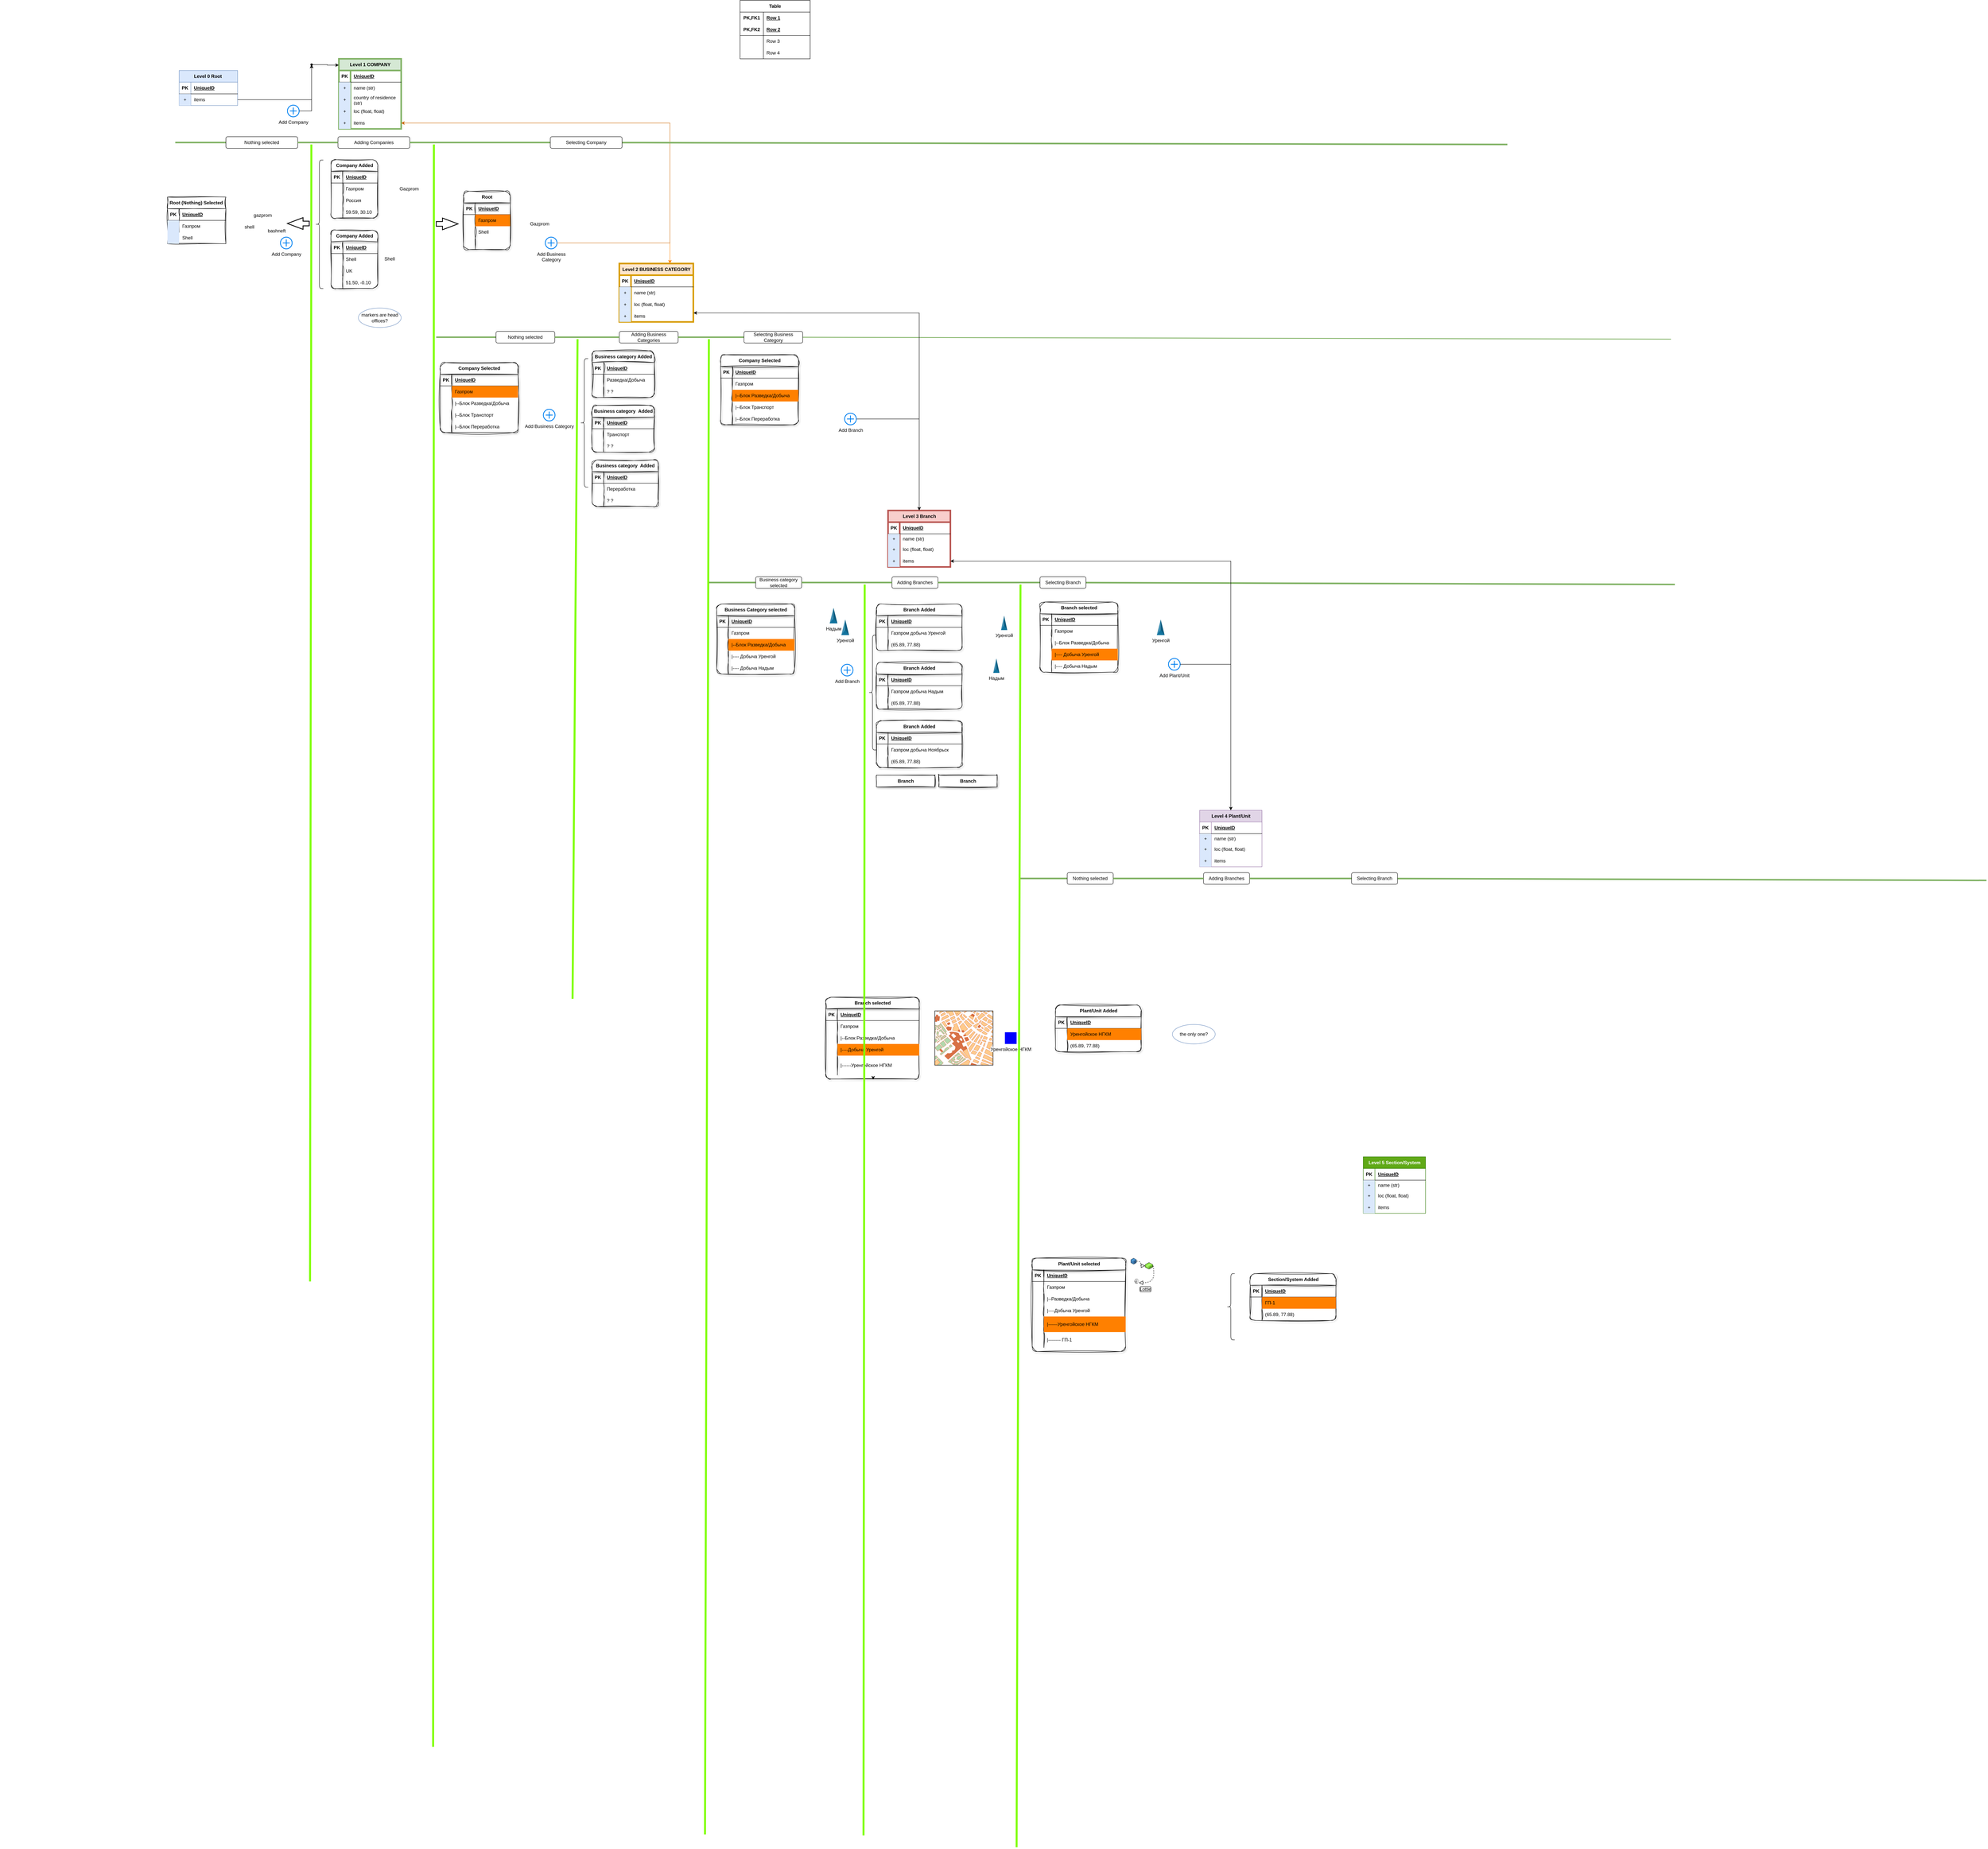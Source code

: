 <mxfile version="22.1.3" type="github">
  <diagram name="Page-1" id="aqQ_JzSVHnZv752oh7Z9">
    <mxGraphModel dx="7036" dy="3780" grid="1" gridSize="10" guides="1" tooltips="1" connect="1" arrows="1" fold="1" page="1" pageScale="1" pageWidth="2000" pageHeight="1000" math="0" shadow="0">
      <root>
        <mxCell id="0" />
        <mxCell id="1" parent="0" />
        <mxCell id="uT3RkF_sZIn2MeP9vfRN-2" value="" style="verticalLabelPosition=bottom;shadow=0;dashed=0;align=center;html=1;verticalAlign=top;strokeWidth=1;shape=mxgraph.mockup.misc.map;" vertex="1" parent="1">
          <mxGeometry x="1760" y="2335" width="150" height="140" as="geometry" />
        </mxCell>
        <mxCell id="uT3RkF_sZIn2MeP9vfRN-5" value="Level 1 COMPANY" style="shape=table;startSize=30;container=1;collapsible=1;childLayout=tableLayout;fixedRows=1;rowLines=0;fontStyle=1;align=center;resizeLast=1;html=1;fillColor=#d5e8d4;strokeColor=#82b366;strokeWidth=4;" vertex="1" parent="1">
          <mxGeometry x="230" y="-110" width="160" height="180" as="geometry" />
        </mxCell>
        <mxCell id="uT3RkF_sZIn2MeP9vfRN-6" value="" style="shape=tableRow;horizontal=0;startSize=0;swimlaneHead=0;swimlaneBody=0;fillColor=none;collapsible=0;dropTarget=0;points=[[0,0.5],[1,0.5]];portConstraint=eastwest;top=0;left=0;right=0;bottom=1;" vertex="1" parent="uT3RkF_sZIn2MeP9vfRN-5">
          <mxGeometry y="30" width="160" height="30" as="geometry" />
        </mxCell>
        <mxCell id="uT3RkF_sZIn2MeP9vfRN-7" value="PK" style="shape=partialRectangle;connectable=0;fillColor=none;top=0;left=0;bottom=0;right=0;fontStyle=1;overflow=hidden;whiteSpace=wrap;html=1;" vertex="1" parent="uT3RkF_sZIn2MeP9vfRN-6">
          <mxGeometry width="30" height="30" as="geometry">
            <mxRectangle width="30" height="30" as="alternateBounds" />
          </mxGeometry>
        </mxCell>
        <mxCell id="uT3RkF_sZIn2MeP9vfRN-8" value="UniqueID" style="shape=partialRectangle;connectable=0;fillColor=none;top=0;left=0;bottom=0;right=0;align=left;spacingLeft=6;fontStyle=5;overflow=hidden;whiteSpace=wrap;html=1;" vertex="1" parent="uT3RkF_sZIn2MeP9vfRN-6">
          <mxGeometry x="30" width="130" height="30" as="geometry">
            <mxRectangle width="130" height="30" as="alternateBounds" />
          </mxGeometry>
        </mxCell>
        <mxCell id="uT3RkF_sZIn2MeP9vfRN-9" value="" style="shape=tableRow;horizontal=0;startSize=0;swimlaneHead=0;swimlaneBody=0;fillColor=none;collapsible=0;dropTarget=0;points=[[0,0.5],[1,0.5]];portConstraint=eastwest;top=0;left=0;right=0;bottom=0;" vertex="1" parent="uT3RkF_sZIn2MeP9vfRN-5">
          <mxGeometry y="60" width="160" height="30" as="geometry" />
        </mxCell>
        <mxCell id="uT3RkF_sZIn2MeP9vfRN-10" value="+" style="shape=partialRectangle;connectable=0;fillColor=#dae8fc;top=0;left=0;bottom=0;right=0;editable=1;overflow=hidden;whiteSpace=wrap;html=1;strokeColor=#6c8ebf;" vertex="1" parent="uT3RkF_sZIn2MeP9vfRN-9">
          <mxGeometry width="30" height="30" as="geometry">
            <mxRectangle width="30" height="30" as="alternateBounds" />
          </mxGeometry>
        </mxCell>
        <mxCell id="uT3RkF_sZIn2MeP9vfRN-11" value="name (str)" style="shape=partialRectangle;connectable=0;fillColor=none;top=0;left=0;bottom=0;right=0;align=left;spacingLeft=6;overflow=hidden;whiteSpace=wrap;html=1;strokeColor=#6c8ebf;" vertex="1" parent="uT3RkF_sZIn2MeP9vfRN-9">
          <mxGeometry x="30" width="130" height="30" as="geometry">
            <mxRectangle width="130" height="30" as="alternateBounds" />
          </mxGeometry>
        </mxCell>
        <mxCell id="uT3RkF_sZIn2MeP9vfRN-15" value="" style="shape=tableRow;horizontal=0;startSize=0;swimlaneHead=0;swimlaneBody=0;fillColor=none;collapsible=0;dropTarget=0;points=[[0,0.5],[1,0.5]];portConstraint=eastwest;top=0;left=0;right=0;bottom=0;" vertex="1" parent="uT3RkF_sZIn2MeP9vfRN-5">
          <mxGeometry y="90" width="160" height="30" as="geometry" />
        </mxCell>
        <mxCell id="uT3RkF_sZIn2MeP9vfRN-16" value="+" style="shape=partialRectangle;connectable=0;fillColor=#dae8fc;top=0;left=0;bottom=0;right=0;editable=1;overflow=hidden;whiteSpace=wrap;html=1;strokeColor=#6c8ebf;" vertex="1" parent="uT3RkF_sZIn2MeP9vfRN-15">
          <mxGeometry width="30" height="30" as="geometry">
            <mxRectangle width="30" height="30" as="alternateBounds" />
          </mxGeometry>
        </mxCell>
        <mxCell id="uT3RkF_sZIn2MeP9vfRN-17" value="country of residence (str)" style="shape=partialRectangle;connectable=0;fillColor=none;top=0;left=0;bottom=0;right=0;align=left;spacingLeft=6;overflow=hidden;whiteSpace=wrap;html=1;strokeColor=#6c8ebf;" vertex="1" parent="uT3RkF_sZIn2MeP9vfRN-15">
          <mxGeometry x="30" width="130" height="30" as="geometry">
            <mxRectangle width="130" height="30" as="alternateBounds" />
          </mxGeometry>
        </mxCell>
        <mxCell id="uT3RkF_sZIn2MeP9vfRN-12" value="" style="shape=tableRow;horizontal=0;startSize=0;swimlaneHead=0;swimlaneBody=0;fillColor=none;collapsible=0;dropTarget=0;points=[[0,0.5],[1,0.5]];portConstraint=eastwest;top=0;left=0;right=0;bottom=0;" vertex="1" parent="uT3RkF_sZIn2MeP9vfRN-5">
          <mxGeometry y="120" width="160" height="30" as="geometry" />
        </mxCell>
        <mxCell id="uT3RkF_sZIn2MeP9vfRN-13" value="+" style="shape=partialRectangle;connectable=0;fillColor=#dae8fc;top=0;left=0;bottom=0;right=0;editable=1;overflow=hidden;whiteSpace=wrap;html=1;strokeColor=#6c8ebf;" vertex="1" parent="uT3RkF_sZIn2MeP9vfRN-12">
          <mxGeometry width="30" height="30" as="geometry">
            <mxRectangle width="30" height="30" as="alternateBounds" />
          </mxGeometry>
        </mxCell>
        <mxCell id="uT3RkF_sZIn2MeP9vfRN-14" value="loc (float, float)" style="shape=partialRectangle;connectable=0;fillColor=none;top=0;left=0;bottom=0;right=0;align=left;spacingLeft=6;overflow=hidden;whiteSpace=wrap;html=1;strokeColor=#6c8ebf;" vertex="1" parent="uT3RkF_sZIn2MeP9vfRN-12">
          <mxGeometry x="30" width="130" height="30" as="geometry">
            <mxRectangle width="130" height="30" as="alternateBounds" />
          </mxGeometry>
        </mxCell>
        <mxCell id="uT3RkF_sZIn2MeP9vfRN-65" value="" style="shape=tableRow;horizontal=0;startSize=0;swimlaneHead=0;swimlaneBody=0;fillColor=none;collapsible=0;dropTarget=0;points=[[0,0.5],[1,0.5]];portConstraint=eastwest;top=0;left=0;right=0;bottom=0;" vertex="1" parent="uT3RkF_sZIn2MeP9vfRN-5">
          <mxGeometry y="150" width="160" height="30" as="geometry" />
        </mxCell>
        <mxCell id="uT3RkF_sZIn2MeP9vfRN-66" value="+" style="shape=partialRectangle;connectable=0;fillColor=#dae8fc;top=0;left=0;bottom=0;right=0;editable=1;overflow=hidden;whiteSpace=wrap;html=1;strokeColor=#6c8ebf;" vertex="1" parent="uT3RkF_sZIn2MeP9vfRN-65">
          <mxGeometry width="30" height="30" as="geometry">
            <mxRectangle width="30" height="30" as="alternateBounds" />
          </mxGeometry>
        </mxCell>
        <mxCell id="uT3RkF_sZIn2MeP9vfRN-67" value="items" style="shape=partialRectangle;connectable=0;fillColor=none;top=0;left=0;bottom=0;right=0;align=left;spacingLeft=6;overflow=hidden;whiteSpace=wrap;html=1;strokeColor=#6c8ebf;" vertex="1" parent="uT3RkF_sZIn2MeP9vfRN-65">
          <mxGeometry x="30" width="130" height="30" as="geometry">
            <mxRectangle width="130" height="30" as="alternateBounds" />
          </mxGeometry>
        </mxCell>
        <mxCell id="uT3RkF_sZIn2MeP9vfRN-18" value="Table" style="shape=table;startSize=30;container=1;collapsible=1;childLayout=tableLayout;fixedRows=1;rowLines=0;fontStyle=1;align=center;resizeLast=1;html=1;whiteSpace=wrap;" vertex="1" parent="1">
          <mxGeometry x="1260" y="-260" width="180" height="150" as="geometry" />
        </mxCell>
        <mxCell id="uT3RkF_sZIn2MeP9vfRN-19" value="" style="shape=tableRow;horizontal=0;startSize=0;swimlaneHead=0;swimlaneBody=0;fillColor=none;collapsible=0;dropTarget=0;points=[[0,0.5],[1,0.5]];portConstraint=eastwest;top=0;left=0;right=0;bottom=0;html=1;" vertex="1" parent="uT3RkF_sZIn2MeP9vfRN-18">
          <mxGeometry y="30" width="180" height="30" as="geometry" />
        </mxCell>
        <mxCell id="uT3RkF_sZIn2MeP9vfRN-20" value="PK,FK1" style="shape=partialRectangle;connectable=0;fillColor=none;top=0;left=0;bottom=0;right=0;fontStyle=1;overflow=hidden;html=1;whiteSpace=wrap;" vertex="1" parent="uT3RkF_sZIn2MeP9vfRN-19">
          <mxGeometry width="60" height="30" as="geometry">
            <mxRectangle width="60" height="30" as="alternateBounds" />
          </mxGeometry>
        </mxCell>
        <mxCell id="uT3RkF_sZIn2MeP9vfRN-21" value="Row 1" style="shape=partialRectangle;connectable=0;fillColor=none;top=0;left=0;bottom=0;right=0;align=left;spacingLeft=6;fontStyle=5;overflow=hidden;html=1;whiteSpace=wrap;" vertex="1" parent="uT3RkF_sZIn2MeP9vfRN-19">
          <mxGeometry x="60" width="120" height="30" as="geometry">
            <mxRectangle width="120" height="30" as="alternateBounds" />
          </mxGeometry>
        </mxCell>
        <mxCell id="uT3RkF_sZIn2MeP9vfRN-22" value="" style="shape=tableRow;horizontal=0;startSize=0;swimlaneHead=0;swimlaneBody=0;fillColor=none;collapsible=0;dropTarget=0;points=[[0,0.5],[1,0.5]];portConstraint=eastwest;top=0;left=0;right=0;bottom=1;html=1;" vertex="1" parent="uT3RkF_sZIn2MeP9vfRN-18">
          <mxGeometry y="60" width="180" height="30" as="geometry" />
        </mxCell>
        <mxCell id="uT3RkF_sZIn2MeP9vfRN-23" value="PK,FK2" style="shape=partialRectangle;connectable=0;fillColor=none;top=0;left=0;bottom=0;right=0;fontStyle=1;overflow=hidden;html=1;whiteSpace=wrap;" vertex="1" parent="uT3RkF_sZIn2MeP9vfRN-22">
          <mxGeometry width="60" height="30" as="geometry">
            <mxRectangle width="60" height="30" as="alternateBounds" />
          </mxGeometry>
        </mxCell>
        <mxCell id="uT3RkF_sZIn2MeP9vfRN-24" value="Row 2" style="shape=partialRectangle;connectable=0;fillColor=none;top=0;left=0;bottom=0;right=0;align=left;spacingLeft=6;fontStyle=5;overflow=hidden;html=1;whiteSpace=wrap;" vertex="1" parent="uT3RkF_sZIn2MeP9vfRN-22">
          <mxGeometry x="60" width="120" height="30" as="geometry">
            <mxRectangle width="120" height="30" as="alternateBounds" />
          </mxGeometry>
        </mxCell>
        <mxCell id="uT3RkF_sZIn2MeP9vfRN-25" value="" style="shape=tableRow;horizontal=0;startSize=0;swimlaneHead=0;swimlaneBody=0;fillColor=none;collapsible=0;dropTarget=0;points=[[0,0.5],[1,0.5]];portConstraint=eastwest;top=0;left=0;right=0;bottom=0;html=1;" vertex="1" parent="uT3RkF_sZIn2MeP9vfRN-18">
          <mxGeometry y="90" width="180" height="30" as="geometry" />
        </mxCell>
        <mxCell id="uT3RkF_sZIn2MeP9vfRN-26" value="" style="shape=partialRectangle;connectable=0;fillColor=none;top=0;left=0;bottom=0;right=0;editable=1;overflow=hidden;html=1;whiteSpace=wrap;" vertex="1" parent="uT3RkF_sZIn2MeP9vfRN-25">
          <mxGeometry width="60" height="30" as="geometry">
            <mxRectangle width="60" height="30" as="alternateBounds" />
          </mxGeometry>
        </mxCell>
        <mxCell id="uT3RkF_sZIn2MeP9vfRN-27" value="Row 3" style="shape=partialRectangle;connectable=0;fillColor=none;top=0;left=0;bottom=0;right=0;align=left;spacingLeft=6;overflow=hidden;html=1;whiteSpace=wrap;" vertex="1" parent="uT3RkF_sZIn2MeP9vfRN-25">
          <mxGeometry x="60" width="120" height="30" as="geometry">
            <mxRectangle width="120" height="30" as="alternateBounds" />
          </mxGeometry>
        </mxCell>
        <mxCell id="uT3RkF_sZIn2MeP9vfRN-28" value="" style="shape=tableRow;horizontal=0;startSize=0;swimlaneHead=0;swimlaneBody=0;fillColor=none;collapsible=0;dropTarget=0;points=[[0,0.5],[1,0.5]];portConstraint=eastwest;top=0;left=0;right=0;bottom=0;html=1;" vertex="1" parent="uT3RkF_sZIn2MeP9vfRN-18">
          <mxGeometry y="120" width="180" height="30" as="geometry" />
        </mxCell>
        <mxCell id="uT3RkF_sZIn2MeP9vfRN-29" value="" style="shape=partialRectangle;connectable=0;fillColor=none;top=0;left=0;bottom=0;right=0;editable=1;overflow=hidden;html=1;whiteSpace=wrap;" vertex="1" parent="uT3RkF_sZIn2MeP9vfRN-28">
          <mxGeometry width="60" height="30" as="geometry">
            <mxRectangle width="60" height="30" as="alternateBounds" />
          </mxGeometry>
        </mxCell>
        <mxCell id="uT3RkF_sZIn2MeP9vfRN-30" value="Row 4" style="shape=partialRectangle;connectable=0;fillColor=none;top=0;left=0;bottom=0;right=0;align=left;spacingLeft=6;overflow=hidden;html=1;whiteSpace=wrap;" vertex="1" parent="uT3RkF_sZIn2MeP9vfRN-28">
          <mxGeometry x="60" width="120" height="30" as="geometry">
            <mxRectangle width="120" height="30" as="alternateBounds" />
          </mxGeometry>
        </mxCell>
        <mxCell id="uT3RkF_sZIn2MeP9vfRN-36" value="Company Added" style="shape=table;startSize=30;container=1;collapsible=1;childLayout=tableLayout;fixedRows=1;rowLines=0;fontStyle=1;align=center;resizeLast=1;html=1;sketch=1;curveFitting=1;jiggle=2;shadow=1;rounded=1;" vertex="1" parent="1">
          <mxGeometry x="210" y="149" width="120" height="150" as="geometry" />
        </mxCell>
        <mxCell id="uT3RkF_sZIn2MeP9vfRN-37" value="" style="shape=tableRow;horizontal=0;startSize=0;swimlaneHead=0;swimlaneBody=0;fillColor=none;collapsible=0;dropTarget=0;points=[[0,0.5],[1,0.5]];portConstraint=eastwest;top=0;left=0;right=0;bottom=1;" vertex="1" parent="uT3RkF_sZIn2MeP9vfRN-36">
          <mxGeometry y="30" width="120" height="30" as="geometry" />
        </mxCell>
        <mxCell id="uT3RkF_sZIn2MeP9vfRN-38" value="PK" style="shape=partialRectangle;connectable=0;fillColor=none;top=0;left=0;bottom=0;right=0;fontStyle=1;overflow=hidden;whiteSpace=wrap;html=1;" vertex="1" parent="uT3RkF_sZIn2MeP9vfRN-37">
          <mxGeometry width="30" height="30" as="geometry">
            <mxRectangle width="30" height="30" as="alternateBounds" />
          </mxGeometry>
        </mxCell>
        <mxCell id="uT3RkF_sZIn2MeP9vfRN-39" value="UniqueID" style="shape=partialRectangle;connectable=0;fillColor=none;top=0;left=0;bottom=0;right=0;align=left;spacingLeft=6;fontStyle=5;overflow=hidden;whiteSpace=wrap;html=1;" vertex="1" parent="uT3RkF_sZIn2MeP9vfRN-37">
          <mxGeometry x="30" width="90" height="30" as="geometry">
            <mxRectangle width="90" height="30" as="alternateBounds" />
          </mxGeometry>
        </mxCell>
        <mxCell id="uT3RkF_sZIn2MeP9vfRN-40" value="" style="shape=tableRow;horizontal=0;startSize=0;swimlaneHead=0;swimlaneBody=0;fillColor=none;collapsible=0;dropTarget=0;points=[[0,0.5],[1,0.5]];portConstraint=eastwest;top=0;left=0;right=0;bottom=0;" vertex="1" parent="uT3RkF_sZIn2MeP9vfRN-36">
          <mxGeometry y="60" width="120" height="30" as="geometry" />
        </mxCell>
        <mxCell id="uT3RkF_sZIn2MeP9vfRN-41" value="" style="shape=partialRectangle;connectable=0;fillColor=none;top=0;left=0;bottom=0;right=0;editable=1;overflow=hidden;whiteSpace=wrap;html=1;" vertex="1" parent="uT3RkF_sZIn2MeP9vfRN-40">
          <mxGeometry width="30" height="30" as="geometry">
            <mxRectangle width="30" height="30" as="alternateBounds" />
          </mxGeometry>
        </mxCell>
        <mxCell id="uT3RkF_sZIn2MeP9vfRN-42" value="Газпром" style="shape=partialRectangle;connectable=0;fillColor=none;top=0;left=0;bottom=0;right=0;align=left;spacingLeft=6;overflow=hidden;whiteSpace=wrap;html=1;" vertex="1" parent="uT3RkF_sZIn2MeP9vfRN-40">
          <mxGeometry x="30" width="90" height="30" as="geometry">
            <mxRectangle width="90" height="30" as="alternateBounds" />
          </mxGeometry>
        </mxCell>
        <mxCell id="uT3RkF_sZIn2MeP9vfRN-43" value="" style="shape=tableRow;horizontal=0;startSize=0;swimlaneHead=0;swimlaneBody=0;fillColor=none;collapsible=0;dropTarget=0;points=[[0,0.5],[1,0.5]];portConstraint=eastwest;top=0;left=0;right=0;bottom=0;" vertex="1" parent="uT3RkF_sZIn2MeP9vfRN-36">
          <mxGeometry y="90" width="120" height="30" as="geometry" />
        </mxCell>
        <mxCell id="uT3RkF_sZIn2MeP9vfRN-44" value="" style="shape=partialRectangle;connectable=0;fillColor=none;top=0;left=0;bottom=0;right=0;editable=1;overflow=hidden;whiteSpace=wrap;html=1;" vertex="1" parent="uT3RkF_sZIn2MeP9vfRN-43">
          <mxGeometry width="30" height="30" as="geometry">
            <mxRectangle width="30" height="30" as="alternateBounds" />
          </mxGeometry>
        </mxCell>
        <mxCell id="uT3RkF_sZIn2MeP9vfRN-45" value="Россия" style="shape=partialRectangle;connectable=0;fillColor=none;top=0;left=0;bottom=0;right=0;align=left;spacingLeft=6;overflow=hidden;whiteSpace=wrap;html=1;" vertex="1" parent="uT3RkF_sZIn2MeP9vfRN-43">
          <mxGeometry x="30" width="90" height="30" as="geometry">
            <mxRectangle width="90" height="30" as="alternateBounds" />
          </mxGeometry>
        </mxCell>
        <mxCell id="uT3RkF_sZIn2MeP9vfRN-46" value="" style="shape=tableRow;horizontal=0;startSize=0;swimlaneHead=0;swimlaneBody=0;fillColor=none;collapsible=0;dropTarget=0;points=[[0,0.5],[1,0.5]];portConstraint=eastwest;top=0;left=0;right=0;bottom=0;" vertex="1" parent="uT3RkF_sZIn2MeP9vfRN-36">
          <mxGeometry y="120" width="120" height="30" as="geometry" />
        </mxCell>
        <mxCell id="uT3RkF_sZIn2MeP9vfRN-47" value="" style="shape=partialRectangle;connectable=0;fillColor=none;top=0;left=0;bottom=0;right=0;editable=1;overflow=hidden;whiteSpace=wrap;html=1;" vertex="1" parent="uT3RkF_sZIn2MeP9vfRN-46">
          <mxGeometry width="30" height="30" as="geometry">
            <mxRectangle width="30" height="30" as="alternateBounds" />
          </mxGeometry>
        </mxCell>
        <mxCell id="uT3RkF_sZIn2MeP9vfRN-48" value="59.59, 30.10" style="shape=partialRectangle;connectable=0;fillColor=none;top=0;left=0;bottom=0;right=0;align=left;spacingLeft=6;overflow=hidden;whiteSpace=wrap;html=1;" vertex="1" parent="uT3RkF_sZIn2MeP9vfRN-46">
          <mxGeometry x="30" width="90" height="30" as="geometry">
            <mxRectangle width="90" height="30" as="alternateBounds" />
          </mxGeometry>
        </mxCell>
        <mxCell id="uT3RkF_sZIn2MeP9vfRN-49" value="Level 2 BUSINESS CATEGORY" style="shape=table;startSize=30;container=1;collapsible=1;childLayout=tableLayout;fixedRows=1;rowLines=0;fontStyle=1;align=center;resizeLast=1;html=1;fillColor=#ffe6cc;strokeColor=#d79b00;strokeWidth=4;" vertex="1" parent="1">
          <mxGeometry x="950" y="415.75" width="190" height="150" as="geometry" />
        </mxCell>
        <mxCell id="uT3RkF_sZIn2MeP9vfRN-50" value="" style="shape=tableRow;horizontal=0;startSize=0;swimlaneHead=0;swimlaneBody=0;fillColor=none;collapsible=0;dropTarget=0;points=[[0,0.5],[1,0.5]];portConstraint=eastwest;top=0;left=0;right=0;bottom=1;" vertex="1" parent="uT3RkF_sZIn2MeP9vfRN-49">
          <mxGeometry y="30" width="190" height="30" as="geometry" />
        </mxCell>
        <mxCell id="uT3RkF_sZIn2MeP9vfRN-51" value="PK" style="shape=partialRectangle;connectable=0;fillColor=none;top=0;left=0;bottom=0;right=0;fontStyle=1;overflow=hidden;whiteSpace=wrap;html=1;" vertex="1" parent="uT3RkF_sZIn2MeP9vfRN-50">
          <mxGeometry width="30" height="30" as="geometry">
            <mxRectangle width="30" height="30" as="alternateBounds" />
          </mxGeometry>
        </mxCell>
        <mxCell id="uT3RkF_sZIn2MeP9vfRN-52" value="UniqueID" style="shape=partialRectangle;connectable=0;fillColor=none;top=0;left=0;bottom=0;right=0;align=left;spacingLeft=6;fontStyle=5;overflow=hidden;whiteSpace=wrap;html=1;" vertex="1" parent="uT3RkF_sZIn2MeP9vfRN-50">
          <mxGeometry x="30" width="160" height="30" as="geometry">
            <mxRectangle width="160" height="30" as="alternateBounds" />
          </mxGeometry>
        </mxCell>
        <mxCell id="uT3RkF_sZIn2MeP9vfRN-53" value="" style="shape=tableRow;horizontal=0;startSize=0;swimlaneHead=0;swimlaneBody=0;fillColor=none;collapsible=0;dropTarget=0;points=[[0,0.5],[1,0.5]];portConstraint=eastwest;top=0;left=0;right=0;bottom=0;" vertex="1" parent="uT3RkF_sZIn2MeP9vfRN-49">
          <mxGeometry y="60" width="190" height="30" as="geometry" />
        </mxCell>
        <mxCell id="uT3RkF_sZIn2MeP9vfRN-54" value="+" style="shape=partialRectangle;connectable=0;fillColor=#dae8fc;top=0;left=0;bottom=0;right=0;editable=1;overflow=hidden;whiteSpace=wrap;html=1;strokeColor=#6c8ebf;" vertex="1" parent="uT3RkF_sZIn2MeP9vfRN-53">
          <mxGeometry width="30" height="30" as="geometry">
            <mxRectangle width="30" height="30" as="alternateBounds" />
          </mxGeometry>
        </mxCell>
        <mxCell id="uT3RkF_sZIn2MeP9vfRN-55" value="name (str)" style="shape=partialRectangle;connectable=0;fillColor=none;top=0;left=0;bottom=0;right=0;align=left;spacingLeft=6;overflow=hidden;whiteSpace=wrap;html=1;strokeColor=#6c8ebf;" vertex="1" parent="uT3RkF_sZIn2MeP9vfRN-53">
          <mxGeometry x="30" width="160" height="30" as="geometry">
            <mxRectangle width="160" height="30" as="alternateBounds" />
          </mxGeometry>
        </mxCell>
        <mxCell id="uT3RkF_sZIn2MeP9vfRN-59" value="" style="shape=tableRow;horizontal=0;startSize=0;swimlaneHead=0;swimlaneBody=0;fillColor=none;collapsible=0;dropTarget=0;points=[[0,0.5],[1,0.5]];portConstraint=eastwest;top=0;left=0;right=0;bottom=0;" vertex="1" parent="uT3RkF_sZIn2MeP9vfRN-49">
          <mxGeometry y="90" width="190" height="30" as="geometry" />
        </mxCell>
        <mxCell id="uT3RkF_sZIn2MeP9vfRN-60" value="+" style="shape=partialRectangle;connectable=0;fillColor=#dae8fc;top=0;left=0;bottom=0;right=0;editable=1;overflow=hidden;whiteSpace=wrap;html=1;strokeColor=#6c8ebf;" vertex="1" parent="uT3RkF_sZIn2MeP9vfRN-59">
          <mxGeometry width="30" height="30" as="geometry">
            <mxRectangle width="30" height="30" as="alternateBounds" />
          </mxGeometry>
        </mxCell>
        <mxCell id="uT3RkF_sZIn2MeP9vfRN-61" value="loc (float, float)" style="shape=partialRectangle;connectable=0;fillColor=none;top=0;left=0;bottom=0;right=0;align=left;spacingLeft=6;overflow=hidden;whiteSpace=wrap;html=1;strokeColor=#6c8ebf;" vertex="1" parent="uT3RkF_sZIn2MeP9vfRN-59">
          <mxGeometry x="30" width="160" height="30" as="geometry">
            <mxRectangle width="160" height="30" as="alternateBounds" />
          </mxGeometry>
        </mxCell>
        <mxCell id="uT3RkF_sZIn2MeP9vfRN-69" value="" style="shape=tableRow;horizontal=0;startSize=0;swimlaneHead=0;swimlaneBody=0;fillColor=none;collapsible=0;dropTarget=0;points=[[0,0.5],[1,0.5]];portConstraint=eastwest;top=0;left=0;right=0;bottom=0;" vertex="1" parent="uT3RkF_sZIn2MeP9vfRN-49">
          <mxGeometry y="120" width="190" height="30" as="geometry" />
        </mxCell>
        <mxCell id="uT3RkF_sZIn2MeP9vfRN-70" value="+" style="shape=partialRectangle;connectable=0;fillColor=#dae8fc;top=0;left=0;bottom=0;right=0;editable=1;overflow=hidden;whiteSpace=wrap;html=1;strokeColor=#6c8ebf;" vertex="1" parent="uT3RkF_sZIn2MeP9vfRN-69">
          <mxGeometry width="30" height="30" as="geometry">
            <mxRectangle width="30" height="30" as="alternateBounds" />
          </mxGeometry>
        </mxCell>
        <mxCell id="uT3RkF_sZIn2MeP9vfRN-71" value="items" style="shape=partialRectangle;connectable=0;fillColor=none;top=0;left=0;bottom=0;right=0;align=left;spacingLeft=6;overflow=hidden;whiteSpace=wrap;html=1;strokeColor=#6c8ebf;" vertex="1" parent="uT3RkF_sZIn2MeP9vfRN-69">
          <mxGeometry x="30" width="160" height="30" as="geometry">
            <mxRectangle width="160" height="30" as="alternateBounds" />
          </mxGeometry>
        </mxCell>
        <mxCell id="uT3RkF_sZIn2MeP9vfRN-72" value="Business category Added" style="shape=table;startSize=30;container=1;collapsible=1;childLayout=tableLayout;fixedRows=1;rowLines=0;fontStyle=1;align=center;resizeLast=1;html=1;sketch=1;curveFitting=1;jiggle=2;shadow=1;rounded=1;fillColor=none;" vertex="1" parent="1">
          <mxGeometry x="880" y="640" width="160" height="120" as="geometry">
            <mxRectangle x="590" y="50" width="150" height="30" as="alternateBounds" />
          </mxGeometry>
        </mxCell>
        <mxCell id="uT3RkF_sZIn2MeP9vfRN-73" value="" style="shape=tableRow;horizontal=0;startSize=0;swimlaneHead=0;swimlaneBody=0;fillColor=none;collapsible=0;dropTarget=0;points=[[0,0.5],[1,0.5]];portConstraint=eastwest;top=0;left=0;right=0;bottom=1;" vertex="1" parent="uT3RkF_sZIn2MeP9vfRN-72">
          <mxGeometry y="30" width="160" height="30" as="geometry" />
        </mxCell>
        <mxCell id="uT3RkF_sZIn2MeP9vfRN-74" value="PK" style="shape=partialRectangle;connectable=0;fillColor=none;top=0;left=0;bottom=0;right=0;fontStyle=1;overflow=hidden;whiteSpace=wrap;html=1;" vertex="1" parent="uT3RkF_sZIn2MeP9vfRN-73">
          <mxGeometry width="30" height="30" as="geometry">
            <mxRectangle width="30" height="30" as="alternateBounds" />
          </mxGeometry>
        </mxCell>
        <mxCell id="uT3RkF_sZIn2MeP9vfRN-75" value="UniqueID" style="shape=partialRectangle;connectable=0;fillColor=none;top=0;left=0;bottom=0;right=0;align=left;spacingLeft=6;fontStyle=5;overflow=hidden;whiteSpace=wrap;html=1;" vertex="1" parent="uT3RkF_sZIn2MeP9vfRN-73">
          <mxGeometry x="30" width="130" height="30" as="geometry">
            <mxRectangle width="130" height="30" as="alternateBounds" />
          </mxGeometry>
        </mxCell>
        <mxCell id="uT3RkF_sZIn2MeP9vfRN-76" value="" style="shape=tableRow;horizontal=0;startSize=0;swimlaneHead=0;swimlaneBody=0;fillColor=none;collapsible=0;dropTarget=0;points=[[0,0.5],[1,0.5]];portConstraint=eastwest;top=0;left=0;right=0;bottom=0;" vertex="1" parent="uT3RkF_sZIn2MeP9vfRN-72">
          <mxGeometry y="60" width="160" height="30" as="geometry" />
        </mxCell>
        <mxCell id="uT3RkF_sZIn2MeP9vfRN-77" value="" style="shape=partialRectangle;connectable=0;fillColor=none;top=0;left=0;bottom=0;right=0;editable=1;overflow=hidden;whiteSpace=wrap;html=1;" vertex="1" parent="uT3RkF_sZIn2MeP9vfRN-76">
          <mxGeometry width="30" height="30" as="geometry">
            <mxRectangle width="30" height="30" as="alternateBounds" />
          </mxGeometry>
        </mxCell>
        <mxCell id="uT3RkF_sZIn2MeP9vfRN-78" value="Разведка/Добыча" style="shape=partialRectangle;connectable=0;fillColor=none;top=0;left=0;bottom=0;right=0;align=left;spacingLeft=6;overflow=hidden;whiteSpace=wrap;html=1;" vertex="1" parent="uT3RkF_sZIn2MeP9vfRN-76">
          <mxGeometry x="30" width="130" height="30" as="geometry">
            <mxRectangle width="130" height="30" as="alternateBounds" />
          </mxGeometry>
        </mxCell>
        <mxCell id="uT3RkF_sZIn2MeP9vfRN-82" value="" style="shape=tableRow;horizontal=0;startSize=0;swimlaneHead=0;swimlaneBody=0;fillColor=none;collapsible=0;dropTarget=0;points=[[0,0.5],[1,0.5]];portConstraint=eastwest;top=0;left=0;right=0;bottom=0;" vertex="1" parent="uT3RkF_sZIn2MeP9vfRN-72">
          <mxGeometry y="90" width="160" height="30" as="geometry" />
        </mxCell>
        <mxCell id="uT3RkF_sZIn2MeP9vfRN-83" value="" style="shape=partialRectangle;connectable=0;fillColor=none;top=0;left=0;bottom=0;right=0;editable=1;overflow=hidden;whiteSpace=wrap;html=1;" vertex="1" parent="uT3RkF_sZIn2MeP9vfRN-82">
          <mxGeometry width="30" height="30" as="geometry">
            <mxRectangle width="30" height="30" as="alternateBounds" />
          </mxGeometry>
        </mxCell>
        <mxCell id="uT3RkF_sZIn2MeP9vfRN-84" value="? ?" style="shape=partialRectangle;connectable=0;fillColor=none;top=0;left=0;bottom=0;right=0;align=left;spacingLeft=6;overflow=hidden;whiteSpace=wrap;html=1;" vertex="1" parent="uT3RkF_sZIn2MeP9vfRN-82">
          <mxGeometry x="30" width="130" height="30" as="geometry">
            <mxRectangle width="130" height="30" as="alternateBounds" />
          </mxGeometry>
        </mxCell>
        <mxCell id="uT3RkF_sZIn2MeP9vfRN-97" value="Business category&amp;nbsp;&amp;nbsp;Added" style="shape=table;startSize=30;container=1;collapsible=1;childLayout=tableLayout;fixedRows=1;rowLines=0;fontStyle=1;align=center;resizeLast=1;html=1;sketch=1;curveFitting=1;jiggle=2;shadow=1;rounded=1;" vertex="1" parent="1">
          <mxGeometry x="880" y="780" width="160" height="120" as="geometry">
            <mxRectangle x="590" y="50" width="150" height="30" as="alternateBounds" />
          </mxGeometry>
        </mxCell>
        <mxCell id="uT3RkF_sZIn2MeP9vfRN-98" value="" style="shape=tableRow;horizontal=0;startSize=0;swimlaneHead=0;swimlaneBody=0;fillColor=none;collapsible=0;dropTarget=0;points=[[0,0.5],[1,0.5]];portConstraint=eastwest;top=0;left=0;right=0;bottom=1;" vertex="1" parent="uT3RkF_sZIn2MeP9vfRN-97">
          <mxGeometry y="30" width="160" height="30" as="geometry" />
        </mxCell>
        <mxCell id="uT3RkF_sZIn2MeP9vfRN-99" value="PK" style="shape=partialRectangle;connectable=0;fillColor=none;top=0;left=0;bottom=0;right=0;fontStyle=1;overflow=hidden;whiteSpace=wrap;html=1;" vertex="1" parent="uT3RkF_sZIn2MeP9vfRN-98">
          <mxGeometry width="30" height="30" as="geometry">
            <mxRectangle width="30" height="30" as="alternateBounds" />
          </mxGeometry>
        </mxCell>
        <mxCell id="uT3RkF_sZIn2MeP9vfRN-100" value="UniqueID" style="shape=partialRectangle;connectable=0;fillColor=none;top=0;left=0;bottom=0;right=0;align=left;spacingLeft=6;fontStyle=5;overflow=hidden;whiteSpace=wrap;html=1;" vertex="1" parent="uT3RkF_sZIn2MeP9vfRN-98">
          <mxGeometry x="30" width="130" height="30" as="geometry">
            <mxRectangle width="130" height="30" as="alternateBounds" />
          </mxGeometry>
        </mxCell>
        <mxCell id="uT3RkF_sZIn2MeP9vfRN-101" value="" style="shape=tableRow;horizontal=0;startSize=0;swimlaneHead=0;swimlaneBody=0;fillColor=none;collapsible=0;dropTarget=0;points=[[0,0.5],[1,0.5]];portConstraint=eastwest;top=0;left=0;right=0;bottom=0;" vertex="1" parent="uT3RkF_sZIn2MeP9vfRN-97">
          <mxGeometry y="60" width="160" height="30" as="geometry" />
        </mxCell>
        <mxCell id="uT3RkF_sZIn2MeP9vfRN-102" value="" style="shape=partialRectangle;connectable=0;fillColor=none;top=0;left=0;bottom=0;right=0;editable=1;overflow=hidden;whiteSpace=wrap;html=1;" vertex="1" parent="uT3RkF_sZIn2MeP9vfRN-101">
          <mxGeometry width="30" height="30" as="geometry">
            <mxRectangle width="30" height="30" as="alternateBounds" />
          </mxGeometry>
        </mxCell>
        <mxCell id="uT3RkF_sZIn2MeP9vfRN-103" value="Транспорт" style="shape=partialRectangle;connectable=0;fillColor=none;top=0;left=0;bottom=0;right=0;align=left;spacingLeft=6;overflow=hidden;whiteSpace=wrap;html=1;" vertex="1" parent="uT3RkF_sZIn2MeP9vfRN-101">
          <mxGeometry x="30" width="130" height="30" as="geometry">
            <mxRectangle width="130" height="30" as="alternateBounds" />
          </mxGeometry>
        </mxCell>
        <mxCell id="uT3RkF_sZIn2MeP9vfRN-104" value="" style="shape=tableRow;horizontal=0;startSize=0;swimlaneHead=0;swimlaneBody=0;fillColor=none;collapsible=0;dropTarget=0;points=[[0,0.5],[1,0.5]];portConstraint=eastwest;top=0;left=0;right=0;bottom=0;" vertex="1" parent="uT3RkF_sZIn2MeP9vfRN-97">
          <mxGeometry y="90" width="160" height="30" as="geometry" />
        </mxCell>
        <mxCell id="uT3RkF_sZIn2MeP9vfRN-105" value="" style="shape=partialRectangle;connectable=0;fillColor=none;top=0;left=0;bottom=0;right=0;editable=1;overflow=hidden;whiteSpace=wrap;html=1;" vertex="1" parent="uT3RkF_sZIn2MeP9vfRN-104">
          <mxGeometry width="30" height="30" as="geometry">
            <mxRectangle width="30" height="30" as="alternateBounds" />
          </mxGeometry>
        </mxCell>
        <mxCell id="uT3RkF_sZIn2MeP9vfRN-106" value="? ?" style="shape=partialRectangle;connectable=0;fillColor=none;top=0;left=0;bottom=0;right=0;align=left;spacingLeft=6;overflow=hidden;whiteSpace=wrap;html=1;" vertex="1" parent="uT3RkF_sZIn2MeP9vfRN-104">
          <mxGeometry x="30" width="130" height="30" as="geometry">
            <mxRectangle width="130" height="30" as="alternateBounds" />
          </mxGeometry>
        </mxCell>
        <mxCell id="uT3RkF_sZIn2MeP9vfRN-107" value="Business category&amp;nbsp;&amp;nbsp;Added" style="shape=table;startSize=30;container=1;collapsible=1;childLayout=tableLayout;fixedRows=1;rowLines=0;fontStyle=1;align=center;resizeLast=1;html=1;sketch=1;curveFitting=1;jiggle=2;shadow=1;rounded=1;" vertex="1" parent="1">
          <mxGeometry x="880" y="920" width="170" height="120" as="geometry">
            <mxRectangle x="590" y="50" width="150" height="30" as="alternateBounds" />
          </mxGeometry>
        </mxCell>
        <mxCell id="uT3RkF_sZIn2MeP9vfRN-108" value="" style="shape=tableRow;horizontal=0;startSize=0;swimlaneHead=0;swimlaneBody=0;fillColor=none;collapsible=0;dropTarget=0;points=[[0,0.5],[1,0.5]];portConstraint=eastwest;top=0;left=0;right=0;bottom=1;" vertex="1" parent="uT3RkF_sZIn2MeP9vfRN-107">
          <mxGeometry y="30" width="170" height="30" as="geometry" />
        </mxCell>
        <mxCell id="uT3RkF_sZIn2MeP9vfRN-109" value="PK" style="shape=partialRectangle;connectable=0;fillColor=none;top=0;left=0;bottom=0;right=0;fontStyle=1;overflow=hidden;whiteSpace=wrap;html=1;" vertex="1" parent="uT3RkF_sZIn2MeP9vfRN-108">
          <mxGeometry width="30" height="30" as="geometry">
            <mxRectangle width="30" height="30" as="alternateBounds" />
          </mxGeometry>
        </mxCell>
        <mxCell id="uT3RkF_sZIn2MeP9vfRN-110" value="UniqueID" style="shape=partialRectangle;connectable=0;fillColor=none;top=0;left=0;bottom=0;right=0;align=left;spacingLeft=6;fontStyle=5;overflow=hidden;whiteSpace=wrap;html=1;" vertex="1" parent="uT3RkF_sZIn2MeP9vfRN-108">
          <mxGeometry x="30" width="140" height="30" as="geometry">
            <mxRectangle width="140" height="30" as="alternateBounds" />
          </mxGeometry>
        </mxCell>
        <mxCell id="uT3RkF_sZIn2MeP9vfRN-111" value="" style="shape=tableRow;horizontal=0;startSize=0;swimlaneHead=0;swimlaneBody=0;fillColor=none;collapsible=0;dropTarget=0;points=[[0,0.5],[1,0.5]];portConstraint=eastwest;top=0;left=0;right=0;bottom=0;" vertex="1" parent="uT3RkF_sZIn2MeP9vfRN-107">
          <mxGeometry y="60" width="170" height="30" as="geometry" />
        </mxCell>
        <mxCell id="uT3RkF_sZIn2MeP9vfRN-112" value="" style="shape=partialRectangle;connectable=0;fillColor=none;top=0;left=0;bottom=0;right=0;editable=1;overflow=hidden;whiteSpace=wrap;html=1;" vertex="1" parent="uT3RkF_sZIn2MeP9vfRN-111">
          <mxGeometry width="30" height="30" as="geometry">
            <mxRectangle width="30" height="30" as="alternateBounds" />
          </mxGeometry>
        </mxCell>
        <mxCell id="uT3RkF_sZIn2MeP9vfRN-113" value="Переработка" style="shape=partialRectangle;connectable=0;fillColor=none;top=0;left=0;bottom=0;right=0;align=left;spacingLeft=6;overflow=hidden;whiteSpace=wrap;html=1;" vertex="1" parent="uT3RkF_sZIn2MeP9vfRN-111">
          <mxGeometry x="30" width="140" height="30" as="geometry">
            <mxRectangle width="140" height="30" as="alternateBounds" />
          </mxGeometry>
        </mxCell>
        <mxCell id="uT3RkF_sZIn2MeP9vfRN-114" value="" style="shape=tableRow;horizontal=0;startSize=0;swimlaneHead=0;swimlaneBody=0;fillColor=none;collapsible=0;dropTarget=0;points=[[0,0.5],[1,0.5]];portConstraint=eastwest;top=0;left=0;right=0;bottom=0;" vertex="1" parent="uT3RkF_sZIn2MeP9vfRN-107">
          <mxGeometry y="90" width="170" height="30" as="geometry" />
        </mxCell>
        <mxCell id="uT3RkF_sZIn2MeP9vfRN-115" value="" style="shape=partialRectangle;connectable=0;fillColor=none;top=0;left=0;bottom=0;right=0;editable=1;overflow=hidden;whiteSpace=wrap;html=1;" vertex="1" parent="uT3RkF_sZIn2MeP9vfRN-114">
          <mxGeometry width="30" height="30" as="geometry">
            <mxRectangle width="30" height="30" as="alternateBounds" />
          </mxGeometry>
        </mxCell>
        <mxCell id="uT3RkF_sZIn2MeP9vfRN-116" value="? ?" style="shape=partialRectangle;connectable=0;fillColor=none;top=0;left=0;bottom=0;right=0;align=left;spacingLeft=6;overflow=hidden;whiteSpace=wrap;html=1;" vertex="1" parent="uT3RkF_sZIn2MeP9vfRN-114">
          <mxGeometry x="30" width="140" height="30" as="geometry">
            <mxRectangle width="140" height="30" as="alternateBounds" />
          </mxGeometry>
        </mxCell>
        <mxCell id="uT3RkF_sZIn2MeP9vfRN-118" value="Level 0 Root&amp;nbsp;" style="shape=table;startSize=30;container=1;collapsible=1;childLayout=tableLayout;fixedRows=1;rowLines=0;fontStyle=1;align=center;resizeLast=1;html=1;fillColor=#dae8fc;strokeColor=#6c8ebf;" vertex="1" parent="1">
          <mxGeometry x="-180" y="-80" width="150" height="90" as="geometry" />
        </mxCell>
        <mxCell id="uT3RkF_sZIn2MeP9vfRN-119" value="" style="shape=tableRow;horizontal=0;startSize=0;swimlaneHead=0;swimlaneBody=0;fillColor=none;collapsible=0;dropTarget=0;points=[[0,0.5],[1,0.5]];portConstraint=eastwest;top=0;left=0;right=0;bottom=1;" vertex="1" parent="uT3RkF_sZIn2MeP9vfRN-118">
          <mxGeometry y="30" width="150" height="30" as="geometry" />
        </mxCell>
        <mxCell id="uT3RkF_sZIn2MeP9vfRN-120" value="PK" style="shape=partialRectangle;connectable=0;fillColor=none;top=0;left=0;bottom=0;right=0;fontStyle=1;overflow=hidden;whiteSpace=wrap;html=1;" vertex="1" parent="uT3RkF_sZIn2MeP9vfRN-119">
          <mxGeometry width="30" height="30" as="geometry">
            <mxRectangle width="30" height="30" as="alternateBounds" />
          </mxGeometry>
        </mxCell>
        <mxCell id="uT3RkF_sZIn2MeP9vfRN-121" value="UniqueID" style="shape=partialRectangle;connectable=0;fillColor=none;top=0;left=0;bottom=0;right=0;align=left;spacingLeft=6;fontStyle=5;overflow=hidden;whiteSpace=wrap;html=1;" vertex="1" parent="uT3RkF_sZIn2MeP9vfRN-119">
          <mxGeometry x="30" width="120" height="30" as="geometry">
            <mxRectangle width="120" height="30" as="alternateBounds" />
          </mxGeometry>
        </mxCell>
        <mxCell id="uT3RkF_sZIn2MeP9vfRN-131" value="" style="shape=tableRow;horizontal=0;startSize=0;swimlaneHead=0;swimlaneBody=0;fillColor=none;collapsible=0;dropTarget=0;points=[[0,0.5],[1,0.5]];portConstraint=eastwest;top=0;left=0;right=0;bottom=0;" vertex="1" parent="uT3RkF_sZIn2MeP9vfRN-118">
          <mxGeometry y="60" width="150" height="30" as="geometry" />
        </mxCell>
        <mxCell id="uT3RkF_sZIn2MeP9vfRN-132" value="+" style="shape=partialRectangle;connectable=0;fillColor=#dae8fc;top=0;left=0;bottom=0;right=0;editable=1;overflow=hidden;whiteSpace=wrap;html=1;strokeColor=#6c8ebf;" vertex="1" parent="uT3RkF_sZIn2MeP9vfRN-131">
          <mxGeometry width="30" height="30" as="geometry">
            <mxRectangle width="30" height="30" as="alternateBounds" />
          </mxGeometry>
        </mxCell>
        <mxCell id="uT3RkF_sZIn2MeP9vfRN-133" value="items" style="shape=partialRectangle;connectable=0;fillColor=none;top=0;left=0;bottom=0;right=0;align=left;spacingLeft=6;overflow=hidden;whiteSpace=wrap;html=1;strokeColor=#6c8ebf;" vertex="1" parent="uT3RkF_sZIn2MeP9vfRN-131">
          <mxGeometry x="30" width="120" height="30" as="geometry">
            <mxRectangle width="120" height="30" as="alternateBounds" />
          </mxGeometry>
        </mxCell>
        <mxCell id="uT3RkF_sZIn2MeP9vfRN-134" style="edgeStyle=orthogonalEdgeStyle;rounded=0;orthogonalLoop=1;jettySize=auto;html=1;entryX=-0.001;entryY=0.09;entryDx=0;entryDy=0;entryPerimeter=0;" edge="1" parent="1" source="uT3RkF_sZIn2MeP9vfRN-192" target="uT3RkF_sZIn2MeP9vfRN-5">
          <mxGeometry relative="1" as="geometry" />
        </mxCell>
        <mxCell id="uT3RkF_sZIn2MeP9vfRN-144" value="" style="group" vertex="1" connectable="0" parent="1">
          <mxGeometry x="-30" y="258" width="186" height="132" as="geometry" />
        </mxCell>
        <mxCell id="uT3RkF_sZIn2MeP9vfRN-117" value="" style="shape=image;html=1;verticalAlign=top;verticalLabelPosition=bottom;labelBackgroundColor=#ffffff;imageAspect=0;aspect=fixed;image=https://cdn2.iconfinder.com/data/icons/thin-line-icons-for-seo-and-development-1/64/SEO_international-128.png" vertex="1" parent="uT3RkF_sZIn2MeP9vfRN-144">
          <mxGeometry x="-24" y="-9" width="128" height="128" as="geometry" />
        </mxCell>
        <mxCell id="uT3RkF_sZIn2MeP9vfRN-135" value="shell" style="shape=image;html=1;verticalAlign=top;verticalLabelPosition=bottom;labelBackgroundColor=#ffffff;imageAspect=0;aspect=fixed;image=https://cdn4.iconfinder.com/data/icons/evil-icons-user-interface/64/location-128.png" vertex="1" parent="uT3RkF_sZIn2MeP9vfRN-144">
          <mxGeometry x="20" y="30" width="20" height="20" as="geometry" />
        </mxCell>
        <mxCell id="uT3RkF_sZIn2MeP9vfRN-136" value="bashneft" style="shape=image;html=1;verticalAlign=top;verticalLabelPosition=bottom;labelBackgroundColor=#ffffff;imageAspect=0;aspect=fixed;image=https://cdn4.iconfinder.com/data/icons/evil-icons-user-interface/64/location-128.png" vertex="1" parent="uT3RkF_sZIn2MeP9vfRN-144">
          <mxGeometry x="90" y="40" width="20" height="20" as="geometry" />
        </mxCell>
        <mxCell id="uT3RkF_sZIn2MeP9vfRN-137" value="gazprom" style="shape=image;html=1;verticalAlign=top;verticalLabelPosition=bottom;labelBackgroundColor=#ffffff;imageAspect=0;aspect=fixed;image=https://cdn4.iconfinder.com/data/icons/evil-icons-user-interface/64/location-128.png;imageBackground=default;imageBorder=none;fillStyle=auto;" vertex="1" parent="uT3RkF_sZIn2MeP9vfRN-144">
          <mxGeometry x="54" width="20" height="20" as="geometry" />
        </mxCell>
        <mxCell id="uT3RkF_sZIn2MeP9vfRN-141" value="Add Company" style="html=1;verticalLabelPosition=bottom;align=center;labelBackgroundColor=#ffffff;verticalAlign=top;strokeWidth=2;strokeColor=#0080F0;shadow=0;dashed=0;shape=mxgraph.ios7.icons.add;" vertex="1" parent="uT3RkF_sZIn2MeP9vfRN-144">
          <mxGeometry x="110" y="90" width="30" height="30" as="geometry" />
        </mxCell>
        <mxCell id="uT3RkF_sZIn2MeP9vfRN-175" value="" style="verticalLabelPosition=bottom;verticalAlign=top;html=1;strokeWidth=2;shape=mxgraph.arrows2.arrow;dy=0.6;dx=40;notch=0;rotation=-180;" vertex="1" parent="uT3RkF_sZIn2MeP9vfRN-144">
          <mxGeometry x="128" y="40" width="56" height="30" as="geometry" />
        </mxCell>
        <mxCell id="uT3RkF_sZIn2MeP9vfRN-145" value="" style="group" vertex="1" connectable="0" parent="1">
          <mxGeometry x="-10" y="-80" width="170" height="128" as="geometry" />
        </mxCell>
        <mxCell id="uT3RkF_sZIn2MeP9vfRN-142" value="" style="shape=image;html=1;verticalAlign=top;verticalLabelPosition=bottom;labelBackgroundColor=#ffffff;imageAspect=0;aspect=fixed;image=https://cdn2.iconfinder.com/data/icons/thin-line-icons-for-seo-and-development-1/64/SEO_international-128.png" vertex="1" parent="uT3RkF_sZIn2MeP9vfRN-145">
          <mxGeometry width="128" height="128" as="geometry" />
        </mxCell>
        <mxCell id="uT3RkF_sZIn2MeP9vfRN-143" value="Add Company" style="html=1;verticalLabelPosition=bottom;align=center;labelBackgroundColor=#ffffff;verticalAlign=top;strokeWidth=2;strokeColor=#0080F0;shadow=0;dashed=0;shape=mxgraph.ios7.icons.add;" vertex="1" parent="uT3RkF_sZIn2MeP9vfRN-145">
          <mxGeometry x="108" y="89" width="30" height="30" as="geometry" />
        </mxCell>
        <mxCell id="uT3RkF_sZIn2MeP9vfRN-148" value="Company Added" style="shape=table;startSize=30;container=1;collapsible=1;childLayout=tableLayout;fixedRows=1;rowLines=0;fontStyle=1;align=center;resizeLast=1;html=1;sketch=1;curveFitting=1;jiggle=2;shadow=1;rounded=1;" vertex="1" parent="1">
          <mxGeometry x="210" y="330" width="120" height="150" as="geometry" />
        </mxCell>
        <mxCell id="uT3RkF_sZIn2MeP9vfRN-149" value="" style="shape=tableRow;horizontal=0;startSize=0;swimlaneHead=0;swimlaneBody=0;fillColor=none;collapsible=0;dropTarget=0;points=[[0,0.5],[1,0.5]];portConstraint=eastwest;top=0;left=0;right=0;bottom=1;" vertex="1" parent="uT3RkF_sZIn2MeP9vfRN-148">
          <mxGeometry y="30" width="120" height="30" as="geometry" />
        </mxCell>
        <mxCell id="uT3RkF_sZIn2MeP9vfRN-150" value="PK" style="shape=partialRectangle;connectable=0;fillColor=none;top=0;left=0;bottom=0;right=0;fontStyle=1;overflow=hidden;whiteSpace=wrap;html=1;" vertex="1" parent="uT3RkF_sZIn2MeP9vfRN-149">
          <mxGeometry width="30" height="30" as="geometry">
            <mxRectangle width="30" height="30" as="alternateBounds" />
          </mxGeometry>
        </mxCell>
        <mxCell id="uT3RkF_sZIn2MeP9vfRN-151" value="UniqueID" style="shape=partialRectangle;connectable=0;fillColor=none;top=0;left=0;bottom=0;right=0;align=left;spacingLeft=6;fontStyle=5;overflow=hidden;whiteSpace=wrap;html=1;" vertex="1" parent="uT3RkF_sZIn2MeP9vfRN-149">
          <mxGeometry x="30" width="90" height="30" as="geometry">
            <mxRectangle width="90" height="30" as="alternateBounds" />
          </mxGeometry>
        </mxCell>
        <mxCell id="uT3RkF_sZIn2MeP9vfRN-152" value="" style="shape=tableRow;horizontal=0;startSize=0;swimlaneHead=0;swimlaneBody=0;fillColor=none;collapsible=0;dropTarget=0;points=[[0,0.5],[1,0.5]];portConstraint=eastwest;top=0;left=0;right=0;bottom=0;" vertex="1" parent="uT3RkF_sZIn2MeP9vfRN-148">
          <mxGeometry y="60" width="120" height="30" as="geometry" />
        </mxCell>
        <mxCell id="uT3RkF_sZIn2MeP9vfRN-153" value="" style="shape=partialRectangle;connectable=0;fillColor=none;top=0;left=0;bottom=0;right=0;editable=1;overflow=hidden;whiteSpace=wrap;html=1;" vertex="1" parent="uT3RkF_sZIn2MeP9vfRN-152">
          <mxGeometry width="30" height="30" as="geometry">
            <mxRectangle width="30" height="30" as="alternateBounds" />
          </mxGeometry>
        </mxCell>
        <mxCell id="uT3RkF_sZIn2MeP9vfRN-154" value="Shell" style="shape=partialRectangle;connectable=0;fillColor=none;top=0;left=0;bottom=0;right=0;align=left;spacingLeft=6;overflow=hidden;whiteSpace=wrap;html=1;" vertex="1" parent="uT3RkF_sZIn2MeP9vfRN-152">
          <mxGeometry x="30" width="90" height="30" as="geometry">
            <mxRectangle width="90" height="30" as="alternateBounds" />
          </mxGeometry>
        </mxCell>
        <mxCell id="uT3RkF_sZIn2MeP9vfRN-155" value="" style="shape=tableRow;horizontal=0;startSize=0;swimlaneHead=0;swimlaneBody=0;fillColor=none;collapsible=0;dropTarget=0;points=[[0,0.5],[1,0.5]];portConstraint=eastwest;top=0;left=0;right=0;bottom=0;" vertex="1" parent="uT3RkF_sZIn2MeP9vfRN-148">
          <mxGeometry y="90" width="120" height="30" as="geometry" />
        </mxCell>
        <mxCell id="uT3RkF_sZIn2MeP9vfRN-156" value="" style="shape=partialRectangle;connectable=0;fillColor=none;top=0;left=0;bottom=0;right=0;editable=1;overflow=hidden;whiteSpace=wrap;html=1;" vertex="1" parent="uT3RkF_sZIn2MeP9vfRN-155">
          <mxGeometry width="30" height="30" as="geometry">
            <mxRectangle width="30" height="30" as="alternateBounds" />
          </mxGeometry>
        </mxCell>
        <mxCell id="uT3RkF_sZIn2MeP9vfRN-157" value="UK" style="shape=partialRectangle;connectable=0;fillColor=none;top=0;left=0;bottom=0;right=0;align=left;spacingLeft=6;overflow=hidden;whiteSpace=wrap;html=1;" vertex="1" parent="uT3RkF_sZIn2MeP9vfRN-155">
          <mxGeometry x="30" width="90" height="30" as="geometry">
            <mxRectangle width="90" height="30" as="alternateBounds" />
          </mxGeometry>
        </mxCell>
        <mxCell id="uT3RkF_sZIn2MeP9vfRN-158" value="" style="shape=tableRow;horizontal=0;startSize=0;swimlaneHead=0;swimlaneBody=0;fillColor=none;collapsible=0;dropTarget=0;points=[[0,0.5],[1,0.5]];portConstraint=eastwest;top=0;left=0;right=0;bottom=0;" vertex="1" parent="uT3RkF_sZIn2MeP9vfRN-148">
          <mxGeometry y="120" width="120" height="30" as="geometry" />
        </mxCell>
        <mxCell id="uT3RkF_sZIn2MeP9vfRN-159" value="" style="shape=partialRectangle;connectable=0;fillColor=none;top=0;left=0;bottom=0;right=0;editable=1;overflow=hidden;whiteSpace=wrap;html=1;" vertex="1" parent="uT3RkF_sZIn2MeP9vfRN-158">
          <mxGeometry width="30" height="30" as="geometry">
            <mxRectangle width="30" height="30" as="alternateBounds" />
          </mxGeometry>
        </mxCell>
        <mxCell id="uT3RkF_sZIn2MeP9vfRN-160" value="51.50, -0.10" style="shape=partialRectangle;connectable=0;fillColor=none;top=0;left=0;bottom=0;right=0;align=left;spacingLeft=6;overflow=hidden;whiteSpace=wrap;html=1;" vertex="1" parent="uT3RkF_sZIn2MeP9vfRN-158">
          <mxGeometry x="30" width="90" height="30" as="geometry">
            <mxRectangle width="90" height="30" as="alternateBounds" />
          </mxGeometry>
        </mxCell>
        <mxCell id="uT3RkF_sZIn2MeP9vfRN-163" value="Shell" style="shape=image;html=1;verticalAlign=top;verticalLabelPosition=bottom;labelBackgroundColor=#ffffff;imageAspect=0;aspect=fixed;image=https://cdn4.iconfinder.com/data/icons/evil-icons-user-interface/64/location-128.png" vertex="1" parent="1">
          <mxGeometry x="350" y="370" width="20" height="20" as="geometry" />
        </mxCell>
        <mxCell id="uT3RkF_sZIn2MeP9vfRN-165" value="" style="group" vertex="1" connectable="0" parent="1">
          <mxGeometry x="340" y="160" width="140" height="128" as="geometry" />
        </mxCell>
        <mxCell id="uT3RkF_sZIn2MeP9vfRN-90" value="Gazprom" style="shape=image;html=1;verticalAlign=top;verticalLabelPosition=bottom;labelBackgroundColor=#ffffff;imageAspect=0;aspect=fixed;image=https://cdn4.iconfinder.com/data/icons/evil-icons-user-interface/64/location-128.png" vertex="1" parent="uT3RkF_sZIn2MeP9vfRN-165">
          <mxGeometry x="60" y="30" width="20" height="20" as="geometry" />
        </mxCell>
        <mxCell id="uT3RkF_sZIn2MeP9vfRN-91" value="" style="shape=image;html=1;verticalAlign=top;verticalLabelPosition=bottom;labelBackgroundColor=#ffffff;imageAspect=0;aspect=fixed;image=https://cdn2.iconfinder.com/data/icons/thin-line-icons-for-seo-and-development-1/64/SEO_international-128.png" vertex="1" parent="uT3RkF_sZIn2MeP9vfRN-165">
          <mxGeometry width="128" height="128" as="geometry" />
        </mxCell>
        <mxCell id="uT3RkF_sZIn2MeP9vfRN-172" value="" style="shape=curlyBracket;whiteSpace=wrap;html=1;rounded=1;labelPosition=left;verticalLabelPosition=middle;align=right;verticalAlign=middle;" vertex="1" parent="1">
          <mxGeometry x="170" y="150" width="20" height="330" as="geometry" />
        </mxCell>
        <mxCell id="uT3RkF_sZIn2MeP9vfRN-173" value="" style="group" vertex="1" connectable="0" parent="1">
          <mxGeometry x="340" y="320" width="140" height="128" as="geometry" />
        </mxCell>
        <mxCell id="uT3RkF_sZIn2MeP9vfRN-164" value="" style="shape=image;html=1;verticalAlign=top;verticalLabelPosition=bottom;labelBackgroundColor=#ffffff;imageAspect=0;aspect=fixed;image=https://cdn2.iconfinder.com/data/icons/thin-line-icons-for-seo-and-development-1/64/SEO_international-128.png" vertex="1" parent="uT3RkF_sZIn2MeP9vfRN-173">
          <mxGeometry width="128" height="128" as="geometry" />
        </mxCell>
        <mxCell id="uT3RkF_sZIn2MeP9vfRN-176" value="Root (Nothing) Selected&amp;nbsp;" style="shape=table;startSize=30;container=1;collapsible=1;childLayout=tableLayout;fixedRows=1;rowLines=0;fontStyle=1;align=center;resizeLast=1;html=1;sketch=1;curveFitting=1;jiggle=2;" vertex="1" parent="1">
          <mxGeometry x="-210" y="245" width="150" height="120" as="geometry" />
        </mxCell>
        <mxCell id="uT3RkF_sZIn2MeP9vfRN-177" value="" style="shape=tableRow;horizontal=0;startSize=0;swimlaneHead=0;swimlaneBody=0;fillColor=none;collapsible=0;dropTarget=0;points=[[0,0.5],[1,0.5]];portConstraint=eastwest;top=0;left=0;right=0;bottom=1;" vertex="1" parent="uT3RkF_sZIn2MeP9vfRN-176">
          <mxGeometry y="30" width="150" height="30" as="geometry" />
        </mxCell>
        <mxCell id="uT3RkF_sZIn2MeP9vfRN-178" value="PK" style="shape=partialRectangle;connectable=0;fillColor=none;top=0;left=0;bottom=0;right=0;fontStyle=1;overflow=hidden;whiteSpace=wrap;html=1;" vertex="1" parent="uT3RkF_sZIn2MeP9vfRN-177">
          <mxGeometry width="30" height="30" as="geometry">
            <mxRectangle width="30" height="30" as="alternateBounds" />
          </mxGeometry>
        </mxCell>
        <mxCell id="uT3RkF_sZIn2MeP9vfRN-179" value="UniqueID" style="shape=partialRectangle;connectable=0;fillColor=none;top=0;left=0;bottom=0;right=0;align=left;spacingLeft=6;fontStyle=5;overflow=hidden;whiteSpace=wrap;html=1;" vertex="1" parent="uT3RkF_sZIn2MeP9vfRN-177">
          <mxGeometry x="30" width="120" height="30" as="geometry">
            <mxRectangle width="120" height="30" as="alternateBounds" />
          </mxGeometry>
        </mxCell>
        <mxCell id="uT3RkF_sZIn2MeP9vfRN-180" value="" style="shape=tableRow;horizontal=0;startSize=0;swimlaneHead=0;swimlaneBody=0;fillColor=none;collapsible=0;dropTarget=0;points=[[0,0.5],[1,0.5]];portConstraint=eastwest;top=0;left=0;right=0;bottom=0;" vertex="1" parent="uT3RkF_sZIn2MeP9vfRN-176">
          <mxGeometry y="60" width="150" height="30" as="geometry" />
        </mxCell>
        <mxCell id="uT3RkF_sZIn2MeP9vfRN-181" value="" style="shape=partialRectangle;connectable=0;fillColor=#dae8fc;top=0;left=0;bottom=0;right=0;editable=1;overflow=hidden;whiteSpace=wrap;html=1;strokeColor=#6c8ebf;" vertex="1" parent="uT3RkF_sZIn2MeP9vfRN-180">
          <mxGeometry width="30" height="30" as="geometry">
            <mxRectangle width="30" height="30" as="alternateBounds" />
          </mxGeometry>
        </mxCell>
        <mxCell id="uT3RkF_sZIn2MeP9vfRN-182" value="Газпром" style="shape=partialRectangle;connectable=0;fillColor=none;top=0;left=0;bottom=0;right=0;align=left;spacingLeft=6;overflow=hidden;whiteSpace=wrap;html=1;strokeColor=#6c8ebf;" vertex="1" parent="uT3RkF_sZIn2MeP9vfRN-180">
          <mxGeometry x="30" width="120" height="30" as="geometry">
            <mxRectangle width="120" height="30" as="alternateBounds" />
          </mxGeometry>
        </mxCell>
        <mxCell id="uT3RkF_sZIn2MeP9vfRN-183" value="" style="shape=tableRow;horizontal=0;startSize=0;swimlaneHead=0;swimlaneBody=0;fillColor=none;collapsible=0;dropTarget=0;points=[[0,0.5],[1,0.5]];portConstraint=eastwest;top=0;left=0;right=0;bottom=0;" vertex="1" parent="uT3RkF_sZIn2MeP9vfRN-176">
          <mxGeometry y="90" width="150" height="30" as="geometry" />
        </mxCell>
        <mxCell id="uT3RkF_sZIn2MeP9vfRN-184" value="" style="shape=partialRectangle;connectable=0;fillColor=#dae8fc;top=0;left=0;bottom=0;right=0;editable=1;overflow=hidden;whiteSpace=wrap;html=1;strokeColor=#6c8ebf;" vertex="1" parent="uT3RkF_sZIn2MeP9vfRN-183">
          <mxGeometry width="30" height="30" as="geometry">
            <mxRectangle width="30" height="30" as="alternateBounds" />
          </mxGeometry>
        </mxCell>
        <mxCell id="uT3RkF_sZIn2MeP9vfRN-185" value="Shell" style="shape=partialRectangle;connectable=0;fillColor=none;top=0;left=0;bottom=0;right=0;align=left;spacingLeft=6;overflow=hidden;whiteSpace=wrap;html=1;strokeColor=#6c8ebf;" vertex="1" parent="uT3RkF_sZIn2MeP9vfRN-183">
          <mxGeometry x="30" width="120" height="30" as="geometry">
            <mxRectangle width="120" height="30" as="alternateBounds" />
          </mxGeometry>
        </mxCell>
        <mxCell id="uT3RkF_sZIn2MeP9vfRN-191" value="" style="edgeStyle=orthogonalEdgeStyle;rounded=0;orthogonalLoop=1;jettySize=auto;html=1;" edge="1" parent="1" source="uT3RkF_sZIn2MeP9vfRN-143" target="uT3RkF_sZIn2MeP9vfRN-192">
          <mxGeometry relative="1" as="geometry">
            <mxPoint x="140.0" y="-120.0" as="targetPoint" />
            <mxPoint x="118" y="-56" as="sourcePoint" />
          </mxGeometry>
        </mxCell>
        <mxCell id="uT3RkF_sZIn2MeP9vfRN-195" value="" style="edgeStyle=orthogonalEdgeStyle;rounded=0;orthogonalLoop=1;jettySize=auto;html=1;entryDx=0;entryDy=0;entryPerimeter=0;" edge="1" parent="1" source="uT3RkF_sZIn2MeP9vfRN-131" target="uT3RkF_sZIn2MeP9vfRN-192">
          <mxGeometry relative="1" as="geometry">
            <mxPoint x="-10" y="-95" as="sourcePoint" />
            <mxPoint x="240" y="-44" as="targetPoint" />
          </mxGeometry>
        </mxCell>
        <mxCell id="uT3RkF_sZIn2MeP9vfRN-192" value="" style="shape=waypoint;sketch=0;fillStyle=solid;size=6;pointerEvents=1;points=[];fillColor=none;resizable=0;rotatable=0;perimeter=centerPerimeter;snapToPoint=1;" vertex="1" parent="1">
          <mxGeometry x="150" y="-105" width="20" height="20" as="geometry" />
        </mxCell>
        <mxCell id="uT3RkF_sZIn2MeP9vfRN-234" value="Company Selected" style="shape=table;startSize=30;container=1;collapsible=1;childLayout=tableLayout;fixedRows=1;rowLines=0;fontStyle=1;align=center;resizeLast=1;html=1;sketch=1;curveFitting=1;jiggle=2;shadow=1;rounded=1;" vertex="1" parent="1">
          <mxGeometry x="490" y="670" width="200" height="180" as="geometry" />
        </mxCell>
        <mxCell id="uT3RkF_sZIn2MeP9vfRN-235" value="" style="shape=tableRow;horizontal=0;startSize=0;swimlaneHead=0;swimlaneBody=0;fillColor=none;collapsible=0;dropTarget=0;points=[[0,0.5],[1,0.5]];portConstraint=eastwest;top=0;left=0;right=0;bottom=1;" vertex="1" parent="uT3RkF_sZIn2MeP9vfRN-234">
          <mxGeometry y="30" width="200" height="30" as="geometry" />
        </mxCell>
        <mxCell id="uT3RkF_sZIn2MeP9vfRN-236" value="PK" style="shape=partialRectangle;connectable=0;fillColor=none;top=0;left=0;bottom=0;right=0;fontStyle=1;overflow=hidden;whiteSpace=wrap;html=1;" vertex="1" parent="uT3RkF_sZIn2MeP9vfRN-235">
          <mxGeometry width="30" height="30" as="geometry">
            <mxRectangle width="30" height="30" as="alternateBounds" />
          </mxGeometry>
        </mxCell>
        <mxCell id="uT3RkF_sZIn2MeP9vfRN-237" value="UniqueID" style="shape=partialRectangle;connectable=0;fillColor=none;top=0;left=0;bottom=0;right=0;align=left;spacingLeft=6;fontStyle=5;overflow=hidden;whiteSpace=wrap;html=1;" vertex="1" parent="uT3RkF_sZIn2MeP9vfRN-235">
          <mxGeometry x="30" width="170" height="30" as="geometry">
            <mxRectangle width="170" height="30" as="alternateBounds" />
          </mxGeometry>
        </mxCell>
        <mxCell id="uT3RkF_sZIn2MeP9vfRN-238" value="" style="shape=tableRow;horizontal=0;startSize=0;swimlaneHead=0;swimlaneBody=0;fillColor=none;collapsible=0;dropTarget=0;points=[[0,0.5],[1,0.5]];portConstraint=eastwest;top=0;left=0;right=0;bottom=0;" vertex="1" parent="uT3RkF_sZIn2MeP9vfRN-234">
          <mxGeometry y="60" width="200" height="30" as="geometry" />
        </mxCell>
        <mxCell id="uT3RkF_sZIn2MeP9vfRN-239" value="" style="shape=partialRectangle;connectable=0;fillColor=none;top=0;left=0;bottom=0;right=0;editable=1;overflow=hidden;whiteSpace=wrap;html=1;" vertex="1" parent="uT3RkF_sZIn2MeP9vfRN-238">
          <mxGeometry width="30" height="30" as="geometry">
            <mxRectangle width="30" height="30" as="alternateBounds" />
          </mxGeometry>
        </mxCell>
        <mxCell id="uT3RkF_sZIn2MeP9vfRN-240" value="Газпром" style="shape=partialRectangle;connectable=0;fillColor=#FF8000;top=0;left=0;bottom=0;right=0;align=left;spacingLeft=6;overflow=hidden;whiteSpace=wrap;html=1;" vertex="1" parent="uT3RkF_sZIn2MeP9vfRN-238">
          <mxGeometry x="30" width="170" height="30" as="geometry">
            <mxRectangle width="170" height="30" as="alternateBounds" />
          </mxGeometry>
        </mxCell>
        <mxCell id="uT3RkF_sZIn2MeP9vfRN-241" value="" style="shape=tableRow;horizontal=0;startSize=0;swimlaneHead=0;swimlaneBody=0;fillColor=none;collapsible=0;dropTarget=0;points=[[0,0.5],[1,0.5]];portConstraint=eastwest;top=0;left=0;right=0;bottom=0;" vertex="1" parent="uT3RkF_sZIn2MeP9vfRN-234">
          <mxGeometry y="90" width="200" height="30" as="geometry" />
        </mxCell>
        <mxCell id="uT3RkF_sZIn2MeP9vfRN-242" value="" style="shape=partialRectangle;connectable=0;fillColor=none;top=0;left=0;bottom=0;right=0;editable=1;overflow=hidden;whiteSpace=wrap;html=1;" vertex="1" parent="uT3RkF_sZIn2MeP9vfRN-241">
          <mxGeometry width="30" height="30" as="geometry">
            <mxRectangle width="30" height="30" as="alternateBounds" />
          </mxGeometry>
        </mxCell>
        <mxCell id="uT3RkF_sZIn2MeP9vfRN-243" value="|--Блок Разведка/Добыча" style="shape=partialRectangle;connectable=0;fillColor=none;top=0;left=0;bottom=0;right=0;align=left;spacingLeft=6;overflow=hidden;whiteSpace=wrap;html=1;" vertex="1" parent="uT3RkF_sZIn2MeP9vfRN-241">
          <mxGeometry x="30" width="170" height="30" as="geometry">
            <mxRectangle width="170" height="30" as="alternateBounds" />
          </mxGeometry>
        </mxCell>
        <mxCell id="uT3RkF_sZIn2MeP9vfRN-247" value="" style="shape=tableRow;horizontal=0;startSize=0;swimlaneHead=0;swimlaneBody=0;fillColor=none;collapsible=0;dropTarget=0;points=[[0,0.5],[1,0.5]];portConstraint=eastwest;top=0;left=0;right=0;bottom=0;" vertex="1" parent="uT3RkF_sZIn2MeP9vfRN-234">
          <mxGeometry y="120" width="200" height="30" as="geometry" />
        </mxCell>
        <mxCell id="uT3RkF_sZIn2MeP9vfRN-248" value="" style="shape=partialRectangle;connectable=0;fillColor=none;top=0;left=0;bottom=0;right=0;editable=1;overflow=hidden;whiteSpace=wrap;html=1;" vertex="1" parent="uT3RkF_sZIn2MeP9vfRN-247">
          <mxGeometry width="30" height="30" as="geometry">
            <mxRectangle width="30" height="30" as="alternateBounds" />
          </mxGeometry>
        </mxCell>
        <mxCell id="uT3RkF_sZIn2MeP9vfRN-249" value="|--Блок Транспорт" style="shape=partialRectangle;connectable=0;fillColor=none;top=0;left=0;bottom=0;right=0;align=left;spacingLeft=6;overflow=hidden;whiteSpace=wrap;html=1;" vertex="1" parent="uT3RkF_sZIn2MeP9vfRN-247">
          <mxGeometry x="30" width="170" height="30" as="geometry">
            <mxRectangle width="170" height="30" as="alternateBounds" />
          </mxGeometry>
        </mxCell>
        <mxCell id="uT3RkF_sZIn2MeP9vfRN-250" value="" style="shape=tableRow;horizontal=0;startSize=0;swimlaneHead=0;swimlaneBody=0;fillColor=none;collapsible=0;dropTarget=0;points=[[0,0.5],[1,0.5]];portConstraint=eastwest;top=0;left=0;right=0;bottom=0;" vertex="1" parent="uT3RkF_sZIn2MeP9vfRN-234">
          <mxGeometry y="150" width="200" height="30" as="geometry" />
        </mxCell>
        <mxCell id="uT3RkF_sZIn2MeP9vfRN-251" value="" style="shape=partialRectangle;connectable=0;fillColor=none;top=0;left=0;bottom=0;right=0;editable=1;overflow=hidden;whiteSpace=wrap;html=1;" vertex="1" parent="uT3RkF_sZIn2MeP9vfRN-250">
          <mxGeometry width="30" height="30" as="geometry">
            <mxRectangle width="30" height="30" as="alternateBounds" />
          </mxGeometry>
        </mxCell>
        <mxCell id="uT3RkF_sZIn2MeP9vfRN-252" value="|--Блок Переработка" style="shape=partialRectangle;connectable=0;fillColor=none;top=0;left=0;bottom=0;right=0;align=left;spacingLeft=6;overflow=hidden;whiteSpace=wrap;html=1;" vertex="1" parent="uT3RkF_sZIn2MeP9vfRN-250">
          <mxGeometry x="30" width="170" height="30" as="geometry">
            <mxRectangle width="170" height="30" as="alternateBounds" />
          </mxGeometry>
        </mxCell>
        <mxCell id="uT3RkF_sZIn2MeP9vfRN-262" value="" style="shape=curlyBracket;whiteSpace=wrap;html=1;rounded=1;labelPosition=left;verticalLabelPosition=middle;align=right;verticalAlign=middle;" vertex="1" parent="1">
          <mxGeometry x="850" y="660" width="20" height="330" as="geometry" />
        </mxCell>
        <mxCell id="uT3RkF_sZIn2MeP9vfRN-266" value="Level 3 Branch" style="shape=table;startSize=30;container=1;collapsible=1;childLayout=tableLayout;fixedRows=1;rowLines=0;fontStyle=1;align=center;resizeLast=1;html=1;fillColor=#f8cecc;strokeColor=#b85450;strokeWidth=4;" vertex="1" parent="1">
          <mxGeometry x="1640" y="1050" width="160" height="145" as="geometry" />
        </mxCell>
        <mxCell id="uT3RkF_sZIn2MeP9vfRN-267" value="" style="shape=tableRow;horizontal=0;startSize=0;swimlaneHead=0;swimlaneBody=0;fillColor=none;collapsible=0;dropTarget=0;points=[[0,0.5],[1,0.5]];portConstraint=eastwest;top=0;left=0;right=0;bottom=1;" vertex="1" parent="uT3RkF_sZIn2MeP9vfRN-266">
          <mxGeometry y="30" width="160" height="30" as="geometry" />
        </mxCell>
        <mxCell id="uT3RkF_sZIn2MeP9vfRN-268" value="PK" style="shape=partialRectangle;connectable=0;fillColor=none;top=0;left=0;bottom=0;right=0;fontStyle=1;overflow=hidden;whiteSpace=wrap;html=1;" vertex="1" parent="uT3RkF_sZIn2MeP9vfRN-267">
          <mxGeometry width="30" height="30" as="geometry">
            <mxRectangle width="30" height="30" as="alternateBounds" />
          </mxGeometry>
        </mxCell>
        <mxCell id="uT3RkF_sZIn2MeP9vfRN-269" value="UniqueID" style="shape=partialRectangle;connectable=0;fillColor=none;top=0;left=0;bottom=0;right=0;align=left;spacingLeft=6;fontStyle=5;overflow=hidden;whiteSpace=wrap;html=1;" vertex="1" parent="uT3RkF_sZIn2MeP9vfRN-267">
          <mxGeometry x="30" width="130" height="30" as="geometry">
            <mxRectangle width="130" height="30" as="alternateBounds" />
          </mxGeometry>
        </mxCell>
        <mxCell id="uT3RkF_sZIn2MeP9vfRN-270" value="" style="shape=tableRow;horizontal=0;startSize=0;swimlaneHead=0;swimlaneBody=0;fillColor=none;collapsible=0;dropTarget=0;points=[[0,0.5],[1,0.5]];portConstraint=eastwest;top=0;left=0;right=0;bottom=0;" vertex="1" parent="uT3RkF_sZIn2MeP9vfRN-266">
          <mxGeometry y="60" width="160" height="25" as="geometry" />
        </mxCell>
        <mxCell id="uT3RkF_sZIn2MeP9vfRN-271" value="+" style="shape=partialRectangle;connectable=0;fillColor=#dae8fc;top=0;left=0;bottom=0;right=0;editable=1;overflow=hidden;whiteSpace=wrap;html=1;strokeColor=#6c8ebf;" vertex="1" parent="uT3RkF_sZIn2MeP9vfRN-270">
          <mxGeometry width="30" height="25" as="geometry">
            <mxRectangle width="30" height="25" as="alternateBounds" />
          </mxGeometry>
        </mxCell>
        <mxCell id="uT3RkF_sZIn2MeP9vfRN-272" value="name (str)" style="shape=partialRectangle;connectable=0;fillColor=none;top=0;left=0;bottom=0;right=0;align=left;spacingLeft=6;overflow=hidden;whiteSpace=wrap;html=1;strokeColor=#6c8ebf;" vertex="1" parent="uT3RkF_sZIn2MeP9vfRN-270">
          <mxGeometry x="30" width="130" height="25" as="geometry">
            <mxRectangle width="130" height="25" as="alternateBounds" />
          </mxGeometry>
        </mxCell>
        <mxCell id="uT3RkF_sZIn2MeP9vfRN-273" value="" style="shape=tableRow;horizontal=0;startSize=0;swimlaneHead=0;swimlaneBody=0;fillColor=none;collapsible=0;dropTarget=0;points=[[0,0.5],[1,0.5]];portConstraint=eastwest;top=0;left=0;right=0;bottom=0;" vertex="1" parent="uT3RkF_sZIn2MeP9vfRN-266">
          <mxGeometry y="85" width="160" height="30" as="geometry" />
        </mxCell>
        <mxCell id="uT3RkF_sZIn2MeP9vfRN-274" value="+" style="shape=partialRectangle;connectable=0;fillColor=#dae8fc;top=0;left=0;bottom=0;right=0;editable=1;overflow=hidden;whiteSpace=wrap;html=1;strokeColor=#6c8ebf;" vertex="1" parent="uT3RkF_sZIn2MeP9vfRN-273">
          <mxGeometry width="30" height="30" as="geometry">
            <mxRectangle width="30" height="30" as="alternateBounds" />
          </mxGeometry>
        </mxCell>
        <mxCell id="uT3RkF_sZIn2MeP9vfRN-275" value="loc (float, float)" style="shape=partialRectangle;connectable=0;fillColor=none;top=0;left=0;bottom=0;right=0;align=left;spacingLeft=6;overflow=hidden;whiteSpace=wrap;html=1;strokeColor=#6c8ebf;" vertex="1" parent="uT3RkF_sZIn2MeP9vfRN-273">
          <mxGeometry x="30" width="130" height="30" as="geometry">
            <mxRectangle width="130" height="30" as="alternateBounds" />
          </mxGeometry>
        </mxCell>
        <mxCell id="uT3RkF_sZIn2MeP9vfRN-276" value="" style="shape=tableRow;horizontal=0;startSize=0;swimlaneHead=0;swimlaneBody=0;fillColor=none;collapsible=0;dropTarget=0;points=[[0,0.5],[1,0.5]];portConstraint=eastwest;top=0;left=0;right=0;bottom=0;" vertex="1" parent="uT3RkF_sZIn2MeP9vfRN-266">
          <mxGeometry y="115" width="160" height="30" as="geometry" />
        </mxCell>
        <mxCell id="uT3RkF_sZIn2MeP9vfRN-277" value="+" style="shape=partialRectangle;connectable=0;fillColor=#dae8fc;top=0;left=0;bottom=0;right=0;editable=1;overflow=hidden;whiteSpace=wrap;html=1;strokeColor=#6c8ebf;" vertex="1" parent="uT3RkF_sZIn2MeP9vfRN-276">
          <mxGeometry width="30" height="30" as="geometry">
            <mxRectangle width="30" height="30" as="alternateBounds" />
          </mxGeometry>
        </mxCell>
        <mxCell id="uT3RkF_sZIn2MeP9vfRN-278" value="items" style="shape=partialRectangle;connectable=0;fillColor=none;top=0;left=0;bottom=0;right=0;align=left;spacingLeft=6;overflow=hidden;whiteSpace=wrap;html=1;strokeColor=#6c8ebf;" vertex="1" parent="uT3RkF_sZIn2MeP9vfRN-276">
          <mxGeometry x="30" width="130" height="30" as="geometry">
            <mxRectangle width="130" height="30" as="alternateBounds" />
          </mxGeometry>
        </mxCell>
        <mxCell id="uT3RkF_sZIn2MeP9vfRN-280" value="Branch&amp;nbsp;Added" style="shape=table;startSize=30;container=1;collapsible=1;childLayout=tableLayout;fixedRows=1;rowLines=0;fontStyle=1;align=center;resizeLast=1;html=1;sketch=1;curveFitting=1;jiggle=2;shadow=1;rounded=1;" vertex="1" parent="1">
          <mxGeometry x="1610" y="1290" width="220" height="120" as="geometry">
            <mxRectangle x="590" y="50" width="150" height="30" as="alternateBounds" />
          </mxGeometry>
        </mxCell>
        <mxCell id="uT3RkF_sZIn2MeP9vfRN-281" value="" style="shape=tableRow;horizontal=0;startSize=0;swimlaneHead=0;swimlaneBody=0;fillColor=none;collapsible=0;dropTarget=0;points=[[0,0.5],[1,0.5]];portConstraint=eastwest;top=0;left=0;right=0;bottom=1;" vertex="1" parent="uT3RkF_sZIn2MeP9vfRN-280">
          <mxGeometry y="30" width="220" height="30" as="geometry" />
        </mxCell>
        <mxCell id="uT3RkF_sZIn2MeP9vfRN-282" value="PK" style="shape=partialRectangle;connectable=0;fillColor=none;top=0;left=0;bottom=0;right=0;fontStyle=1;overflow=hidden;whiteSpace=wrap;html=1;" vertex="1" parent="uT3RkF_sZIn2MeP9vfRN-281">
          <mxGeometry width="30" height="30" as="geometry">
            <mxRectangle width="30" height="30" as="alternateBounds" />
          </mxGeometry>
        </mxCell>
        <mxCell id="uT3RkF_sZIn2MeP9vfRN-283" value="UniqueID" style="shape=partialRectangle;connectable=0;fillColor=none;top=0;left=0;bottom=0;right=0;align=left;spacingLeft=6;fontStyle=5;overflow=hidden;whiteSpace=wrap;html=1;" vertex="1" parent="uT3RkF_sZIn2MeP9vfRN-281">
          <mxGeometry x="30" width="190" height="30" as="geometry">
            <mxRectangle width="190" height="30" as="alternateBounds" />
          </mxGeometry>
        </mxCell>
        <mxCell id="uT3RkF_sZIn2MeP9vfRN-284" value="" style="shape=tableRow;horizontal=0;startSize=0;swimlaneHead=0;swimlaneBody=0;fillColor=none;collapsible=0;dropTarget=0;points=[[0,0.5],[1,0.5]];portConstraint=eastwest;top=0;left=0;right=0;bottom=0;" vertex="1" parent="uT3RkF_sZIn2MeP9vfRN-280">
          <mxGeometry y="60" width="220" height="30" as="geometry" />
        </mxCell>
        <mxCell id="uT3RkF_sZIn2MeP9vfRN-285" value="" style="shape=partialRectangle;connectable=0;fillColor=none;top=0;left=0;bottom=0;right=0;editable=1;overflow=hidden;whiteSpace=wrap;html=1;" vertex="1" parent="uT3RkF_sZIn2MeP9vfRN-284">
          <mxGeometry width="30" height="30" as="geometry">
            <mxRectangle width="30" height="30" as="alternateBounds" />
          </mxGeometry>
        </mxCell>
        <mxCell id="uT3RkF_sZIn2MeP9vfRN-286" value="Газпром добыча Уренгой" style="shape=partialRectangle;connectable=0;fillColor=none;top=0;left=0;bottom=0;right=0;align=left;spacingLeft=6;overflow=hidden;whiteSpace=wrap;html=1;" vertex="1" parent="uT3RkF_sZIn2MeP9vfRN-284">
          <mxGeometry x="30" width="190" height="30" as="geometry">
            <mxRectangle width="190" height="30" as="alternateBounds" />
          </mxGeometry>
        </mxCell>
        <mxCell id="uT3RkF_sZIn2MeP9vfRN-287" value="" style="shape=tableRow;horizontal=0;startSize=0;swimlaneHead=0;swimlaneBody=0;fillColor=none;collapsible=0;dropTarget=0;points=[[0,0.5],[1,0.5]];portConstraint=eastwest;top=0;left=0;right=0;bottom=0;" vertex="1" parent="uT3RkF_sZIn2MeP9vfRN-280">
          <mxGeometry y="90" width="220" height="30" as="geometry" />
        </mxCell>
        <mxCell id="uT3RkF_sZIn2MeP9vfRN-288" value="" style="shape=partialRectangle;connectable=0;fillColor=none;top=0;left=0;bottom=0;right=0;editable=1;overflow=hidden;whiteSpace=wrap;html=1;" vertex="1" parent="uT3RkF_sZIn2MeP9vfRN-287">
          <mxGeometry width="30" height="30" as="geometry">
            <mxRectangle width="30" height="30" as="alternateBounds" />
          </mxGeometry>
        </mxCell>
        <mxCell id="uT3RkF_sZIn2MeP9vfRN-289" value="(65.89, 77.88)" style="shape=partialRectangle;connectable=0;fillColor=none;top=0;left=0;bottom=0;right=0;align=left;spacingLeft=6;overflow=hidden;whiteSpace=wrap;html=1;" vertex="1" parent="uT3RkF_sZIn2MeP9vfRN-287">
          <mxGeometry x="30" width="190" height="30" as="geometry">
            <mxRectangle width="190" height="30" as="alternateBounds" />
          </mxGeometry>
        </mxCell>
        <mxCell id="uT3RkF_sZIn2MeP9vfRN-290" value="Branch&amp;nbsp;Added" style="shape=table;startSize=30;container=1;collapsible=1;childLayout=tableLayout;fixedRows=1;rowLines=0;fontStyle=1;align=center;resizeLast=1;html=1;sketch=1;curveFitting=1;jiggle=2;shadow=1;rounded=1;" vertex="1" parent="1">
          <mxGeometry x="1610" y="1440" width="220" height="120" as="geometry">
            <mxRectangle x="590" y="50" width="150" height="30" as="alternateBounds" />
          </mxGeometry>
        </mxCell>
        <mxCell id="uT3RkF_sZIn2MeP9vfRN-291" value="" style="shape=tableRow;horizontal=0;startSize=0;swimlaneHead=0;swimlaneBody=0;fillColor=none;collapsible=0;dropTarget=0;points=[[0,0.5],[1,0.5]];portConstraint=eastwest;top=0;left=0;right=0;bottom=1;" vertex="1" parent="uT3RkF_sZIn2MeP9vfRN-290">
          <mxGeometry y="30" width="220" height="30" as="geometry" />
        </mxCell>
        <mxCell id="uT3RkF_sZIn2MeP9vfRN-292" value="PK" style="shape=partialRectangle;connectable=0;fillColor=none;top=0;left=0;bottom=0;right=0;fontStyle=1;overflow=hidden;whiteSpace=wrap;html=1;" vertex="1" parent="uT3RkF_sZIn2MeP9vfRN-291">
          <mxGeometry width="30" height="30" as="geometry">
            <mxRectangle width="30" height="30" as="alternateBounds" />
          </mxGeometry>
        </mxCell>
        <mxCell id="uT3RkF_sZIn2MeP9vfRN-293" value="UniqueID" style="shape=partialRectangle;connectable=0;fillColor=none;top=0;left=0;bottom=0;right=0;align=left;spacingLeft=6;fontStyle=5;overflow=hidden;whiteSpace=wrap;html=1;" vertex="1" parent="uT3RkF_sZIn2MeP9vfRN-291">
          <mxGeometry x="30" width="190" height="30" as="geometry">
            <mxRectangle width="190" height="30" as="alternateBounds" />
          </mxGeometry>
        </mxCell>
        <mxCell id="uT3RkF_sZIn2MeP9vfRN-294" value="" style="shape=tableRow;horizontal=0;startSize=0;swimlaneHead=0;swimlaneBody=0;fillColor=none;collapsible=0;dropTarget=0;points=[[0,0.5],[1,0.5]];portConstraint=eastwest;top=0;left=0;right=0;bottom=0;" vertex="1" parent="uT3RkF_sZIn2MeP9vfRN-290">
          <mxGeometry y="60" width="220" height="30" as="geometry" />
        </mxCell>
        <mxCell id="uT3RkF_sZIn2MeP9vfRN-295" value="" style="shape=partialRectangle;connectable=0;fillColor=none;top=0;left=0;bottom=0;right=0;editable=1;overflow=hidden;whiteSpace=wrap;html=1;" vertex="1" parent="uT3RkF_sZIn2MeP9vfRN-294">
          <mxGeometry width="30" height="30" as="geometry">
            <mxRectangle width="30" height="30" as="alternateBounds" />
          </mxGeometry>
        </mxCell>
        <mxCell id="uT3RkF_sZIn2MeP9vfRN-296" value="Газпром добыча Надым" style="shape=partialRectangle;connectable=0;fillColor=none;top=0;left=0;bottom=0;right=0;align=left;spacingLeft=6;overflow=hidden;whiteSpace=wrap;html=1;" vertex="1" parent="uT3RkF_sZIn2MeP9vfRN-294">
          <mxGeometry x="30" width="190" height="30" as="geometry">
            <mxRectangle width="190" height="30" as="alternateBounds" />
          </mxGeometry>
        </mxCell>
        <mxCell id="uT3RkF_sZIn2MeP9vfRN-297" value="" style="shape=tableRow;horizontal=0;startSize=0;swimlaneHead=0;swimlaneBody=0;fillColor=none;collapsible=0;dropTarget=0;points=[[0,0.5],[1,0.5]];portConstraint=eastwest;top=0;left=0;right=0;bottom=0;" vertex="1" parent="uT3RkF_sZIn2MeP9vfRN-290">
          <mxGeometry y="90" width="220" height="30" as="geometry" />
        </mxCell>
        <mxCell id="uT3RkF_sZIn2MeP9vfRN-298" value="" style="shape=partialRectangle;connectable=0;fillColor=none;top=0;left=0;bottom=0;right=0;editable=1;overflow=hidden;whiteSpace=wrap;html=1;" vertex="1" parent="uT3RkF_sZIn2MeP9vfRN-297">
          <mxGeometry width="30" height="30" as="geometry">
            <mxRectangle width="30" height="30" as="alternateBounds" />
          </mxGeometry>
        </mxCell>
        <mxCell id="uT3RkF_sZIn2MeP9vfRN-299" value="(65.89, 77.88)" style="shape=partialRectangle;connectable=0;fillColor=none;top=0;left=0;bottom=0;right=0;align=left;spacingLeft=6;overflow=hidden;whiteSpace=wrap;html=1;" vertex="1" parent="uT3RkF_sZIn2MeP9vfRN-297">
          <mxGeometry x="30" width="190" height="30" as="geometry">
            <mxRectangle width="190" height="30" as="alternateBounds" />
          </mxGeometry>
        </mxCell>
        <mxCell id="uT3RkF_sZIn2MeP9vfRN-300" value="Business Category selected" style="shape=table;startSize=30;container=1;collapsible=1;childLayout=tableLayout;fixedRows=1;rowLines=0;fontStyle=1;align=center;resizeLast=1;html=1;sketch=1;curveFitting=1;jiggle=2;shadow=1;rounded=1;" vertex="1" parent="1">
          <mxGeometry x="1200" y="1290" width="200" height="180" as="geometry" />
        </mxCell>
        <mxCell id="uT3RkF_sZIn2MeP9vfRN-301" value="" style="shape=tableRow;horizontal=0;startSize=0;swimlaneHead=0;swimlaneBody=0;fillColor=none;collapsible=0;dropTarget=0;points=[[0,0.5],[1,0.5]];portConstraint=eastwest;top=0;left=0;right=0;bottom=1;" vertex="1" parent="uT3RkF_sZIn2MeP9vfRN-300">
          <mxGeometry y="30" width="200" height="30" as="geometry" />
        </mxCell>
        <mxCell id="uT3RkF_sZIn2MeP9vfRN-302" value="PK" style="shape=partialRectangle;connectable=0;fillColor=none;top=0;left=0;bottom=0;right=0;fontStyle=1;overflow=hidden;whiteSpace=wrap;html=1;" vertex="1" parent="uT3RkF_sZIn2MeP9vfRN-301">
          <mxGeometry width="30" height="30" as="geometry">
            <mxRectangle width="30" height="30" as="alternateBounds" />
          </mxGeometry>
        </mxCell>
        <mxCell id="uT3RkF_sZIn2MeP9vfRN-303" value="UniqueID" style="shape=partialRectangle;connectable=0;fillColor=none;top=0;left=0;bottom=0;right=0;align=left;spacingLeft=6;fontStyle=5;overflow=hidden;whiteSpace=wrap;html=1;" vertex="1" parent="uT3RkF_sZIn2MeP9vfRN-301">
          <mxGeometry x="30" width="170" height="30" as="geometry">
            <mxRectangle width="170" height="30" as="alternateBounds" />
          </mxGeometry>
        </mxCell>
        <mxCell id="uT3RkF_sZIn2MeP9vfRN-304" value="" style="shape=tableRow;horizontal=0;startSize=0;swimlaneHead=0;swimlaneBody=0;fillColor=none;collapsible=0;dropTarget=0;points=[[0,0.5],[1,0.5]];portConstraint=eastwest;top=0;left=0;right=0;bottom=0;" vertex="1" parent="uT3RkF_sZIn2MeP9vfRN-300">
          <mxGeometry y="60" width="200" height="30" as="geometry" />
        </mxCell>
        <mxCell id="uT3RkF_sZIn2MeP9vfRN-305" value="" style="shape=partialRectangle;connectable=0;fillColor=none;top=0;left=0;bottom=0;right=0;editable=1;overflow=hidden;whiteSpace=wrap;html=1;" vertex="1" parent="uT3RkF_sZIn2MeP9vfRN-304">
          <mxGeometry width="30" height="30" as="geometry">
            <mxRectangle width="30" height="30" as="alternateBounds" />
          </mxGeometry>
        </mxCell>
        <mxCell id="uT3RkF_sZIn2MeP9vfRN-306" value="Газпром" style="shape=partialRectangle;connectable=0;fillColor=none;top=0;left=0;bottom=0;right=0;align=left;spacingLeft=6;overflow=hidden;whiteSpace=wrap;html=1;" vertex="1" parent="uT3RkF_sZIn2MeP9vfRN-304">
          <mxGeometry x="30" width="170" height="30" as="geometry">
            <mxRectangle width="170" height="30" as="alternateBounds" />
          </mxGeometry>
        </mxCell>
        <mxCell id="uT3RkF_sZIn2MeP9vfRN-307" value="" style="shape=tableRow;horizontal=0;startSize=0;swimlaneHead=0;swimlaneBody=0;fillColor=none;collapsible=0;dropTarget=0;points=[[0,0.5],[1,0.5]];portConstraint=eastwest;top=0;left=0;right=0;bottom=0;" vertex="1" parent="uT3RkF_sZIn2MeP9vfRN-300">
          <mxGeometry y="90" width="200" height="30" as="geometry" />
        </mxCell>
        <mxCell id="uT3RkF_sZIn2MeP9vfRN-308" value="" style="shape=partialRectangle;connectable=0;fillColor=none;top=0;left=0;bottom=0;right=0;editable=1;overflow=hidden;whiteSpace=wrap;html=1;" vertex="1" parent="uT3RkF_sZIn2MeP9vfRN-307">
          <mxGeometry width="30" height="30" as="geometry">
            <mxRectangle width="30" height="30" as="alternateBounds" />
          </mxGeometry>
        </mxCell>
        <mxCell id="uT3RkF_sZIn2MeP9vfRN-309" value="|--Блок Разведка/Добыча" style="shape=partialRectangle;connectable=0;fillColor=#FF8000;top=0;left=0;bottom=0;right=0;align=left;spacingLeft=6;overflow=hidden;whiteSpace=wrap;html=1;" vertex="1" parent="uT3RkF_sZIn2MeP9vfRN-307">
          <mxGeometry x="30" width="170" height="30" as="geometry">
            <mxRectangle width="170" height="30" as="alternateBounds" />
          </mxGeometry>
        </mxCell>
        <mxCell id="uT3RkF_sZIn2MeP9vfRN-310" value="" style="shape=tableRow;horizontal=0;startSize=0;swimlaneHead=0;swimlaneBody=0;fillColor=none;collapsible=0;dropTarget=0;points=[[0,0.5],[1,0.5]];portConstraint=eastwest;top=0;left=0;right=0;bottom=0;" vertex="1" parent="uT3RkF_sZIn2MeP9vfRN-300">
          <mxGeometry y="120" width="200" height="30" as="geometry" />
        </mxCell>
        <mxCell id="uT3RkF_sZIn2MeP9vfRN-311" value="" style="shape=partialRectangle;connectable=0;fillColor=none;top=0;left=0;bottom=0;right=0;editable=1;overflow=hidden;whiteSpace=wrap;html=1;" vertex="1" parent="uT3RkF_sZIn2MeP9vfRN-310">
          <mxGeometry width="30" height="30" as="geometry">
            <mxRectangle width="30" height="30" as="alternateBounds" />
          </mxGeometry>
        </mxCell>
        <mxCell id="uT3RkF_sZIn2MeP9vfRN-312" value="|---- Добыча Уренгой" style="shape=partialRectangle;connectable=0;fillColor=none;top=0;left=0;bottom=0;right=0;align=left;spacingLeft=6;overflow=hidden;whiteSpace=wrap;html=1;" vertex="1" parent="uT3RkF_sZIn2MeP9vfRN-310">
          <mxGeometry x="30" width="170" height="30" as="geometry">
            <mxRectangle width="170" height="30" as="alternateBounds" />
          </mxGeometry>
        </mxCell>
        <mxCell id="uT3RkF_sZIn2MeP9vfRN-313" value="" style="shape=tableRow;horizontal=0;startSize=0;swimlaneHead=0;swimlaneBody=0;fillColor=none;collapsible=0;dropTarget=0;points=[[0,0.5],[1,0.5]];portConstraint=eastwest;top=0;left=0;right=0;bottom=0;" vertex="1" parent="uT3RkF_sZIn2MeP9vfRN-300">
          <mxGeometry y="150" width="200" height="30" as="geometry" />
        </mxCell>
        <mxCell id="uT3RkF_sZIn2MeP9vfRN-314" value="" style="shape=partialRectangle;connectable=0;fillColor=none;top=0;left=0;bottom=0;right=0;editable=1;overflow=hidden;whiteSpace=wrap;html=1;" vertex="1" parent="uT3RkF_sZIn2MeP9vfRN-313">
          <mxGeometry width="30" height="30" as="geometry">
            <mxRectangle width="30" height="30" as="alternateBounds" />
          </mxGeometry>
        </mxCell>
        <mxCell id="uT3RkF_sZIn2MeP9vfRN-315" value="|---- Добыча Надым" style="shape=partialRectangle;connectable=0;fillColor=none;top=0;left=0;bottom=0;right=0;align=left;spacingLeft=6;overflow=hidden;whiteSpace=wrap;html=1;" vertex="1" parent="uT3RkF_sZIn2MeP9vfRN-313">
          <mxGeometry x="30" width="170" height="30" as="geometry">
            <mxRectangle width="170" height="30" as="alternateBounds" />
          </mxGeometry>
        </mxCell>
        <mxCell id="uT3RkF_sZIn2MeP9vfRN-317" value="" style="shape=image;html=1;verticalAlign=top;verticalLabelPosition=bottom;labelBackgroundColor=#ffffff;imageAspect=0;aspect=fixed;image=https://cdn2.iconfinder.com/data/icons/thin-line-icons-for-seo-and-development-1/64/SEO_international-128.png" vertex="1" parent="1">
          <mxGeometry x="1400" y="1310" width="170" height="170" as="geometry" />
        </mxCell>
        <mxCell id="uT3RkF_sZIn2MeP9vfRN-318" value="Уренгой" style="verticalLabelPosition=bottom;verticalAlign=top;html=1;shape=mxgraph.infographic.shadedTriangle;fillColor=#10739E;strokeColor=none;" vertex="1" parent="1">
          <mxGeometry x="1520" y="1330" width="20" height="40" as="geometry" />
        </mxCell>
        <mxCell id="uT3RkF_sZIn2MeP9vfRN-320" value="Надым" style="verticalLabelPosition=bottom;verticalAlign=top;html=1;shape=mxgraph.infographic.shadedTriangle;fillColor=#10739E;strokeColor=none;" vertex="1" parent="1">
          <mxGeometry x="1490" y="1300" width="20" height="40" as="geometry" />
        </mxCell>
        <mxCell id="uT3RkF_sZIn2MeP9vfRN-322" value="" style="shape=curlyBracket;whiteSpace=wrap;html=1;rounded=1;labelPosition=left;verticalLabelPosition=middle;align=right;verticalAlign=middle;size=0.5;" vertex="1" parent="1">
          <mxGeometry x="1590" y="1370" width="20" height="295" as="geometry" />
        </mxCell>
        <mxCell id="uT3RkF_sZIn2MeP9vfRN-325" value="" style="shape=image;html=1;verticalAlign=top;verticalLabelPosition=bottom;labelBackgroundColor=#ffffff;imageAspect=0;aspect=fixed;image=https://cdn4.iconfinder.com/data/icons/evil-icons-user-interface/64/question-128.png" vertex="1" parent="1">
          <mxGeometry x="691.5" y="695.75" width="128.5" height="128.5" as="geometry" />
        </mxCell>
        <mxCell id="uT3RkF_sZIn2MeP9vfRN-331" value="Level 4 Plant/Unit" style="shape=table;startSize=30;container=1;collapsible=1;childLayout=tableLayout;fixedRows=1;rowLines=0;fontStyle=1;align=center;resizeLast=1;html=1;fillColor=#e1d5e7;strokeColor=#9673a6;" vertex="1" parent="1">
          <mxGeometry x="2440" y="1820" width="160" height="145" as="geometry" />
        </mxCell>
        <mxCell id="uT3RkF_sZIn2MeP9vfRN-332" value="" style="shape=tableRow;horizontal=0;startSize=0;swimlaneHead=0;swimlaneBody=0;fillColor=none;collapsible=0;dropTarget=0;points=[[0,0.5],[1,0.5]];portConstraint=eastwest;top=0;left=0;right=0;bottom=1;" vertex="1" parent="uT3RkF_sZIn2MeP9vfRN-331">
          <mxGeometry y="30" width="160" height="30" as="geometry" />
        </mxCell>
        <mxCell id="uT3RkF_sZIn2MeP9vfRN-333" value="PK" style="shape=partialRectangle;connectable=0;fillColor=none;top=0;left=0;bottom=0;right=0;fontStyle=1;overflow=hidden;whiteSpace=wrap;html=1;" vertex="1" parent="uT3RkF_sZIn2MeP9vfRN-332">
          <mxGeometry width="30" height="30" as="geometry">
            <mxRectangle width="30" height="30" as="alternateBounds" />
          </mxGeometry>
        </mxCell>
        <mxCell id="uT3RkF_sZIn2MeP9vfRN-334" value="UniqueID" style="shape=partialRectangle;connectable=0;fillColor=none;top=0;left=0;bottom=0;right=0;align=left;spacingLeft=6;fontStyle=5;overflow=hidden;whiteSpace=wrap;html=1;" vertex="1" parent="uT3RkF_sZIn2MeP9vfRN-332">
          <mxGeometry x="30" width="130" height="30" as="geometry">
            <mxRectangle width="130" height="30" as="alternateBounds" />
          </mxGeometry>
        </mxCell>
        <mxCell id="uT3RkF_sZIn2MeP9vfRN-335" value="" style="shape=tableRow;horizontal=0;startSize=0;swimlaneHead=0;swimlaneBody=0;fillColor=none;collapsible=0;dropTarget=0;points=[[0,0.5],[1,0.5]];portConstraint=eastwest;top=0;left=0;right=0;bottom=0;" vertex="1" parent="uT3RkF_sZIn2MeP9vfRN-331">
          <mxGeometry y="60" width="160" height="25" as="geometry" />
        </mxCell>
        <mxCell id="uT3RkF_sZIn2MeP9vfRN-336" value="+" style="shape=partialRectangle;connectable=0;fillColor=#dae8fc;top=0;left=0;bottom=0;right=0;editable=1;overflow=hidden;whiteSpace=wrap;html=1;strokeColor=#6c8ebf;" vertex="1" parent="uT3RkF_sZIn2MeP9vfRN-335">
          <mxGeometry width="30" height="25" as="geometry">
            <mxRectangle width="30" height="25" as="alternateBounds" />
          </mxGeometry>
        </mxCell>
        <mxCell id="uT3RkF_sZIn2MeP9vfRN-337" value="name (str)" style="shape=partialRectangle;connectable=0;fillColor=none;top=0;left=0;bottom=0;right=0;align=left;spacingLeft=6;overflow=hidden;whiteSpace=wrap;html=1;strokeColor=#6c8ebf;" vertex="1" parent="uT3RkF_sZIn2MeP9vfRN-335">
          <mxGeometry x="30" width="130" height="25" as="geometry">
            <mxRectangle width="130" height="25" as="alternateBounds" />
          </mxGeometry>
        </mxCell>
        <mxCell id="uT3RkF_sZIn2MeP9vfRN-338" value="" style="shape=tableRow;horizontal=0;startSize=0;swimlaneHead=0;swimlaneBody=0;fillColor=none;collapsible=0;dropTarget=0;points=[[0,0.5],[1,0.5]];portConstraint=eastwest;top=0;left=0;right=0;bottom=0;" vertex="1" parent="uT3RkF_sZIn2MeP9vfRN-331">
          <mxGeometry y="85" width="160" height="30" as="geometry" />
        </mxCell>
        <mxCell id="uT3RkF_sZIn2MeP9vfRN-339" value="+" style="shape=partialRectangle;connectable=0;fillColor=#dae8fc;top=0;left=0;bottom=0;right=0;editable=1;overflow=hidden;whiteSpace=wrap;html=1;strokeColor=#6c8ebf;" vertex="1" parent="uT3RkF_sZIn2MeP9vfRN-338">
          <mxGeometry width="30" height="30" as="geometry">
            <mxRectangle width="30" height="30" as="alternateBounds" />
          </mxGeometry>
        </mxCell>
        <mxCell id="uT3RkF_sZIn2MeP9vfRN-340" value="loc (float, float)" style="shape=partialRectangle;connectable=0;fillColor=none;top=0;left=0;bottom=0;right=0;align=left;spacingLeft=6;overflow=hidden;whiteSpace=wrap;html=1;strokeColor=#6c8ebf;" vertex="1" parent="uT3RkF_sZIn2MeP9vfRN-338">
          <mxGeometry x="30" width="130" height="30" as="geometry">
            <mxRectangle width="130" height="30" as="alternateBounds" />
          </mxGeometry>
        </mxCell>
        <mxCell id="uT3RkF_sZIn2MeP9vfRN-341" value="" style="shape=tableRow;horizontal=0;startSize=0;swimlaneHead=0;swimlaneBody=0;fillColor=none;collapsible=0;dropTarget=0;points=[[0,0.5],[1,0.5]];portConstraint=eastwest;top=0;left=0;right=0;bottom=0;" vertex="1" parent="uT3RkF_sZIn2MeP9vfRN-331">
          <mxGeometry y="115" width="160" height="30" as="geometry" />
        </mxCell>
        <mxCell id="uT3RkF_sZIn2MeP9vfRN-342" value="+" style="shape=partialRectangle;connectable=0;fillColor=#dae8fc;top=0;left=0;bottom=0;right=0;editable=1;overflow=hidden;whiteSpace=wrap;html=1;strokeColor=#6c8ebf;" vertex="1" parent="uT3RkF_sZIn2MeP9vfRN-341">
          <mxGeometry width="30" height="30" as="geometry">
            <mxRectangle width="30" height="30" as="alternateBounds" />
          </mxGeometry>
        </mxCell>
        <mxCell id="uT3RkF_sZIn2MeP9vfRN-343" value="items" style="shape=partialRectangle;connectable=0;fillColor=none;top=0;left=0;bottom=0;right=0;align=left;spacingLeft=6;overflow=hidden;whiteSpace=wrap;html=1;strokeColor=#6c8ebf;" vertex="1" parent="uT3RkF_sZIn2MeP9vfRN-341">
          <mxGeometry x="30" width="130" height="30" as="geometry">
            <mxRectangle width="130" height="30" as="alternateBounds" />
          </mxGeometry>
        </mxCell>
        <mxCell id="uT3RkF_sZIn2MeP9vfRN-344" value="Plant/Unit&amp;nbsp;Added" style="shape=table;startSize=30;container=1;collapsible=1;childLayout=tableLayout;fixedRows=1;rowLines=0;fontStyle=1;align=center;resizeLast=1;html=1;sketch=1;curveFitting=1;jiggle=2;shadow=1;rounded=1;" vertex="1" parent="1">
          <mxGeometry x="2070" y="2320" width="220" height="120" as="geometry">
            <mxRectangle x="590" y="50" width="150" height="30" as="alternateBounds" />
          </mxGeometry>
        </mxCell>
        <mxCell id="uT3RkF_sZIn2MeP9vfRN-345" value="" style="shape=tableRow;horizontal=0;startSize=0;swimlaneHead=0;swimlaneBody=0;fillColor=none;collapsible=0;dropTarget=0;points=[[0,0.5],[1,0.5]];portConstraint=eastwest;top=0;left=0;right=0;bottom=1;" vertex="1" parent="uT3RkF_sZIn2MeP9vfRN-344">
          <mxGeometry y="30" width="220" height="30" as="geometry" />
        </mxCell>
        <mxCell id="uT3RkF_sZIn2MeP9vfRN-346" value="PK" style="shape=partialRectangle;connectable=0;fillColor=none;top=0;left=0;bottom=0;right=0;fontStyle=1;overflow=hidden;whiteSpace=wrap;html=1;" vertex="1" parent="uT3RkF_sZIn2MeP9vfRN-345">
          <mxGeometry width="30" height="30" as="geometry">
            <mxRectangle width="30" height="30" as="alternateBounds" />
          </mxGeometry>
        </mxCell>
        <mxCell id="uT3RkF_sZIn2MeP9vfRN-347" value="UniqueID" style="shape=partialRectangle;connectable=0;fillColor=none;top=0;left=0;bottom=0;right=0;align=left;spacingLeft=6;fontStyle=5;overflow=hidden;whiteSpace=wrap;html=1;" vertex="1" parent="uT3RkF_sZIn2MeP9vfRN-345">
          <mxGeometry x="30" width="190" height="30" as="geometry">
            <mxRectangle width="190" height="30" as="alternateBounds" />
          </mxGeometry>
        </mxCell>
        <mxCell id="uT3RkF_sZIn2MeP9vfRN-348" value="" style="shape=tableRow;horizontal=0;startSize=0;swimlaneHead=0;swimlaneBody=0;fillColor=none;collapsible=0;dropTarget=0;points=[[0,0.5],[1,0.5]];portConstraint=eastwest;top=0;left=0;right=0;bottom=0;" vertex="1" parent="uT3RkF_sZIn2MeP9vfRN-344">
          <mxGeometry y="60" width="220" height="30" as="geometry" />
        </mxCell>
        <mxCell id="uT3RkF_sZIn2MeP9vfRN-349" value="" style="shape=partialRectangle;connectable=0;fillColor=none;top=0;left=0;bottom=0;right=0;editable=1;overflow=hidden;whiteSpace=wrap;html=1;" vertex="1" parent="uT3RkF_sZIn2MeP9vfRN-348">
          <mxGeometry width="30" height="30" as="geometry">
            <mxRectangle width="30" height="30" as="alternateBounds" />
          </mxGeometry>
        </mxCell>
        <mxCell id="uT3RkF_sZIn2MeP9vfRN-350" value="Уренгойское НГКМ" style="shape=partialRectangle;connectable=0;fillColor=#FF8000;top=0;left=0;bottom=0;right=0;align=left;spacingLeft=6;overflow=hidden;whiteSpace=wrap;html=1;" vertex="1" parent="uT3RkF_sZIn2MeP9vfRN-348">
          <mxGeometry x="30" width="190" height="30" as="geometry">
            <mxRectangle width="190" height="30" as="alternateBounds" />
          </mxGeometry>
        </mxCell>
        <mxCell id="uT3RkF_sZIn2MeP9vfRN-351" value="" style="shape=tableRow;horizontal=0;startSize=0;swimlaneHead=0;swimlaneBody=0;fillColor=none;collapsible=0;dropTarget=0;points=[[0,0.5],[1,0.5]];portConstraint=eastwest;top=0;left=0;right=0;bottom=0;" vertex="1" parent="uT3RkF_sZIn2MeP9vfRN-344">
          <mxGeometry y="90" width="220" height="30" as="geometry" />
        </mxCell>
        <mxCell id="uT3RkF_sZIn2MeP9vfRN-352" value="" style="shape=partialRectangle;connectable=0;fillColor=none;top=0;left=0;bottom=0;right=0;editable=1;overflow=hidden;whiteSpace=wrap;html=1;" vertex="1" parent="uT3RkF_sZIn2MeP9vfRN-351">
          <mxGeometry width="30" height="30" as="geometry">
            <mxRectangle width="30" height="30" as="alternateBounds" />
          </mxGeometry>
        </mxCell>
        <mxCell id="uT3RkF_sZIn2MeP9vfRN-353" value="(65.89, 77.88)" style="shape=partialRectangle;connectable=0;fillColor=none;top=0;left=0;bottom=0;right=0;align=left;spacingLeft=6;overflow=hidden;whiteSpace=wrap;html=1;" vertex="1" parent="uT3RkF_sZIn2MeP9vfRN-351">
          <mxGeometry x="30" width="190" height="30" as="geometry">
            <mxRectangle width="190" height="30" as="alternateBounds" />
          </mxGeometry>
        </mxCell>
        <mxCell id="uT3RkF_sZIn2MeP9vfRN-364" value="Branch&amp;nbsp;Added" style="shape=table;startSize=30;container=1;collapsible=1;childLayout=tableLayout;fixedRows=1;rowLines=0;fontStyle=1;align=center;resizeLast=1;html=1;sketch=1;curveFitting=1;jiggle=2;shadow=1;rounded=1;" vertex="1" parent="1">
          <mxGeometry x="1610" y="1590" width="220" height="120" as="geometry">
            <mxRectangle x="590" y="50" width="150" height="30" as="alternateBounds" />
          </mxGeometry>
        </mxCell>
        <mxCell id="uT3RkF_sZIn2MeP9vfRN-365" value="" style="shape=tableRow;horizontal=0;startSize=0;swimlaneHead=0;swimlaneBody=0;fillColor=none;collapsible=0;dropTarget=0;points=[[0,0.5],[1,0.5]];portConstraint=eastwest;top=0;left=0;right=0;bottom=1;" vertex="1" parent="uT3RkF_sZIn2MeP9vfRN-364">
          <mxGeometry y="30" width="220" height="30" as="geometry" />
        </mxCell>
        <mxCell id="uT3RkF_sZIn2MeP9vfRN-366" value="PK" style="shape=partialRectangle;connectable=0;fillColor=none;top=0;left=0;bottom=0;right=0;fontStyle=1;overflow=hidden;whiteSpace=wrap;html=1;" vertex="1" parent="uT3RkF_sZIn2MeP9vfRN-365">
          <mxGeometry width="30" height="30" as="geometry">
            <mxRectangle width="30" height="30" as="alternateBounds" />
          </mxGeometry>
        </mxCell>
        <mxCell id="uT3RkF_sZIn2MeP9vfRN-367" value="UniqueID" style="shape=partialRectangle;connectable=0;fillColor=none;top=0;left=0;bottom=0;right=0;align=left;spacingLeft=6;fontStyle=5;overflow=hidden;whiteSpace=wrap;html=1;" vertex="1" parent="uT3RkF_sZIn2MeP9vfRN-365">
          <mxGeometry x="30" width="190" height="30" as="geometry">
            <mxRectangle width="190" height="30" as="alternateBounds" />
          </mxGeometry>
        </mxCell>
        <mxCell id="uT3RkF_sZIn2MeP9vfRN-368" value="" style="shape=tableRow;horizontal=0;startSize=0;swimlaneHead=0;swimlaneBody=0;fillColor=none;collapsible=0;dropTarget=0;points=[[0,0.5],[1,0.5]];portConstraint=eastwest;top=0;left=0;right=0;bottom=0;" vertex="1" parent="uT3RkF_sZIn2MeP9vfRN-364">
          <mxGeometry y="60" width="220" height="30" as="geometry" />
        </mxCell>
        <mxCell id="uT3RkF_sZIn2MeP9vfRN-369" value="" style="shape=partialRectangle;connectable=0;fillColor=none;top=0;left=0;bottom=0;right=0;editable=1;overflow=hidden;whiteSpace=wrap;html=1;" vertex="1" parent="uT3RkF_sZIn2MeP9vfRN-368">
          <mxGeometry width="30" height="30" as="geometry">
            <mxRectangle width="30" height="30" as="alternateBounds" />
          </mxGeometry>
        </mxCell>
        <mxCell id="uT3RkF_sZIn2MeP9vfRN-370" value="Газпром добыча Ноябрьск" style="shape=partialRectangle;connectable=0;fillColor=none;top=0;left=0;bottom=0;right=0;align=left;spacingLeft=6;overflow=hidden;whiteSpace=wrap;html=1;" vertex="1" parent="uT3RkF_sZIn2MeP9vfRN-368">
          <mxGeometry x="30" width="190" height="30" as="geometry">
            <mxRectangle width="190" height="30" as="alternateBounds" />
          </mxGeometry>
        </mxCell>
        <mxCell id="uT3RkF_sZIn2MeP9vfRN-371" value="" style="shape=tableRow;horizontal=0;startSize=0;swimlaneHead=0;swimlaneBody=0;fillColor=none;collapsible=0;dropTarget=0;points=[[0,0.5],[1,0.5]];portConstraint=eastwest;top=0;left=0;right=0;bottom=0;" vertex="1" parent="uT3RkF_sZIn2MeP9vfRN-364">
          <mxGeometry y="90" width="220" height="30" as="geometry" />
        </mxCell>
        <mxCell id="uT3RkF_sZIn2MeP9vfRN-372" value="" style="shape=partialRectangle;connectable=0;fillColor=none;top=0;left=0;bottom=0;right=0;editable=1;overflow=hidden;whiteSpace=wrap;html=1;" vertex="1" parent="uT3RkF_sZIn2MeP9vfRN-371">
          <mxGeometry width="30" height="30" as="geometry">
            <mxRectangle width="30" height="30" as="alternateBounds" />
          </mxGeometry>
        </mxCell>
        <mxCell id="uT3RkF_sZIn2MeP9vfRN-373" value="(65.89, 77.88)" style="shape=partialRectangle;connectable=0;fillColor=none;top=0;left=0;bottom=0;right=0;align=left;spacingLeft=6;overflow=hidden;whiteSpace=wrap;html=1;" vertex="1" parent="uT3RkF_sZIn2MeP9vfRN-371">
          <mxGeometry x="30" width="190" height="30" as="geometry">
            <mxRectangle width="190" height="30" as="alternateBounds" />
          </mxGeometry>
        </mxCell>
        <mxCell id="uT3RkF_sZIn2MeP9vfRN-374" value="Branch" style="shape=table;startSize=30;container=1;collapsible=1;childLayout=tableLayout;fixedRows=1;rowLines=0;fontStyle=1;align=center;resizeLast=1;html=1;sketch=1;curveFitting=1;jiggle=2;shadow=1;rounded=1;" vertex="1" collapsed="1" parent="1">
          <mxGeometry x="1770" y="1730" width="150" height="30" as="geometry">
            <mxRectangle x="1210" y="1480" width="220" height="120" as="alternateBounds" />
          </mxGeometry>
        </mxCell>
        <mxCell id="uT3RkF_sZIn2MeP9vfRN-375" value="" style="shape=tableRow;horizontal=0;startSize=0;swimlaneHead=0;swimlaneBody=0;fillColor=none;collapsible=0;dropTarget=0;points=[[0,0.5],[1,0.5]];portConstraint=eastwest;top=0;left=0;right=0;bottom=1;" vertex="1" parent="uT3RkF_sZIn2MeP9vfRN-374">
          <mxGeometry y="30" width="220" height="30" as="geometry" />
        </mxCell>
        <mxCell id="uT3RkF_sZIn2MeP9vfRN-376" value="PK" style="shape=partialRectangle;connectable=0;fillColor=none;top=0;left=0;bottom=0;right=0;fontStyle=1;overflow=hidden;whiteSpace=wrap;html=1;" vertex="1" parent="uT3RkF_sZIn2MeP9vfRN-375">
          <mxGeometry width="30" height="30" as="geometry">
            <mxRectangle width="30" height="30" as="alternateBounds" />
          </mxGeometry>
        </mxCell>
        <mxCell id="uT3RkF_sZIn2MeP9vfRN-377" value="UniqueID" style="shape=partialRectangle;connectable=0;fillColor=none;top=0;left=0;bottom=0;right=0;align=left;spacingLeft=6;fontStyle=5;overflow=hidden;whiteSpace=wrap;html=1;" vertex="1" parent="uT3RkF_sZIn2MeP9vfRN-375">
          <mxGeometry x="30" width="190" height="30" as="geometry">
            <mxRectangle width="190" height="30" as="alternateBounds" />
          </mxGeometry>
        </mxCell>
        <mxCell id="uT3RkF_sZIn2MeP9vfRN-378" value="" style="shape=tableRow;horizontal=0;startSize=0;swimlaneHead=0;swimlaneBody=0;fillColor=none;collapsible=0;dropTarget=0;points=[[0,0.5],[1,0.5]];portConstraint=eastwest;top=0;left=0;right=0;bottom=0;" vertex="1" parent="uT3RkF_sZIn2MeP9vfRN-374">
          <mxGeometry y="60" width="220" height="30" as="geometry" />
        </mxCell>
        <mxCell id="uT3RkF_sZIn2MeP9vfRN-379" value="" style="shape=partialRectangle;connectable=0;fillColor=none;top=0;left=0;bottom=0;right=0;editable=1;overflow=hidden;whiteSpace=wrap;html=1;" vertex="1" parent="uT3RkF_sZIn2MeP9vfRN-378">
          <mxGeometry width="30" height="30" as="geometry">
            <mxRectangle width="30" height="30" as="alternateBounds" />
          </mxGeometry>
        </mxCell>
        <mxCell id="uT3RkF_sZIn2MeP9vfRN-380" value="Газпром добыча Ямбург" style="shape=partialRectangle;connectable=0;fillColor=none;top=0;left=0;bottom=0;right=0;align=left;spacingLeft=6;overflow=hidden;whiteSpace=wrap;html=1;" vertex="1" parent="uT3RkF_sZIn2MeP9vfRN-378">
          <mxGeometry x="30" width="190" height="30" as="geometry">
            <mxRectangle width="190" height="30" as="alternateBounds" />
          </mxGeometry>
        </mxCell>
        <mxCell id="uT3RkF_sZIn2MeP9vfRN-381" value="" style="shape=tableRow;horizontal=0;startSize=0;swimlaneHead=0;swimlaneBody=0;fillColor=none;collapsible=0;dropTarget=0;points=[[0,0.5],[1,0.5]];portConstraint=eastwest;top=0;left=0;right=0;bottom=0;" vertex="1" parent="uT3RkF_sZIn2MeP9vfRN-374">
          <mxGeometry y="90" width="220" height="30" as="geometry" />
        </mxCell>
        <mxCell id="uT3RkF_sZIn2MeP9vfRN-382" value="" style="shape=partialRectangle;connectable=0;fillColor=none;top=0;left=0;bottom=0;right=0;editable=1;overflow=hidden;whiteSpace=wrap;html=1;" vertex="1" parent="uT3RkF_sZIn2MeP9vfRN-381">
          <mxGeometry width="30" height="30" as="geometry">
            <mxRectangle width="30" height="30" as="alternateBounds" />
          </mxGeometry>
        </mxCell>
        <mxCell id="uT3RkF_sZIn2MeP9vfRN-383" value="(65.89, 77.88)" style="shape=partialRectangle;connectable=0;fillColor=none;top=0;left=0;bottom=0;right=0;align=left;spacingLeft=6;overflow=hidden;whiteSpace=wrap;html=1;" vertex="1" parent="uT3RkF_sZIn2MeP9vfRN-381">
          <mxGeometry x="30" width="190" height="30" as="geometry">
            <mxRectangle width="190" height="30" as="alternateBounds" />
          </mxGeometry>
        </mxCell>
        <mxCell id="uT3RkF_sZIn2MeP9vfRN-384" value="" style="group" vertex="1" connectable="0" parent="1">
          <mxGeometry x="2350" y="2370" width="140" height="50" as="geometry" />
        </mxCell>
        <mxCell id="uT3RkF_sZIn2MeP9vfRN-386" value="" style="shape=image;html=1;verticalAlign=top;verticalLabelPosition=bottom;labelBackgroundColor=#ffffff;imageAspect=0;aspect=fixed;image=https://cdn4.iconfinder.com/data/icons/evil-icons-user-interface/64/question-128.png" vertex="1" parent="uT3RkF_sZIn2MeP9vfRN-384">
          <mxGeometry width="30" height="30" as="geometry" />
        </mxCell>
        <mxCell id="uT3RkF_sZIn2MeP9vfRN-387" value="Branch" style="shape=table;startSize=30;container=1;collapsible=1;childLayout=tableLayout;fixedRows=1;rowLines=0;fontStyle=1;align=center;resizeLast=1;html=1;sketch=1;curveFitting=1;jiggle=2;shadow=1;rounded=1;" vertex="1" collapsed="1" parent="1">
          <mxGeometry x="1610" y="1730" width="150" height="30" as="geometry">
            <mxRectangle x="1210" y="1340" width="220" height="120" as="alternateBounds" />
          </mxGeometry>
        </mxCell>
        <mxCell id="uT3RkF_sZIn2MeP9vfRN-388" value="" style="shape=tableRow;horizontal=0;startSize=0;swimlaneHead=0;swimlaneBody=0;fillColor=none;collapsible=0;dropTarget=0;points=[[0,0.5],[1,0.5]];portConstraint=eastwest;top=0;left=0;right=0;bottom=1;" vertex="1" parent="uT3RkF_sZIn2MeP9vfRN-387">
          <mxGeometry y="30" width="220" height="30" as="geometry" />
        </mxCell>
        <mxCell id="uT3RkF_sZIn2MeP9vfRN-389" value="PK" style="shape=partialRectangle;connectable=0;fillColor=none;top=0;left=0;bottom=0;right=0;fontStyle=1;overflow=hidden;whiteSpace=wrap;html=1;" vertex="1" parent="uT3RkF_sZIn2MeP9vfRN-388">
          <mxGeometry width="30" height="30" as="geometry">
            <mxRectangle width="30" height="30" as="alternateBounds" />
          </mxGeometry>
        </mxCell>
        <mxCell id="uT3RkF_sZIn2MeP9vfRN-390" value="UniqueID" style="shape=partialRectangle;connectable=0;fillColor=none;top=0;left=0;bottom=0;right=0;align=left;spacingLeft=6;fontStyle=5;overflow=hidden;whiteSpace=wrap;html=1;" vertex="1" parent="uT3RkF_sZIn2MeP9vfRN-388">
          <mxGeometry x="30" width="190" height="30" as="geometry">
            <mxRectangle width="190" height="30" as="alternateBounds" />
          </mxGeometry>
        </mxCell>
        <mxCell id="uT3RkF_sZIn2MeP9vfRN-391" value="" style="shape=tableRow;horizontal=0;startSize=0;swimlaneHead=0;swimlaneBody=0;fillColor=none;collapsible=0;dropTarget=0;points=[[0,0.5],[1,0.5]];portConstraint=eastwest;top=0;left=0;right=0;bottom=0;" vertex="1" parent="uT3RkF_sZIn2MeP9vfRN-387">
          <mxGeometry y="60" width="220" height="30" as="geometry" />
        </mxCell>
        <mxCell id="uT3RkF_sZIn2MeP9vfRN-392" value="" style="shape=partialRectangle;connectable=0;fillColor=none;top=0;left=0;bottom=0;right=0;editable=1;overflow=hidden;whiteSpace=wrap;html=1;" vertex="1" parent="uT3RkF_sZIn2MeP9vfRN-391">
          <mxGeometry width="30" height="30" as="geometry">
            <mxRectangle width="30" height="30" as="alternateBounds" />
          </mxGeometry>
        </mxCell>
        <mxCell id="uT3RkF_sZIn2MeP9vfRN-393" value="Газпром добыча Южно-Сахалинск" style="shape=partialRectangle;connectable=0;fillColor=none;top=0;left=0;bottom=0;right=0;align=left;spacingLeft=6;overflow=hidden;whiteSpace=wrap;html=1;" vertex="1" parent="uT3RkF_sZIn2MeP9vfRN-391">
          <mxGeometry x="30" width="190" height="30" as="geometry">
            <mxRectangle width="190" height="30" as="alternateBounds" />
          </mxGeometry>
        </mxCell>
        <mxCell id="uT3RkF_sZIn2MeP9vfRN-394" value="" style="shape=tableRow;horizontal=0;startSize=0;swimlaneHead=0;swimlaneBody=0;fillColor=none;collapsible=0;dropTarget=0;points=[[0,0.5],[1,0.5]];portConstraint=eastwest;top=0;left=0;right=0;bottom=0;" vertex="1" parent="uT3RkF_sZIn2MeP9vfRN-387">
          <mxGeometry y="90" width="220" height="30" as="geometry" />
        </mxCell>
        <mxCell id="uT3RkF_sZIn2MeP9vfRN-395" value="" style="shape=partialRectangle;connectable=0;fillColor=none;top=0;left=0;bottom=0;right=0;editable=1;overflow=hidden;whiteSpace=wrap;html=1;" vertex="1" parent="uT3RkF_sZIn2MeP9vfRN-394">
          <mxGeometry width="30" height="30" as="geometry">
            <mxRectangle width="30" height="30" as="alternateBounds" />
          </mxGeometry>
        </mxCell>
        <mxCell id="uT3RkF_sZIn2MeP9vfRN-396" value="(65.89, 77.88)" style="shape=partialRectangle;connectable=0;fillColor=none;top=0;left=0;bottom=0;right=0;align=left;spacingLeft=6;overflow=hidden;whiteSpace=wrap;html=1;" vertex="1" parent="uT3RkF_sZIn2MeP9vfRN-394">
          <mxGeometry x="30" width="190" height="30" as="geometry">
            <mxRectangle width="190" height="30" as="alternateBounds" />
          </mxGeometry>
        </mxCell>
        <mxCell id="uT3RkF_sZIn2MeP9vfRN-398" value="Branch selected" style="shape=table;startSize=30;container=1;collapsible=1;childLayout=tableLayout;fixedRows=1;rowLines=0;fontStyle=1;align=center;resizeLast=1;html=1;sketch=1;curveFitting=1;jiggle=2;shadow=1;rounded=1;" vertex="1" parent="1">
          <mxGeometry x="1480" y="2300" width="240" height="210" as="geometry" />
        </mxCell>
        <mxCell id="uT3RkF_sZIn2MeP9vfRN-399" value="" style="shape=tableRow;horizontal=0;startSize=0;swimlaneHead=0;swimlaneBody=0;fillColor=none;collapsible=0;dropTarget=0;points=[[0,0.5],[1,0.5]];portConstraint=eastwest;top=0;left=0;right=0;bottom=1;" vertex="1" parent="uT3RkF_sZIn2MeP9vfRN-398">
          <mxGeometry y="30" width="240" height="30" as="geometry" />
        </mxCell>
        <mxCell id="uT3RkF_sZIn2MeP9vfRN-400" value="PK" style="shape=partialRectangle;connectable=0;fillColor=none;top=0;left=0;bottom=0;right=0;fontStyle=1;overflow=hidden;whiteSpace=wrap;html=1;" vertex="1" parent="uT3RkF_sZIn2MeP9vfRN-399">
          <mxGeometry width="30" height="30" as="geometry">
            <mxRectangle width="30" height="30" as="alternateBounds" />
          </mxGeometry>
        </mxCell>
        <mxCell id="uT3RkF_sZIn2MeP9vfRN-401" value="UniqueID" style="shape=partialRectangle;connectable=0;fillColor=none;top=0;left=0;bottom=0;right=0;align=left;spacingLeft=6;fontStyle=5;overflow=hidden;whiteSpace=wrap;html=1;" vertex="1" parent="uT3RkF_sZIn2MeP9vfRN-399">
          <mxGeometry x="30" width="210" height="30" as="geometry">
            <mxRectangle width="210" height="30" as="alternateBounds" />
          </mxGeometry>
        </mxCell>
        <mxCell id="uT3RkF_sZIn2MeP9vfRN-402" value="" style="shape=tableRow;horizontal=0;startSize=0;swimlaneHead=0;swimlaneBody=0;fillColor=none;collapsible=0;dropTarget=0;points=[[0,0.5],[1,0.5]];portConstraint=eastwest;top=0;left=0;right=0;bottom=0;" vertex="1" parent="uT3RkF_sZIn2MeP9vfRN-398">
          <mxGeometry y="60" width="240" height="30" as="geometry" />
        </mxCell>
        <mxCell id="uT3RkF_sZIn2MeP9vfRN-403" value="" style="shape=partialRectangle;connectable=0;fillColor=none;top=0;left=0;bottom=0;right=0;editable=1;overflow=hidden;whiteSpace=wrap;html=1;" vertex="1" parent="uT3RkF_sZIn2MeP9vfRN-402">
          <mxGeometry width="30" height="30" as="geometry">
            <mxRectangle width="30" height="30" as="alternateBounds" />
          </mxGeometry>
        </mxCell>
        <mxCell id="uT3RkF_sZIn2MeP9vfRN-404" value="Газпром" style="shape=partialRectangle;connectable=0;fillColor=none;top=0;left=0;bottom=0;right=0;align=left;spacingLeft=6;overflow=hidden;whiteSpace=wrap;html=1;" vertex="1" parent="uT3RkF_sZIn2MeP9vfRN-402">
          <mxGeometry x="30" width="210" height="30" as="geometry">
            <mxRectangle width="210" height="30" as="alternateBounds" />
          </mxGeometry>
        </mxCell>
        <mxCell id="uT3RkF_sZIn2MeP9vfRN-405" value="" style="shape=tableRow;horizontal=0;startSize=0;swimlaneHead=0;swimlaneBody=0;fillColor=none;collapsible=0;dropTarget=0;points=[[0,0.5],[1,0.5]];portConstraint=eastwest;top=0;left=0;right=0;bottom=0;" vertex="1" parent="uT3RkF_sZIn2MeP9vfRN-398">
          <mxGeometry y="90" width="240" height="30" as="geometry" />
        </mxCell>
        <mxCell id="uT3RkF_sZIn2MeP9vfRN-406" value="" style="shape=partialRectangle;connectable=0;fillColor=none;top=0;left=0;bottom=0;right=0;editable=1;overflow=hidden;whiteSpace=wrap;html=1;" vertex="1" parent="uT3RkF_sZIn2MeP9vfRN-405">
          <mxGeometry width="30" height="30" as="geometry">
            <mxRectangle width="30" height="30" as="alternateBounds" />
          </mxGeometry>
        </mxCell>
        <mxCell id="uT3RkF_sZIn2MeP9vfRN-407" value="|--Блок Разведка/Добыча" style="shape=partialRectangle;connectable=0;fillColor=none;top=0;left=0;bottom=0;right=0;align=left;spacingLeft=6;overflow=hidden;whiteSpace=wrap;html=1;" vertex="1" parent="uT3RkF_sZIn2MeP9vfRN-405">
          <mxGeometry x="30" width="210" height="30" as="geometry">
            <mxRectangle width="210" height="30" as="alternateBounds" />
          </mxGeometry>
        </mxCell>
        <mxCell id="uT3RkF_sZIn2MeP9vfRN-408" value="" style="shape=tableRow;horizontal=0;startSize=0;swimlaneHead=0;swimlaneBody=0;fillColor=none;collapsible=0;dropTarget=0;points=[[0,0.5],[1,0.5]];portConstraint=eastwest;top=0;left=0;right=0;bottom=0;" vertex="1" parent="uT3RkF_sZIn2MeP9vfRN-398">
          <mxGeometry y="120" width="240" height="30" as="geometry" />
        </mxCell>
        <mxCell id="uT3RkF_sZIn2MeP9vfRN-409" value="" style="shape=partialRectangle;connectable=0;fillColor=none;top=0;left=0;bottom=0;right=0;editable=1;overflow=hidden;whiteSpace=wrap;html=1;" vertex="1" parent="uT3RkF_sZIn2MeP9vfRN-408">
          <mxGeometry width="30" height="30" as="geometry">
            <mxRectangle width="30" height="30" as="alternateBounds" />
          </mxGeometry>
        </mxCell>
        <mxCell id="uT3RkF_sZIn2MeP9vfRN-410" value="|----Добыча Уренгой" style="shape=partialRectangle;connectable=0;fillColor=#FF8000;top=0;left=0;bottom=0;right=0;align=left;spacingLeft=6;overflow=hidden;whiteSpace=wrap;html=1;" vertex="1" parent="uT3RkF_sZIn2MeP9vfRN-408">
          <mxGeometry x="30" width="210" height="30" as="geometry">
            <mxRectangle width="210" height="30" as="alternateBounds" />
          </mxGeometry>
        </mxCell>
        <mxCell id="uT3RkF_sZIn2MeP9vfRN-411" value="" style="shape=tableRow;horizontal=0;startSize=0;swimlaneHead=0;swimlaneBody=0;fillColor=none;collapsible=0;dropTarget=0;points=[[0,0.5],[1,0.5]];portConstraint=eastwest;top=0;left=0;right=0;bottom=0;" vertex="1" parent="uT3RkF_sZIn2MeP9vfRN-398">
          <mxGeometry y="150" width="240" height="50" as="geometry" />
        </mxCell>
        <mxCell id="uT3RkF_sZIn2MeP9vfRN-412" value="" style="shape=partialRectangle;connectable=0;fillColor=none;top=0;left=0;bottom=0;right=0;editable=1;overflow=hidden;whiteSpace=wrap;html=1;" vertex="1" parent="uT3RkF_sZIn2MeP9vfRN-411">
          <mxGeometry width="30" height="50" as="geometry">
            <mxRectangle width="30" height="50" as="alternateBounds" />
          </mxGeometry>
        </mxCell>
        <mxCell id="uT3RkF_sZIn2MeP9vfRN-413" value="|------Уренгойское НГКМ" style="shape=partialRectangle;connectable=0;fillColor=none;top=0;left=0;bottom=0;right=0;align=left;spacingLeft=6;overflow=hidden;whiteSpace=wrap;html=1;" vertex="1" parent="uT3RkF_sZIn2MeP9vfRN-411">
          <mxGeometry x="30" width="210" height="50" as="geometry">
            <mxRectangle width="210" height="50" as="alternateBounds" />
          </mxGeometry>
        </mxCell>
        <mxCell id="uT3RkF_sZIn2MeP9vfRN-414" style="edgeStyle=orthogonalEdgeStyle;rounded=0;orthogonalLoop=1;jettySize=auto;html=1;exitX=0.5;exitY=1;exitDx=0;exitDy=0;entryX=0.507;entryY=1.227;entryDx=0;entryDy=0;entryPerimeter=0;" edge="1" parent="uT3RkF_sZIn2MeP9vfRN-398" source="uT3RkF_sZIn2MeP9vfRN-398" target="uT3RkF_sZIn2MeP9vfRN-411">
          <mxGeometry relative="1" as="geometry" />
        </mxCell>
        <mxCell id="uT3RkF_sZIn2MeP9vfRN-420" value="Уренгойское НГКМ" style="shape=image;html=1;verticalAlign=top;verticalLabelPosition=bottom;labelBackgroundColor=#ffffff;imageAspect=0;aspect=fixed;image=https://cdn4.iconfinder.com/data/icons/evil-icons-user-interface/64/star-128.png;imageBackground=#0000FF;" vertex="1" parent="1">
          <mxGeometry x="1940" y="2390" width="30" height="30" as="geometry" />
        </mxCell>
        <mxCell id="uT3RkF_sZIn2MeP9vfRN-424" value="Level 5 Section/System" style="shape=table;startSize=30;container=1;collapsible=1;childLayout=tableLayout;fixedRows=1;rowLines=0;fontStyle=1;align=center;resizeLast=1;html=1;fillColor=#60a917;strokeColor=#2D7600;fontColor=#ffffff;" vertex="1" parent="1">
          <mxGeometry x="2860" y="2710" width="160" height="145" as="geometry" />
        </mxCell>
        <mxCell id="uT3RkF_sZIn2MeP9vfRN-425" value="" style="shape=tableRow;horizontal=0;startSize=0;swimlaneHead=0;swimlaneBody=0;fillColor=none;collapsible=0;dropTarget=0;points=[[0,0.5],[1,0.5]];portConstraint=eastwest;top=0;left=0;right=0;bottom=1;" vertex="1" parent="uT3RkF_sZIn2MeP9vfRN-424">
          <mxGeometry y="30" width="160" height="30" as="geometry" />
        </mxCell>
        <mxCell id="uT3RkF_sZIn2MeP9vfRN-426" value="PK" style="shape=partialRectangle;connectable=0;fillColor=none;top=0;left=0;bottom=0;right=0;fontStyle=1;overflow=hidden;whiteSpace=wrap;html=1;" vertex="1" parent="uT3RkF_sZIn2MeP9vfRN-425">
          <mxGeometry width="30" height="30" as="geometry">
            <mxRectangle width="30" height="30" as="alternateBounds" />
          </mxGeometry>
        </mxCell>
        <mxCell id="uT3RkF_sZIn2MeP9vfRN-427" value="UniqueID" style="shape=partialRectangle;connectable=0;fillColor=none;top=0;left=0;bottom=0;right=0;align=left;spacingLeft=6;fontStyle=5;overflow=hidden;whiteSpace=wrap;html=1;" vertex="1" parent="uT3RkF_sZIn2MeP9vfRN-425">
          <mxGeometry x="30" width="130" height="30" as="geometry">
            <mxRectangle width="130" height="30" as="alternateBounds" />
          </mxGeometry>
        </mxCell>
        <mxCell id="uT3RkF_sZIn2MeP9vfRN-428" value="" style="shape=tableRow;horizontal=0;startSize=0;swimlaneHead=0;swimlaneBody=0;fillColor=none;collapsible=0;dropTarget=0;points=[[0,0.5],[1,0.5]];portConstraint=eastwest;top=0;left=0;right=0;bottom=0;" vertex="1" parent="uT3RkF_sZIn2MeP9vfRN-424">
          <mxGeometry y="60" width="160" height="25" as="geometry" />
        </mxCell>
        <mxCell id="uT3RkF_sZIn2MeP9vfRN-429" value="+" style="shape=partialRectangle;connectable=0;fillColor=#dae8fc;top=0;left=0;bottom=0;right=0;editable=1;overflow=hidden;whiteSpace=wrap;html=1;strokeColor=#6c8ebf;" vertex="1" parent="uT3RkF_sZIn2MeP9vfRN-428">
          <mxGeometry width="30" height="25" as="geometry">
            <mxRectangle width="30" height="25" as="alternateBounds" />
          </mxGeometry>
        </mxCell>
        <mxCell id="uT3RkF_sZIn2MeP9vfRN-430" value="name (str)" style="shape=partialRectangle;connectable=0;fillColor=none;top=0;left=0;bottom=0;right=0;align=left;spacingLeft=6;overflow=hidden;whiteSpace=wrap;html=1;strokeColor=#6c8ebf;" vertex="1" parent="uT3RkF_sZIn2MeP9vfRN-428">
          <mxGeometry x="30" width="130" height="25" as="geometry">
            <mxRectangle width="130" height="25" as="alternateBounds" />
          </mxGeometry>
        </mxCell>
        <mxCell id="uT3RkF_sZIn2MeP9vfRN-431" value="" style="shape=tableRow;horizontal=0;startSize=0;swimlaneHead=0;swimlaneBody=0;fillColor=none;collapsible=0;dropTarget=0;points=[[0,0.5],[1,0.5]];portConstraint=eastwest;top=0;left=0;right=0;bottom=0;" vertex="1" parent="uT3RkF_sZIn2MeP9vfRN-424">
          <mxGeometry y="85" width="160" height="30" as="geometry" />
        </mxCell>
        <mxCell id="uT3RkF_sZIn2MeP9vfRN-432" value="+" style="shape=partialRectangle;connectable=0;fillColor=#dae8fc;top=0;left=0;bottom=0;right=0;editable=1;overflow=hidden;whiteSpace=wrap;html=1;strokeColor=#6c8ebf;" vertex="1" parent="uT3RkF_sZIn2MeP9vfRN-431">
          <mxGeometry width="30" height="30" as="geometry">
            <mxRectangle width="30" height="30" as="alternateBounds" />
          </mxGeometry>
        </mxCell>
        <mxCell id="uT3RkF_sZIn2MeP9vfRN-433" value="loc (float, float)" style="shape=partialRectangle;connectable=0;fillColor=none;top=0;left=0;bottom=0;right=0;align=left;spacingLeft=6;overflow=hidden;whiteSpace=wrap;html=1;strokeColor=#6c8ebf;" vertex="1" parent="uT3RkF_sZIn2MeP9vfRN-431">
          <mxGeometry x="30" width="130" height="30" as="geometry">
            <mxRectangle width="130" height="30" as="alternateBounds" />
          </mxGeometry>
        </mxCell>
        <mxCell id="uT3RkF_sZIn2MeP9vfRN-434" value="" style="shape=tableRow;horizontal=0;startSize=0;swimlaneHead=0;swimlaneBody=0;fillColor=none;collapsible=0;dropTarget=0;points=[[0,0.5],[1,0.5]];portConstraint=eastwest;top=0;left=0;right=0;bottom=0;" vertex="1" parent="uT3RkF_sZIn2MeP9vfRN-424">
          <mxGeometry y="115" width="160" height="30" as="geometry" />
        </mxCell>
        <mxCell id="uT3RkF_sZIn2MeP9vfRN-435" value="+" style="shape=partialRectangle;connectable=0;fillColor=#dae8fc;top=0;left=0;bottom=0;right=0;editable=1;overflow=hidden;whiteSpace=wrap;html=1;strokeColor=#6c8ebf;" vertex="1" parent="uT3RkF_sZIn2MeP9vfRN-434">
          <mxGeometry width="30" height="30" as="geometry">
            <mxRectangle width="30" height="30" as="alternateBounds" />
          </mxGeometry>
        </mxCell>
        <mxCell id="uT3RkF_sZIn2MeP9vfRN-436" value="items" style="shape=partialRectangle;connectable=0;fillColor=none;top=0;left=0;bottom=0;right=0;align=left;spacingLeft=6;overflow=hidden;whiteSpace=wrap;html=1;strokeColor=#6c8ebf;" vertex="1" parent="uT3RkF_sZIn2MeP9vfRN-434">
          <mxGeometry x="30" width="130" height="30" as="geometry">
            <mxRectangle width="130" height="30" as="alternateBounds" />
          </mxGeometry>
        </mxCell>
        <mxCell id="uT3RkF_sZIn2MeP9vfRN-437" value="Section/System Added" style="shape=table;startSize=30;container=1;collapsible=1;childLayout=tableLayout;fixedRows=1;rowLines=0;fontStyle=1;align=center;resizeLast=1;html=1;sketch=1;curveFitting=1;jiggle=2;shadow=1;rounded=1;" vertex="1" parent="1">
          <mxGeometry x="2570" y="3010" width="220" height="120" as="geometry">
            <mxRectangle x="590" y="50" width="150" height="30" as="alternateBounds" />
          </mxGeometry>
        </mxCell>
        <mxCell id="uT3RkF_sZIn2MeP9vfRN-438" value="" style="shape=tableRow;horizontal=0;startSize=0;swimlaneHead=0;swimlaneBody=0;fillColor=none;collapsible=0;dropTarget=0;points=[[0,0.5],[1,0.5]];portConstraint=eastwest;top=0;left=0;right=0;bottom=1;" vertex="1" parent="uT3RkF_sZIn2MeP9vfRN-437">
          <mxGeometry y="30" width="220" height="30" as="geometry" />
        </mxCell>
        <mxCell id="uT3RkF_sZIn2MeP9vfRN-439" value="PK" style="shape=partialRectangle;connectable=0;fillColor=none;top=0;left=0;bottom=0;right=0;fontStyle=1;overflow=hidden;whiteSpace=wrap;html=1;" vertex="1" parent="uT3RkF_sZIn2MeP9vfRN-438">
          <mxGeometry width="30" height="30" as="geometry">
            <mxRectangle width="30" height="30" as="alternateBounds" />
          </mxGeometry>
        </mxCell>
        <mxCell id="uT3RkF_sZIn2MeP9vfRN-440" value="UniqueID" style="shape=partialRectangle;connectable=0;fillColor=none;top=0;left=0;bottom=0;right=0;align=left;spacingLeft=6;fontStyle=5;overflow=hidden;whiteSpace=wrap;html=1;" vertex="1" parent="uT3RkF_sZIn2MeP9vfRN-438">
          <mxGeometry x="30" width="190" height="30" as="geometry">
            <mxRectangle width="190" height="30" as="alternateBounds" />
          </mxGeometry>
        </mxCell>
        <mxCell id="uT3RkF_sZIn2MeP9vfRN-441" value="" style="shape=tableRow;horizontal=0;startSize=0;swimlaneHead=0;swimlaneBody=0;fillColor=none;collapsible=0;dropTarget=0;points=[[0,0.5],[1,0.5]];portConstraint=eastwest;top=0;left=0;right=0;bottom=0;" vertex="1" parent="uT3RkF_sZIn2MeP9vfRN-437">
          <mxGeometry y="60" width="220" height="30" as="geometry" />
        </mxCell>
        <mxCell id="uT3RkF_sZIn2MeP9vfRN-442" value="" style="shape=partialRectangle;connectable=0;fillColor=none;top=0;left=0;bottom=0;right=0;editable=1;overflow=hidden;whiteSpace=wrap;html=1;" vertex="1" parent="uT3RkF_sZIn2MeP9vfRN-441">
          <mxGeometry width="30" height="30" as="geometry">
            <mxRectangle width="30" height="30" as="alternateBounds" />
          </mxGeometry>
        </mxCell>
        <mxCell id="uT3RkF_sZIn2MeP9vfRN-443" value="ГП-1" style="shape=partialRectangle;connectable=0;fillColor=#FF8000;top=0;left=0;bottom=0;right=0;align=left;spacingLeft=6;overflow=hidden;whiteSpace=wrap;html=1;" vertex="1" parent="uT3RkF_sZIn2MeP9vfRN-441">
          <mxGeometry x="30" width="190" height="30" as="geometry">
            <mxRectangle width="190" height="30" as="alternateBounds" />
          </mxGeometry>
        </mxCell>
        <mxCell id="uT3RkF_sZIn2MeP9vfRN-444" value="" style="shape=tableRow;horizontal=0;startSize=0;swimlaneHead=0;swimlaneBody=0;fillColor=none;collapsible=0;dropTarget=0;points=[[0,0.5],[1,0.5]];portConstraint=eastwest;top=0;left=0;right=0;bottom=0;" vertex="1" parent="uT3RkF_sZIn2MeP9vfRN-437">
          <mxGeometry y="90" width="220" height="30" as="geometry" />
        </mxCell>
        <mxCell id="uT3RkF_sZIn2MeP9vfRN-445" value="" style="shape=partialRectangle;connectable=0;fillColor=none;top=0;left=0;bottom=0;right=0;editable=1;overflow=hidden;whiteSpace=wrap;html=1;" vertex="1" parent="uT3RkF_sZIn2MeP9vfRN-444">
          <mxGeometry width="30" height="30" as="geometry">
            <mxRectangle width="30" height="30" as="alternateBounds" />
          </mxGeometry>
        </mxCell>
        <mxCell id="uT3RkF_sZIn2MeP9vfRN-446" value="(65.89, 77.88)" style="shape=partialRectangle;connectable=0;fillColor=none;top=0;left=0;bottom=0;right=0;align=left;spacingLeft=6;overflow=hidden;whiteSpace=wrap;html=1;" vertex="1" parent="uT3RkF_sZIn2MeP9vfRN-444">
          <mxGeometry x="30" width="190" height="30" as="geometry">
            <mxRectangle width="190" height="30" as="alternateBounds" />
          </mxGeometry>
        </mxCell>
        <mxCell id="uT3RkF_sZIn2MeP9vfRN-447" value="Plant/Unit selected" style="shape=table;startSize=30;container=1;collapsible=1;childLayout=tableLayout;fixedRows=1;rowLines=0;fontStyle=1;align=center;resizeLast=1;html=1;sketch=1;curveFitting=1;jiggle=2;shadow=1;rounded=1;" vertex="1" parent="1">
          <mxGeometry x="2010" y="2970" width="240" height="240" as="geometry" />
        </mxCell>
        <mxCell id="uT3RkF_sZIn2MeP9vfRN-448" value="" style="shape=tableRow;horizontal=0;startSize=0;swimlaneHead=0;swimlaneBody=0;fillColor=none;collapsible=0;dropTarget=0;points=[[0,0.5],[1,0.5]];portConstraint=eastwest;top=0;left=0;right=0;bottom=1;" vertex="1" parent="uT3RkF_sZIn2MeP9vfRN-447">
          <mxGeometry y="30" width="240" height="30" as="geometry" />
        </mxCell>
        <mxCell id="uT3RkF_sZIn2MeP9vfRN-449" value="PK" style="shape=partialRectangle;connectable=0;fillColor=none;top=0;left=0;bottom=0;right=0;fontStyle=1;overflow=hidden;whiteSpace=wrap;html=1;" vertex="1" parent="uT3RkF_sZIn2MeP9vfRN-448">
          <mxGeometry width="30" height="30" as="geometry">
            <mxRectangle width="30" height="30" as="alternateBounds" />
          </mxGeometry>
        </mxCell>
        <mxCell id="uT3RkF_sZIn2MeP9vfRN-450" value="UniqueID" style="shape=partialRectangle;connectable=0;fillColor=none;top=0;left=0;bottom=0;right=0;align=left;spacingLeft=6;fontStyle=5;overflow=hidden;whiteSpace=wrap;html=1;" vertex="1" parent="uT3RkF_sZIn2MeP9vfRN-448">
          <mxGeometry x="30" width="210" height="30" as="geometry">
            <mxRectangle width="210" height="30" as="alternateBounds" />
          </mxGeometry>
        </mxCell>
        <mxCell id="uT3RkF_sZIn2MeP9vfRN-451" value="" style="shape=tableRow;horizontal=0;startSize=0;swimlaneHead=0;swimlaneBody=0;fillColor=none;collapsible=0;dropTarget=0;points=[[0,0.5],[1,0.5]];portConstraint=eastwest;top=0;left=0;right=0;bottom=0;" vertex="1" parent="uT3RkF_sZIn2MeP9vfRN-447">
          <mxGeometry y="60" width="240" height="30" as="geometry" />
        </mxCell>
        <mxCell id="uT3RkF_sZIn2MeP9vfRN-452" value="" style="shape=partialRectangle;connectable=0;fillColor=none;top=0;left=0;bottom=0;right=0;editable=1;overflow=hidden;whiteSpace=wrap;html=1;" vertex="1" parent="uT3RkF_sZIn2MeP9vfRN-451">
          <mxGeometry width="30" height="30" as="geometry">
            <mxRectangle width="30" height="30" as="alternateBounds" />
          </mxGeometry>
        </mxCell>
        <mxCell id="uT3RkF_sZIn2MeP9vfRN-453" value="Газпром" style="shape=partialRectangle;connectable=0;fillColor=none;top=0;left=0;bottom=0;right=0;align=left;spacingLeft=6;overflow=hidden;whiteSpace=wrap;html=1;" vertex="1" parent="uT3RkF_sZIn2MeP9vfRN-451">
          <mxGeometry x="30" width="210" height="30" as="geometry">
            <mxRectangle width="210" height="30" as="alternateBounds" />
          </mxGeometry>
        </mxCell>
        <mxCell id="uT3RkF_sZIn2MeP9vfRN-454" value="" style="shape=tableRow;horizontal=0;startSize=0;swimlaneHead=0;swimlaneBody=0;fillColor=none;collapsible=0;dropTarget=0;points=[[0,0.5],[1,0.5]];portConstraint=eastwest;top=0;left=0;right=0;bottom=0;" vertex="1" parent="uT3RkF_sZIn2MeP9vfRN-447">
          <mxGeometry y="90" width="240" height="30" as="geometry" />
        </mxCell>
        <mxCell id="uT3RkF_sZIn2MeP9vfRN-455" value="" style="shape=partialRectangle;connectable=0;fillColor=none;top=0;left=0;bottom=0;right=0;editable=1;overflow=hidden;whiteSpace=wrap;html=1;" vertex="1" parent="uT3RkF_sZIn2MeP9vfRN-454">
          <mxGeometry width="30" height="30" as="geometry">
            <mxRectangle width="30" height="30" as="alternateBounds" />
          </mxGeometry>
        </mxCell>
        <mxCell id="uT3RkF_sZIn2MeP9vfRN-456" value="|--Разведка/Добыча" style="shape=partialRectangle;connectable=0;fillColor=none;top=0;left=0;bottom=0;right=0;align=left;spacingLeft=6;overflow=hidden;whiteSpace=wrap;html=1;" vertex="1" parent="uT3RkF_sZIn2MeP9vfRN-454">
          <mxGeometry x="30" width="210" height="30" as="geometry">
            <mxRectangle width="210" height="30" as="alternateBounds" />
          </mxGeometry>
        </mxCell>
        <mxCell id="uT3RkF_sZIn2MeP9vfRN-457" value="" style="shape=tableRow;horizontal=0;startSize=0;swimlaneHead=0;swimlaneBody=0;fillColor=none;collapsible=0;dropTarget=0;points=[[0,0.5],[1,0.5]];portConstraint=eastwest;top=0;left=0;right=0;bottom=0;" vertex="1" parent="uT3RkF_sZIn2MeP9vfRN-447">
          <mxGeometry y="120" width="240" height="30" as="geometry" />
        </mxCell>
        <mxCell id="uT3RkF_sZIn2MeP9vfRN-458" value="" style="shape=partialRectangle;connectable=0;fillColor=none;top=0;left=0;bottom=0;right=0;editable=1;overflow=hidden;whiteSpace=wrap;html=1;" vertex="1" parent="uT3RkF_sZIn2MeP9vfRN-457">
          <mxGeometry width="30" height="30" as="geometry">
            <mxRectangle width="30" height="30" as="alternateBounds" />
          </mxGeometry>
        </mxCell>
        <mxCell id="uT3RkF_sZIn2MeP9vfRN-459" value="|----Добыча Уренгой" style="shape=partialRectangle;connectable=0;fillColor=none;top=0;left=0;bottom=0;right=0;align=left;spacingLeft=6;overflow=hidden;whiteSpace=wrap;html=1;" vertex="1" parent="uT3RkF_sZIn2MeP9vfRN-457">
          <mxGeometry x="30" width="210" height="30" as="geometry">
            <mxRectangle width="210" height="30" as="alternateBounds" />
          </mxGeometry>
        </mxCell>
        <mxCell id="uT3RkF_sZIn2MeP9vfRN-460" value="" style="shape=tableRow;horizontal=0;startSize=0;swimlaneHead=0;swimlaneBody=0;fillColor=none;collapsible=0;dropTarget=0;points=[[0,0.5],[1,0.5]];portConstraint=eastwest;top=0;left=0;right=0;bottom=0;" vertex="1" parent="uT3RkF_sZIn2MeP9vfRN-447">
          <mxGeometry y="150" width="240" height="40" as="geometry" />
        </mxCell>
        <mxCell id="uT3RkF_sZIn2MeP9vfRN-461" value="" style="shape=partialRectangle;connectable=0;fillColor=none;top=0;left=0;bottom=0;right=0;editable=1;overflow=hidden;whiteSpace=wrap;html=1;" vertex="1" parent="uT3RkF_sZIn2MeP9vfRN-460">
          <mxGeometry width="30" height="40" as="geometry">
            <mxRectangle width="30" height="40" as="alternateBounds" />
          </mxGeometry>
        </mxCell>
        <mxCell id="uT3RkF_sZIn2MeP9vfRN-462" value="|------Уренгойское НГКМ" style="shape=partialRectangle;connectable=0;fillColor=#FF8000;top=0;left=0;bottom=0;right=0;align=left;spacingLeft=6;overflow=hidden;whiteSpace=wrap;html=1;" vertex="1" parent="uT3RkF_sZIn2MeP9vfRN-460">
          <mxGeometry x="30" width="210" height="40" as="geometry">
            <mxRectangle width="210" height="40" as="alternateBounds" />
          </mxGeometry>
        </mxCell>
        <mxCell id="uT3RkF_sZIn2MeP9vfRN-464" value="" style="shape=tableRow;horizontal=0;startSize=0;swimlaneHead=0;swimlaneBody=0;fillColor=none;collapsible=0;dropTarget=0;points=[[0,0.5],[1,0.5]];portConstraint=eastwest;top=0;left=0;right=0;bottom=0;" vertex="1" parent="uT3RkF_sZIn2MeP9vfRN-447">
          <mxGeometry y="190" width="240" height="40" as="geometry" />
        </mxCell>
        <mxCell id="uT3RkF_sZIn2MeP9vfRN-465" value="" style="shape=partialRectangle;connectable=0;fillColor=none;top=0;left=0;bottom=0;right=0;editable=1;overflow=hidden;whiteSpace=wrap;html=1;" vertex="1" parent="uT3RkF_sZIn2MeP9vfRN-464">
          <mxGeometry width="30" height="40" as="geometry">
            <mxRectangle width="30" height="40" as="alternateBounds" />
          </mxGeometry>
        </mxCell>
        <mxCell id="uT3RkF_sZIn2MeP9vfRN-466" value="|-------- ГП-1" style="shape=partialRectangle;connectable=0;fillColor=none;top=0;left=0;bottom=0;right=0;align=left;spacingLeft=6;overflow=hidden;whiteSpace=wrap;html=1;" vertex="1" parent="uT3RkF_sZIn2MeP9vfRN-464">
          <mxGeometry x="30" width="210" height="40" as="geometry">
            <mxRectangle width="210" height="40" as="alternateBounds" />
          </mxGeometry>
        </mxCell>
        <mxCell id="uT3RkF_sZIn2MeP9vfRN-476" value="" style="group" vertex="1" connectable="0" parent="1">
          <mxGeometry x="2250" y="2940" width="100" height="120" as="geometry" />
        </mxCell>
        <mxCell id="uT3RkF_sZIn2MeP9vfRN-475" value="" style="group" vertex="1" connectable="0" parent="uT3RkF_sZIn2MeP9vfRN-476">
          <mxGeometry x="22.222" y="16.667" width="55.556" height="86.667" as="geometry" />
        </mxCell>
        <mxCell id="uT3RkF_sZIn2MeP9vfRN-468" value="" style="verticalLabelPosition=bottom;html=1;verticalAlign=top;strokeWidth=1;align=center;outlineConnect=0;dashed=0;outlineConnect=0;shape=mxgraph.aws3d.application2;fillColor=#86E83A;strokeColor=#B0F373;aspect=fixed;" vertex="1" parent="uT3RkF_sZIn2MeP9vfRN-475">
          <mxGeometry x="27.778" y="24.667" width="19.841" height="16.96" as="geometry" />
        </mxCell>
        <mxCell id="uT3RkF_sZIn2MeP9vfRN-470" value="" style="endArrow=block;startArrow=none;endFill=0;startFill=0;endSize=8;html=1;verticalAlign=bottom;dashed=1;labelBackgroundColor=none;rounded=1;edgeStyle=orthogonalEdgeStyle;curved=1;" edge="1" parent="uT3RkF_sZIn2MeP9vfRN-475" source="uT3RkF_sZIn2MeP9vfRN-467" target="uT3RkF_sZIn2MeP9vfRN-468">
          <mxGeometry width="160" relative="1" as="geometry">
            <mxPoint x="-44.444" y="-206.667" as="sourcePoint" />
            <mxPoint x="44.444" y="-73.333" as="targetPoint" />
          </mxGeometry>
        </mxCell>
        <mxCell id="uT3RkF_sZIn2MeP9vfRN-471" value="" style="verticalLabelPosition=bottom;html=1;verticalAlign=top;strokeWidth=1;align=center;outlineConnect=0;dashed=0;outlineConnect=0;shape=mxgraph.aws3d.application_server;fillColor=#ECECEC;strokeColor=#5E5E5E;aspect=fixed;direction=south;" vertex="1" parent="uT3RkF_sZIn2MeP9vfRN-475">
          <mxGeometry x="-0.048" y="66.714" width="11.905" height="11.81" as="geometry" />
        </mxCell>
        <mxCell id="uT3RkF_sZIn2MeP9vfRN-472" value="" style="endArrow=block;startArrow=none;endFill=0;startFill=0;endSize=8;html=1;verticalAlign=bottom;dashed=1;labelBackgroundColor=none;rounded=1;edgeStyle=orthogonalEdgeStyle;curved=1;" edge="1" parent="uT3RkF_sZIn2MeP9vfRN-475" source="uT3RkF_sZIn2MeP9vfRN-468" target="uT3RkF_sZIn2MeP9vfRN-471">
          <mxGeometry width="160" relative="1" as="geometry">
            <mxPoint x="50.0" y="106.667" as="sourcePoint" />
            <mxPoint x="47.222" y="31.333" as="targetPoint" />
            <Array as="points">
              <mxPoint x="50.0" y="76.667" />
            </Array>
          </mxGeometry>
        </mxCell>
        <mxCell id="uT3RkF_sZIn2MeP9vfRN-467" value="" style="verticalLabelPosition=bottom;html=1;verticalAlign=top;strokeWidth=1;align=center;outlineConnect=0;dashed=0;outlineConnect=0;shape=mxgraph.aws3d.application;fillColor=#4286c5;strokeColor=#57A2D8;aspect=fixed;" vertex="1" parent="uT3RkF_sZIn2MeP9vfRN-475">
          <mxGeometry x="-8.917" y="13.333" width="14.306" height="15.873" as="geometry" />
        </mxCell>
        <mxCell id="uT3RkF_sZIn2MeP9vfRN-473" value="Lottie" style="rounded=1;whiteSpace=wrap;html=1;" vertex="1" parent="uT3RkF_sZIn2MeP9vfRN-476">
          <mxGeometry x="36.983" y="103.331" width="27.778" height="13.333" as="geometry" />
        </mxCell>
        <mxCell id="uT3RkF_sZIn2MeP9vfRN-477" value="" style="shape=curlyBracket;whiteSpace=wrap;html=1;rounded=1;labelPosition=left;verticalLabelPosition=middle;align=right;verticalAlign=middle;size=0.5;" vertex="1" parent="1">
          <mxGeometry x="2510" y="3010" width="20" height="170" as="geometry" />
        </mxCell>
        <mxCell id="uT3RkF_sZIn2MeP9vfRN-487" value="Root" style="shape=table;startSize=30;container=1;collapsible=1;childLayout=tableLayout;fixedRows=1;rowLines=0;fontStyle=1;align=center;resizeLast=1;html=1;sketch=1;curveFitting=1;jiggle=2;shadow=1;rounded=1;" vertex="1" parent="1">
          <mxGeometry x="550" y="230" width="120" height="150" as="geometry" />
        </mxCell>
        <mxCell id="uT3RkF_sZIn2MeP9vfRN-488" value="" style="shape=tableRow;horizontal=0;startSize=0;swimlaneHead=0;swimlaneBody=0;fillColor=none;collapsible=0;dropTarget=0;points=[[0,0.5],[1,0.5]];portConstraint=eastwest;top=0;left=0;right=0;bottom=1;" vertex="1" parent="uT3RkF_sZIn2MeP9vfRN-487">
          <mxGeometry y="30" width="120" height="30" as="geometry" />
        </mxCell>
        <mxCell id="uT3RkF_sZIn2MeP9vfRN-489" value="PK" style="shape=partialRectangle;connectable=0;fillColor=none;top=0;left=0;bottom=0;right=0;fontStyle=1;overflow=hidden;whiteSpace=wrap;html=1;" vertex="1" parent="uT3RkF_sZIn2MeP9vfRN-488">
          <mxGeometry width="30" height="30" as="geometry">
            <mxRectangle width="30" height="30" as="alternateBounds" />
          </mxGeometry>
        </mxCell>
        <mxCell id="uT3RkF_sZIn2MeP9vfRN-490" value="UniqueID" style="shape=partialRectangle;connectable=0;fillColor=none;top=0;left=0;bottom=0;right=0;align=left;spacingLeft=6;fontStyle=5;overflow=hidden;whiteSpace=wrap;html=1;" vertex="1" parent="uT3RkF_sZIn2MeP9vfRN-488">
          <mxGeometry x="30" width="90" height="30" as="geometry">
            <mxRectangle width="90" height="30" as="alternateBounds" />
          </mxGeometry>
        </mxCell>
        <mxCell id="uT3RkF_sZIn2MeP9vfRN-491" value="" style="shape=tableRow;horizontal=0;startSize=0;swimlaneHead=0;swimlaneBody=0;fillColor=none;collapsible=0;dropTarget=0;points=[[0,0.5],[1,0.5]];portConstraint=eastwest;top=0;left=0;right=0;bottom=0;" vertex="1" parent="uT3RkF_sZIn2MeP9vfRN-487">
          <mxGeometry y="60" width="120" height="30" as="geometry" />
        </mxCell>
        <mxCell id="uT3RkF_sZIn2MeP9vfRN-492" value="" style="shape=partialRectangle;connectable=0;fillColor=none;top=0;left=0;bottom=0;right=0;editable=1;overflow=hidden;whiteSpace=wrap;html=1;" vertex="1" parent="uT3RkF_sZIn2MeP9vfRN-491">
          <mxGeometry width="30" height="30" as="geometry">
            <mxRectangle width="30" height="30" as="alternateBounds" />
          </mxGeometry>
        </mxCell>
        <mxCell id="uT3RkF_sZIn2MeP9vfRN-493" value="Газпром" style="shape=partialRectangle;connectable=0;fillColor=#FF8000;top=0;left=0;bottom=0;right=0;align=left;spacingLeft=6;overflow=hidden;whiteSpace=wrap;html=1;" vertex="1" parent="uT3RkF_sZIn2MeP9vfRN-491">
          <mxGeometry x="30" width="90" height="30" as="geometry">
            <mxRectangle width="90" height="30" as="alternateBounds" />
          </mxGeometry>
        </mxCell>
        <mxCell id="uT3RkF_sZIn2MeP9vfRN-494" value="" style="shape=tableRow;horizontal=0;startSize=0;swimlaneHead=0;swimlaneBody=0;fillColor=none;collapsible=0;dropTarget=0;points=[[0,0.5],[1,0.5]];portConstraint=eastwest;top=0;left=0;right=0;bottom=0;" vertex="1" parent="uT3RkF_sZIn2MeP9vfRN-487">
          <mxGeometry y="90" width="120" height="30" as="geometry" />
        </mxCell>
        <mxCell id="uT3RkF_sZIn2MeP9vfRN-495" value="" style="shape=partialRectangle;connectable=0;fillColor=none;top=0;left=0;bottom=0;right=0;editable=1;overflow=hidden;whiteSpace=wrap;html=1;" vertex="1" parent="uT3RkF_sZIn2MeP9vfRN-494">
          <mxGeometry width="30" height="30" as="geometry">
            <mxRectangle width="30" height="30" as="alternateBounds" />
          </mxGeometry>
        </mxCell>
        <mxCell id="uT3RkF_sZIn2MeP9vfRN-496" value="Shell" style="shape=partialRectangle;connectable=0;fillColor=none;top=0;left=0;bottom=0;right=0;align=left;spacingLeft=6;overflow=hidden;whiteSpace=wrap;html=1;" vertex="1" parent="uT3RkF_sZIn2MeP9vfRN-494">
          <mxGeometry x="30" width="90" height="30" as="geometry">
            <mxRectangle width="90" height="30" as="alternateBounds" />
          </mxGeometry>
        </mxCell>
        <mxCell id="uT3RkF_sZIn2MeP9vfRN-497" value="" style="shape=tableRow;horizontal=0;startSize=0;swimlaneHead=0;swimlaneBody=0;fillColor=none;collapsible=0;dropTarget=0;points=[[0,0.5],[1,0.5]];portConstraint=eastwest;top=0;left=0;right=0;bottom=0;" vertex="1" parent="uT3RkF_sZIn2MeP9vfRN-487">
          <mxGeometry y="120" width="120" height="30" as="geometry" />
        </mxCell>
        <mxCell id="uT3RkF_sZIn2MeP9vfRN-498" value="" style="shape=partialRectangle;connectable=0;fillColor=none;top=0;left=0;bottom=0;right=0;editable=1;overflow=hidden;whiteSpace=wrap;html=1;" vertex="1" parent="uT3RkF_sZIn2MeP9vfRN-497">
          <mxGeometry width="30" height="30" as="geometry">
            <mxRectangle width="30" height="30" as="alternateBounds" />
          </mxGeometry>
        </mxCell>
        <mxCell id="uT3RkF_sZIn2MeP9vfRN-499" value="" style="shape=partialRectangle;connectable=0;fillColor=none;top=0;left=0;bottom=0;right=0;align=left;spacingLeft=6;overflow=hidden;whiteSpace=wrap;html=1;" vertex="1" parent="uT3RkF_sZIn2MeP9vfRN-497">
          <mxGeometry x="30" width="90" height="30" as="geometry">
            <mxRectangle width="90" height="30" as="alternateBounds" />
          </mxGeometry>
        </mxCell>
        <mxCell id="uT3RkF_sZIn2MeP9vfRN-500" value="" style="group" vertex="1" connectable="0" parent="1">
          <mxGeometry x="675" y="250" width="140" height="128" as="geometry" />
        </mxCell>
        <mxCell id="uT3RkF_sZIn2MeP9vfRN-502" value="Add Business &lt;br&gt;Category" style="html=1;verticalLabelPosition=bottom;align=center;labelBackgroundColor=#ffffff;verticalAlign=top;strokeWidth=2;strokeColor=#0080F0;shadow=0;dashed=0;shape=mxgraph.ios7.icons.add;" vertex="1" parent="uT3RkF_sZIn2MeP9vfRN-500">
          <mxGeometry x="85" y="98" width="30" height="30" as="geometry" />
        </mxCell>
        <mxCell id="uT3RkF_sZIn2MeP9vfRN-503" value="Gazprom" style="shape=image;html=1;verticalAlign=top;verticalLabelPosition=bottom;labelBackgroundColor=#ffffff;imageAspect=0;aspect=fixed;image=https://cdn4.iconfinder.com/data/icons/evil-icons-user-interface/64/location-128.png" vertex="1" parent="uT3RkF_sZIn2MeP9vfRN-500">
          <mxGeometry x="60" y="30" width="20" height="20" as="geometry" />
        </mxCell>
        <mxCell id="uT3RkF_sZIn2MeP9vfRN-504" value="" style="shape=image;html=1;verticalAlign=top;verticalLabelPosition=bottom;labelBackgroundColor=#ffffff;imageAspect=0;aspect=fixed;image=https://cdn2.iconfinder.com/data/icons/thin-line-icons-for-seo-and-development-1/64/SEO_international-128.png" vertex="1" parent="uT3RkF_sZIn2MeP9vfRN-500">
          <mxGeometry width="128" height="128" as="geometry" />
        </mxCell>
        <mxCell id="uT3RkF_sZIn2MeP9vfRN-505" value="" style="verticalLabelPosition=bottom;verticalAlign=top;html=1;strokeWidth=2;shape=mxgraph.arrows2.arrow;dy=0.6;dx=40;notch=0;rotation=0;" vertex="1" parent="1">
          <mxGeometry x="480" y="299" width="56" height="30" as="geometry" />
        </mxCell>
        <mxCell id="uT3RkF_sZIn2MeP9vfRN-507" style="edgeStyle=orthogonalEdgeStyle;rounded=0;orthogonalLoop=1;jettySize=auto;html=1;strokeColor=#FF8000;" edge="1" parent="1" source="uT3RkF_sZIn2MeP9vfRN-502" target="uT3RkF_sZIn2MeP9vfRN-49">
          <mxGeometry relative="1" as="geometry">
            <Array as="points">
              <mxPoint x="1080" y="363" />
            </Array>
          </mxGeometry>
        </mxCell>
        <mxCell id="uT3RkF_sZIn2MeP9vfRN-501" style="edgeStyle=orthogonalEdgeStyle;rounded=0;orthogonalLoop=1;jettySize=auto;html=1;strokeColor=#CC6600;" edge="1" parent="1" source="uT3RkF_sZIn2MeP9vfRN-502" target="uT3RkF_sZIn2MeP9vfRN-65">
          <mxGeometry relative="1" as="geometry">
            <mxPoint x="1010" as="targetPoint" />
            <Array as="points">
              <mxPoint x="1080" y="363" />
              <mxPoint x="1080" y="55" />
            </Array>
          </mxGeometry>
        </mxCell>
        <mxCell id="uT3RkF_sZIn2MeP9vfRN-508" value="" style="group" vertex="1" connectable="0" parent="1">
          <mxGeometry x="-640" y="90" width="3870" height="30" as="geometry" />
        </mxCell>
        <mxCell id="uT3RkF_sZIn2MeP9vfRN-166" value="" style="endArrow=none;html=1;strokeWidth=4;rounded=0;fillColor=#d5e8d4;strokeColor=#82b366;" edge="1" parent="uT3RkF_sZIn2MeP9vfRN-508" source="uT3RkF_sZIn2MeP9vfRN-485">
          <mxGeometry width="50" height="50" relative="1" as="geometry">
            <mxPoint x="215" y="60" as="sourcePoint" />
            <mxPoint x="3870.0" y="20" as="targetPoint" />
            <Array as="points" />
          </mxGeometry>
        </mxCell>
        <mxCell id="uT3RkF_sZIn2MeP9vfRN-481" value="Adding Companies" style="rounded=1;whiteSpace=wrap;html=1;" vertex="1" parent="uT3RkF_sZIn2MeP9vfRN-508">
          <mxGeometry x="867.679" width="184.286" height="30" as="geometry" />
        </mxCell>
        <mxCell id="uT3RkF_sZIn2MeP9vfRN-484" value="" style="endArrow=none;html=1;strokeWidth=4;rounded=0;fillColor=#d5e8d4;strokeColor=#82b366;" edge="1" parent="uT3RkF_sZIn2MeP9vfRN-508" target="uT3RkF_sZIn2MeP9vfRN-478">
          <mxGeometry width="50" height="50" relative="1" as="geometry">
            <mxPoint x="450" y="15" as="sourcePoint" />
            <mxPoint x="867.679" y="15" as="targetPoint" />
            <Array as="points" />
          </mxGeometry>
        </mxCell>
        <mxCell id="uT3RkF_sZIn2MeP9vfRN-478" value="Nothing selected" style="rounded=1;whiteSpace=wrap;html=1;" vertex="1" parent="uT3RkF_sZIn2MeP9vfRN-508">
          <mxGeometry x="579.996" width="184.286" height="30" as="geometry" />
        </mxCell>
        <mxCell id="uT3RkF_sZIn2MeP9vfRN-482" value="" style="endArrow=none;html=1;strokeWidth=4;rounded=0;fillColor=#d5e8d4;strokeColor=#82b366;" edge="1" parent="uT3RkF_sZIn2MeP9vfRN-508" source="uT3RkF_sZIn2MeP9vfRN-478" target="uT3RkF_sZIn2MeP9vfRN-481">
          <mxGeometry width="50" height="50" relative="1" as="geometry">
            <mxPoint y="15" as="sourcePoint" />
            <mxPoint x="3854.643" y="60" as="targetPoint" />
            <Array as="points" />
          </mxGeometry>
        </mxCell>
        <mxCell id="uT3RkF_sZIn2MeP9vfRN-486" value="" style="endArrow=none;html=1;strokeWidth=4;rounded=0;fillColor=#d5e8d4;strokeColor=#82b366;" edge="1" parent="uT3RkF_sZIn2MeP9vfRN-508" source="uT3RkF_sZIn2MeP9vfRN-481" target="uT3RkF_sZIn2MeP9vfRN-485">
          <mxGeometry width="50" height="50" relative="1" as="geometry">
            <mxPoint x="1051.964" y="16" as="sourcePoint" />
            <mxPoint x="3854.643" y="60" as="targetPoint" />
            <Array as="points" />
          </mxGeometry>
        </mxCell>
        <mxCell id="uT3RkF_sZIn2MeP9vfRN-485" value="Selecting Company" style="rounded=1;whiteSpace=wrap;html=1;" vertex="1" parent="uT3RkF_sZIn2MeP9vfRN-508">
          <mxGeometry x="1412.857" width="184.286" height="30" as="geometry" />
        </mxCell>
        <mxCell id="uT3RkF_sZIn2MeP9vfRN-186" value="" style="endArrow=none;html=1;strokeWidth=5;rounded=0;fillColor=#d5e8d4;strokeColor=#80FF00;" edge="1" parent="uT3RkF_sZIn2MeP9vfRN-508">
          <mxGeometry width="50" height="50" relative="1" as="geometry">
            <mxPoint x="796" y="2940" as="sourcePoint" />
            <mxPoint x="799.41" y="20" as="targetPoint" />
            <Array as="points" />
          </mxGeometry>
        </mxCell>
        <mxCell id="uT3RkF_sZIn2MeP9vfRN-517" value="" style="group" vertex="1" connectable="0" parent="1">
          <mxGeometry x="480" y="590" width="3170" height="30" as="geometry" />
        </mxCell>
        <mxCell id="uT3RkF_sZIn2MeP9vfRN-518" value="" style="endArrow=none;html=1;strokeWidth=2;rounded=0;fillColor=#d5e8d4;strokeColor=#82b366;" edge="1" parent="uT3RkF_sZIn2MeP9vfRN-517" source="uT3RkF_sZIn2MeP9vfRN-524">
          <mxGeometry width="50" height="50" relative="1" as="geometry">
            <mxPoint x="176.111" y="60" as="sourcePoint" />
            <mxPoint x="3170" y="20" as="targetPoint" />
            <Array as="points" />
          </mxGeometry>
        </mxCell>
        <mxCell id="uT3RkF_sZIn2MeP9vfRN-519" value="Adding Business Categories" style="rounded=1;whiteSpace=wrap;html=1;" vertex="1" parent="uT3RkF_sZIn2MeP9vfRN-517">
          <mxGeometry x="469.998" width="150.952" height="30" as="geometry" />
        </mxCell>
        <mxCell id="uT3RkF_sZIn2MeP9vfRN-520" value="" style="endArrow=none;html=1;strokeWidth=4;rounded=0;fillColor=#d5e8d4;strokeColor=#82b366;" edge="1" parent="uT3RkF_sZIn2MeP9vfRN-517" target="uT3RkF_sZIn2MeP9vfRN-521">
          <mxGeometry width="50" height="50" relative="1" as="geometry">
            <mxPoint y="15" as="sourcePoint" />
            <mxPoint x="710.734" y="15" as="targetPoint" />
            <Array as="points" />
          </mxGeometry>
        </mxCell>
        <mxCell id="uT3RkF_sZIn2MeP9vfRN-521" value="Nothing selected" style="rounded=1;whiteSpace=wrap;html=1;" vertex="1" parent="uT3RkF_sZIn2MeP9vfRN-517">
          <mxGeometry x="153.392" width="150.952" height="30" as="geometry" />
        </mxCell>
        <mxCell id="uT3RkF_sZIn2MeP9vfRN-522" value="" style="endArrow=none;html=1;strokeWidth=4;rounded=0;fillColor=#d5e8d4;strokeColor=#82b366;" edge="1" parent="uT3RkF_sZIn2MeP9vfRN-517" source="uT3RkF_sZIn2MeP9vfRN-521" target="uT3RkF_sZIn2MeP9vfRN-519">
          <mxGeometry width="50" height="50" relative="1" as="geometry">
            <mxPoint y="15" as="sourcePoint" />
            <mxPoint x="3157.421" y="60" as="targetPoint" />
            <Array as="points" />
          </mxGeometry>
        </mxCell>
        <mxCell id="uT3RkF_sZIn2MeP9vfRN-523" value="" style="endArrow=none;html=1;strokeWidth=4;rounded=0;fillColor=#d5e8d4;strokeColor=#82b366;" edge="1" parent="uT3RkF_sZIn2MeP9vfRN-517" source="uT3RkF_sZIn2MeP9vfRN-519" target="uT3RkF_sZIn2MeP9vfRN-524">
          <mxGeometry width="50" height="50" relative="1" as="geometry">
            <mxPoint x="861.687" y="16" as="sourcePoint" />
            <mxPoint x="3157.421" y="60" as="targetPoint" />
            <Array as="points" />
          </mxGeometry>
        </mxCell>
        <mxCell id="uT3RkF_sZIn2MeP9vfRN-524" value="Selecting Business Category" style="rounded=1;whiteSpace=wrap;html=1;" vertex="1" parent="uT3RkF_sZIn2MeP9vfRN-517">
          <mxGeometry x="789.998" width="150.952" height="30" as="geometry" />
        </mxCell>
        <mxCell id="uT3RkF_sZIn2MeP9vfRN-261" value="" style="endArrow=none;html=1;strokeWidth=5;rounded=0;fillColor=#d5e8d4;strokeColor=#80FF00;" edge="1" parent="1">
          <mxGeometry width="50" height="50" relative="1" as="geometry">
            <mxPoint x="472" y="4225.195" as="sourcePoint" />
            <mxPoint x="474" y="110" as="targetPoint" />
            <Array as="points" />
          </mxGeometry>
        </mxCell>
        <mxCell id="uT3RkF_sZIn2MeP9vfRN-525" value="Add Business Category" style="html=1;verticalLabelPosition=bottom;align=center;labelBackgroundColor=#ffffff;verticalAlign=top;strokeWidth=2;strokeColor=#0080F0;shadow=0;dashed=0;shape=mxgraph.ios7.icons.add;" vertex="1" parent="1">
          <mxGeometry x="755" y="790" width="30" height="30" as="geometry" />
        </mxCell>
        <mxCell id="uT3RkF_sZIn2MeP9vfRN-526" value="" style="endArrow=none;html=1;strokeWidth=5;rounded=0;fillColor=#d5e8d4;strokeColor=#80FF00;" edge="1" parent="1">
          <mxGeometry width="50" height="50" relative="1" as="geometry">
            <mxPoint x="1577" y="4452.598" as="sourcePoint" />
            <mxPoint x="1580" y="1240" as="targetPoint" />
            <Array as="points" />
          </mxGeometry>
        </mxCell>
        <mxCell id="uT3RkF_sZIn2MeP9vfRN-527" value="Company Selected" style="shape=table;startSize=30;container=1;collapsible=1;childLayout=tableLayout;fixedRows=1;rowLines=0;fontStyle=1;align=center;resizeLast=1;html=1;sketch=1;curveFitting=1;jiggle=2;shadow=1;rounded=1;" vertex="1" parent="1">
          <mxGeometry x="1210" y="650" width="200" height="180" as="geometry" />
        </mxCell>
        <mxCell id="uT3RkF_sZIn2MeP9vfRN-528" value="" style="shape=tableRow;horizontal=0;startSize=0;swimlaneHead=0;swimlaneBody=0;fillColor=none;collapsible=0;dropTarget=0;points=[[0,0.5],[1,0.5]];portConstraint=eastwest;top=0;left=0;right=0;bottom=1;" vertex="1" parent="uT3RkF_sZIn2MeP9vfRN-527">
          <mxGeometry y="30" width="200" height="30" as="geometry" />
        </mxCell>
        <mxCell id="uT3RkF_sZIn2MeP9vfRN-529" value="PK" style="shape=partialRectangle;connectable=0;fillColor=none;top=0;left=0;bottom=0;right=0;fontStyle=1;overflow=hidden;whiteSpace=wrap;html=1;" vertex="1" parent="uT3RkF_sZIn2MeP9vfRN-528">
          <mxGeometry width="30" height="30" as="geometry">
            <mxRectangle width="30" height="30" as="alternateBounds" />
          </mxGeometry>
        </mxCell>
        <mxCell id="uT3RkF_sZIn2MeP9vfRN-530" value="UniqueID" style="shape=partialRectangle;connectable=0;fillColor=none;top=0;left=0;bottom=0;right=0;align=left;spacingLeft=6;fontStyle=5;overflow=hidden;whiteSpace=wrap;html=1;" vertex="1" parent="uT3RkF_sZIn2MeP9vfRN-528">
          <mxGeometry x="30" width="170" height="30" as="geometry">
            <mxRectangle width="170" height="30" as="alternateBounds" />
          </mxGeometry>
        </mxCell>
        <mxCell id="uT3RkF_sZIn2MeP9vfRN-531" value="" style="shape=tableRow;horizontal=0;startSize=0;swimlaneHead=0;swimlaneBody=0;fillColor=none;collapsible=0;dropTarget=0;points=[[0,0.5],[1,0.5]];portConstraint=eastwest;top=0;left=0;right=0;bottom=0;" vertex="1" parent="uT3RkF_sZIn2MeP9vfRN-527">
          <mxGeometry y="60" width="200" height="30" as="geometry" />
        </mxCell>
        <mxCell id="uT3RkF_sZIn2MeP9vfRN-532" value="" style="shape=partialRectangle;connectable=0;fillColor=none;top=0;left=0;bottom=0;right=0;editable=1;overflow=hidden;whiteSpace=wrap;html=1;" vertex="1" parent="uT3RkF_sZIn2MeP9vfRN-531">
          <mxGeometry width="30" height="30" as="geometry">
            <mxRectangle width="30" height="30" as="alternateBounds" />
          </mxGeometry>
        </mxCell>
        <mxCell id="uT3RkF_sZIn2MeP9vfRN-533" value="Газпром" style="shape=partialRectangle;connectable=0;fillColor=none;top=0;left=0;bottom=0;right=0;align=left;spacingLeft=6;overflow=hidden;whiteSpace=wrap;html=1;" vertex="1" parent="uT3RkF_sZIn2MeP9vfRN-531">
          <mxGeometry x="30" width="170" height="30" as="geometry">
            <mxRectangle width="170" height="30" as="alternateBounds" />
          </mxGeometry>
        </mxCell>
        <mxCell id="uT3RkF_sZIn2MeP9vfRN-534" value="" style="shape=tableRow;horizontal=0;startSize=0;swimlaneHead=0;swimlaneBody=0;fillColor=none;collapsible=0;dropTarget=0;points=[[0,0.5],[1,0.5]];portConstraint=eastwest;top=0;left=0;right=0;bottom=0;" vertex="1" parent="uT3RkF_sZIn2MeP9vfRN-527">
          <mxGeometry y="90" width="200" height="30" as="geometry" />
        </mxCell>
        <mxCell id="uT3RkF_sZIn2MeP9vfRN-535" value="" style="shape=partialRectangle;connectable=0;fillColor=none;top=0;left=0;bottom=0;right=0;editable=1;overflow=hidden;whiteSpace=wrap;html=1;" vertex="1" parent="uT3RkF_sZIn2MeP9vfRN-534">
          <mxGeometry width="30" height="30" as="geometry">
            <mxRectangle width="30" height="30" as="alternateBounds" />
          </mxGeometry>
        </mxCell>
        <mxCell id="uT3RkF_sZIn2MeP9vfRN-536" value="|--Блок Разведка/Добыча" style="shape=partialRectangle;connectable=0;fillColor=#FF8000;top=0;left=0;bottom=0;right=0;align=left;spacingLeft=6;overflow=hidden;whiteSpace=wrap;html=1;" vertex="1" parent="uT3RkF_sZIn2MeP9vfRN-534">
          <mxGeometry x="30" width="170" height="30" as="geometry">
            <mxRectangle width="170" height="30" as="alternateBounds" />
          </mxGeometry>
        </mxCell>
        <mxCell id="uT3RkF_sZIn2MeP9vfRN-537" value="" style="shape=tableRow;horizontal=0;startSize=0;swimlaneHead=0;swimlaneBody=0;fillColor=none;collapsible=0;dropTarget=0;points=[[0,0.5],[1,0.5]];portConstraint=eastwest;top=0;left=0;right=0;bottom=0;" vertex="1" parent="uT3RkF_sZIn2MeP9vfRN-527">
          <mxGeometry y="120" width="200" height="30" as="geometry" />
        </mxCell>
        <mxCell id="uT3RkF_sZIn2MeP9vfRN-538" value="" style="shape=partialRectangle;connectable=0;fillColor=none;top=0;left=0;bottom=0;right=0;editable=1;overflow=hidden;whiteSpace=wrap;html=1;" vertex="1" parent="uT3RkF_sZIn2MeP9vfRN-537">
          <mxGeometry width="30" height="30" as="geometry">
            <mxRectangle width="30" height="30" as="alternateBounds" />
          </mxGeometry>
        </mxCell>
        <mxCell id="uT3RkF_sZIn2MeP9vfRN-539" value="|--Блок Транспорт" style="shape=partialRectangle;connectable=0;fillColor=none;top=0;left=0;bottom=0;right=0;align=left;spacingLeft=6;overflow=hidden;whiteSpace=wrap;html=1;" vertex="1" parent="uT3RkF_sZIn2MeP9vfRN-537">
          <mxGeometry x="30" width="170" height="30" as="geometry">
            <mxRectangle width="170" height="30" as="alternateBounds" />
          </mxGeometry>
        </mxCell>
        <mxCell id="uT3RkF_sZIn2MeP9vfRN-540" value="" style="shape=tableRow;horizontal=0;startSize=0;swimlaneHead=0;swimlaneBody=0;fillColor=none;collapsible=0;dropTarget=0;points=[[0,0.5],[1,0.5]];portConstraint=eastwest;top=0;left=0;right=0;bottom=0;" vertex="1" parent="uT3RkF_sZIn2MeP9vfRN-527">
          <mxGeometry y="150" width="200" height="30" as="geometry" />
        </mxCell>
        <mxCell id="uT3RkF_sZIn2MeP9vfRN-541" value="" style="shape=partialRectangle;connectable=0;fillColor=none;top=0;left=0;bottom=0;right=0;editable=1;overflow=hidden;whiteSpace=wrap;html=1;" vertex="1" parent="uT3RkF_sZIn2MeP9vfRN-540">
          <mxGeometry width="30" height="30" as="geometry">
            <mxRectangle width="30" height="30" as="alternateBounds" />
          </mxGeometry>
        </mxCell>
        <mxCell id="uT3RkF_sZIn2MeP9vfRN-542" value="|--Блок Переработка" style="shape=partialRectangle;connectable=0;fillColor=none;top=0;left=0;bottom=0;right=0;align=left;spacingLeft=6;overflow=hidden;whiteSpace=wrap;html=1;" vertex="1" parent="uT3RkF_sZIn2MeP9vfRN-540">
          <mxGeometry x="30" width="170" height="30" as="geometry">
            <mxRectangle width="170" height="30" as="alternateBounds" />
          </mxGeometry>
        </mxCell>
        <mxCell id="uT3RkF_sZIn2MeP9vfRN-543" value="" style="shape=image;html=1;verticalAlign=top;verticalLabelPosition=bottom;labelBackgroundColor=#ffffff;imageAspect=0;aspect=fixed;image=https://cdn4.iconfinder.com/data/icons/evil-icons-user-interface/64/question-128.png" vertex="1" parent="1">
          <mxGeometry x="1430" y="701.5" width="128.5" height="128.5" as="geometry" />
        </mxCell>
        <mxCell id="uT3RkF_sZIn2MeP9vfRN-559" style="edgeStyle=orthogonalEdgeStyle;rounded=0;orthogonalLoop=1;jettySize=auto;html=1;entryX=0.5;entryY=0;entryDx=0;entryDy=0;" edge="1" parent="1" source="uT3RkF_sZIn2MeP9vfRN-544" target="uT3RkF_sZIn2MeP9vfRN-266">
          <mxGeometry relative="1" as="geometry" />
        </mxCell>
        <mxCell id="uT3RkF_sZIn2MeP9vfRN-560" style="edgeStyle=orthogonalEdgeStyle;rounded=0;orthogonalLoop=1;jettySize=auto;html=1;entryX=1.002;entryY=0.231;entryDx=0;entryDy=0;entryPerimeter=0;" edge="1" parent="1" source="uT3RkF_sZIn2MeP9vfRN-544" target="uT3RkF_sZIn2MeP9vfRN-69">
          <mxGeometry relative="1" as="geometry">
            <mxPoint x="1800" y="640" as="targetPoint" />
            <Array as="points">
              <mxPoint x="1720" y="815" />
              <mxPoint x="1720" y="543" />
            </Array>
          </mxGeometry>
        </mxCell>
        <mxCell id="uT3RkF_sZIn2MeP9vfRN-544" value="Add Branch" style="html=1;verticalLabelPosition=bottom;align=center;labelBackgroundColor=#ffffff;verticalAlign=top;strokeWidth=2;strokeColor=#0080F0;shadow=0;dashed=0;shape=mxgraph.ios7.icons.add;" vertex="1" parent="1">
          <mxGeometry x="1528.5" y="800" width="30" height="30" as="geometry" />
        </mxCell>
        <mxCell id="uT3RkF_sZIn2MeP9vfRN-545" value="" style="group" vertex="1" connectable="0" parent="1">
          <mxGeometry x="1180" y="1220" width="2480" height="30" as="geometry" />
        </mxCell>
        <mxCell id="uT3RkF_sZIn2MeP9vfRN-546" value="" style="endArrow=none;html=1;strokeWidth=4;rounded=0;fillColor=#d5e8d4;strokeColor=#82b366;" edge="1" parent="uT3RkF_sZIn2MeP9vfRN-545" source="uT3RkF_sZIn2MeP9vfRN-552">
          <mxGeometry width="50" height="50" relative="1" as="geometry">
            <mxPoint x="137.778" y="60" as="sourcePoint" />
            <mxPoint x="2480" y="20" as="targetPoint" />
            <Array as="points" />
          </mxGeometry>
        </mxCell>
        <mxCell id="uT3RkF_sZIn2MeP9vfRN-547" value="Adding Branches" style="rounded=1;whiteSpace=wrap;html=1;" vertex="1" parent="uT3RkF_sZIn2MeP9vfRN-545">
          <mxGeometry x="470.002" width="118.095" height="30" as="geometry" />
        </mxCell>
        <mxCell id="uT3RkF_sZIn2MeP9vfRN-548" value="" style="endArrow=none;html=1;strokeWidth=4;rounded=0;fillColor=#d5e8d4;strokeColor=#82b366;" edge="1" parent="uT3RkF_sZIn2MeP9vfRN-545" target="uT3RkF_sZIn2MeP9vfRN-549">
          <mxGeometry width="50" height="50" relative="1" as="geometry">
            <mxPoint y="15" as="sourcePoint" />
            <mxPoint x="556.032" y="15" as="targetPoint" />
            <Array as="points" />
          </mxGeometry>
        </mxCell>
        <mxCell id="uT3RkF_sZIn2MeP9vfRN-549" value="Business category selected" style="rounded=1;whiteSpace=wrap;html=1;" vertex="1" parent="uT3RkF_sZIn2MeP9vfRN-545">
          <mxGeometry x="120.004" width="118.095" height="30" as="geometry" />
        </mxCell>
        <mxCell id="uT3RkF_sZIn2MeP9vfRN-550" value="" style="endArrow=none;html=1;strokeWidth=4;rounded=0;fillColor=#d5e8d4;strokeColor=#82b366;" edge="1" parent="uT3RkF_sZIn2MeP9vfRN-545" source="uT3RkF_sZIn2MeP9vfRN-549" target="uT3RkF_sZIn2MeP9vfRN-547">
          <mxGeometry width="50" height="50" relative="1" as="geometry">
            <mxPoint y="15" as="sourcePoint" />
            <mxPoint x="2470.159" y="60" as="targetPoint" />
            <Array as="points" />
          </mxGeometry>
        </mxCell>
        <mxCell id="uT3RkF_sZIn2MeP9vfRN-551" value="" style="endArrow=none;html=1;strokeWidth=4;rounded=0;fillColor=#d5e8d4;strokeColor=#82b366;" edge="1" parent="uT3RkF_sZIn2MeP9vfRN-545" source="uT3RkF_sZIn2MeP9vfRN-547" target="uT3RkF_sZIn2MeP9vfRN-552">
          <mxGeometry width="50" height="50" relative="1" as="geometry">
            <mxPoint x="674.127" y="16" as="sourcePoint" />
            <mxPoint x="2470.159" y="60" as="targetPoint" />
            <Array as="points" />
          </mxGeometry>
        </mxCell>
        <mxCell id="uT3RkF_sZIn2MeP9vfRN-552" value="Selecting Branch" style="rounded=1;whiteSpace=wrap;html=1;" vertex="1" parent="uT3RkF_sZIn2MeP9vfRN-545">
          <mxGeometry x="849.997" width="118.095" height="30" as="geometry" />
        </mxCell>
        <mxCell id="uT3RkF_sZIn2MeP9vfRN-553" value="" style="shape=image;html=1;verticalAlign=top;verticalLabelPosition=bottom;labelBackgroundColor=#ffffff;imageAspect=0;aspect=fixed;image=https://cdn4.iconfinder.com/data/icons/evil-icons-user-interface/64/question-128.png" vertex="1" parent="1">
          <mxGeometry x="1060" y="660" width="104.25" height="104.25" as="geometry" />
        </mxCell>
        <mxCell id="uT3RkF_sZIn2MeP9vfRN-385" value="the only one?" style="ellipse;whiteSpace=wrap;html=1;fillColor=none;strokeColor=#6c8ebf;" vertex="1" parent="1">
          <mxGeometry x="2370" y="2370" width="110" height="50" as="geometry" />
        </mxCell>
        <mxCell id="uT3RkF_sZIn2MeP9vfRN-557" value="" style="group" vertex="1" connectable="0" parent="1">
          <mxGeometry x="1850" y="1310" width="120" height="130" as="geometry" />
        </mxCell>
        <mxCell id="uT3RkF_sZIn2MeP9vfRN-327" value="" style="shape=image;html=1;verticalAlign=top;verticalLabelPosition=bottom;labelBackgroundColor=#ffffff;imageAspect=0;aspect=fixed;image=https://cdn2.iconfinder.com/data/icons/thin-line-icons-for-seo-and-development-1/64/SEO_international-128.png" vertex="1" parent="uT3RkF_sZIn2MeP9vfRN-557">
          <mxGeometry width="112" height="112" as="geometry" />
        </mxCell>
        <mxCell id="uT3RkF_sZIn2MeP9vfRN-328" value="Уренгой" style="verticalLabelPosition=bottom;verticalAlign=top;html=1;shape=mxgraph.infographic.shadedTriangle;fillColor=#10739E;strokeColor=none;" vertex="1" parent="uT3RkF_sZIn2MeP9vfRN-557">
          <mxGeometry x="80" y="10" width="16" height="37.143" as="geometry" />
        </mxCell>
        <mxCell id="uT3RkF_sZIn2MeP9vfRN-562" value="" style="endArrow=none;html=1;strokeWidth=5;rounded=0;fillColor=#d5e8d4;strokeColor=#80FF00;" edge="1" parent="1">
          <mxGeometry width="50" height="50" relative="1" as="geometry">
            <mxPoint x="1170" y="4450" as="sourcePoint" />
            <mxPoint x="1180" y="610" as="targetPoint" />
            <Array as="points" />
          </mxGeometry>
        </mxCell>
        <mxCell id="uT3RkF_sZIn2MeP9vfRN-93" value="" style="shape=image;html=1;verticalAlign=top;verticalLabelPosition=bottom;labelBackgroundColor=#ffffff;imageAspect=0;aspect=fixed;image=https://cdn4.iconfinder.com/data/icons/evil-icons-user-interface/64/question-128.png" vertex="1" parent="1">
          <mxGeometry x="250" y="530" width="30" height="30" as="geometry" />
        </mxCell>
        <mxCell id="uT3RkF_sZIn2MeP9vfRN-88" value="markers are head offices?" style="ellipse;whiteSpace=wrap;html=1;fillColor=none;strokeColor=#6c8ebf;" vertex="1" parent="1">
          <mxGeometry x="280" y="530" width="110" height="50" as="geometry" />
        </mxCell>
        <mxCell id="uT3RkF_sZIn2MeP9vfRN-564" value="" style="group" vertex="1" connectable="0" parent="1">
          <mxGeometry x="2240" y="1330" width="150" height="140" as="geometry" />
        </mxCell>
        <mxCell id="uT3RkF_sZIn2MeP9vfRN-565" value="Add Plant/Unit" style="html=1;verticalLabelPosition=bottom;align=center;labelBackgroundColor=#ffffff;verticalAlign=top;strokeWidth=2;strokeColor=#0080F0;shadow=0;dashed=0;shape=mxgraph.ios7.icons.add;" vertex="1" parent="uT3RkF_sZIn2MeP9vfRN-564">
          <mxGeometry x="120" y="100" width="30" height="30" as="geometry" />
        </mxCell>
        <mxCell id="uT3RkF_sZIn2MeP9vfRN-566" value="" style="shape=image;html=1;verticalAlign=top;verticalLabelPosition=bottom;labelBackgroundColor=#ffffff;imageAspect=0;aspect=fixed;image=https://cdn2.iconfinder.com/data/icons/thin-line-icons-for-seo-and-development-1/64/SEO_international-128.png" vertex="1" parent="uT3RkF_sZIn2MeP9vfRN-564">
          <mxGeometry width="140" height="140" as="geometry" />
        </mxCell>
        <mxCell id="uT3RkF_sZIn2MeP9vfRN-567" value="Уренгой" style="verticalLabelPosition=bottom;verticalAlign=top;html=1;shape=mxgraph.infographic.shadedTriangle;fillColor=#10739E;strokeColor=none;" vertex="1" parent="uT3RkF_sZIn2MeP9vfRN-564">
          <mxGeometry x="90" width="20" height="40" as="geometry" />
        </mxCell>
        <mxCell id="uT3RkF_sZIn2MeP9vfRN-330" value="" style="endArrow=none;html=1;strokeWidth=5;rounded=0;fillColor=#d5e8d4;strokeColor=#80FF00;" edge="1" parent="1">
          <mxGeometry width="50" height="50" relative="1" as="geometry">
            <mxPoint x="829.997" y="2304.091" as="sourcePoint" />
            <mxPoint x="842.779" y="610" as="targetPoint" />
            <Array as="points" />
          </mxGeometry>
        </mxCell>
        <mxCell id="uT3RkF_sZIn2MeP9vfRN-570" value="" style="endArrow=none;html=1;strokeWidth=5;rounded=0;fillColor=#d5e8d4;strokeColor=#80FF00;" edge="1" parent="1">
          <mxGeometry width="50" height="50" relative="1" as="geometry">
            <mxPoint x="1970" y="4482.987" as="sourcePoint" />
            <mxPoint x="1980" y="1240" as="targetPoint" />
            <Array as="points" />
          </mxGeometry>
        </mxCell>
        <mxCell id="uT3RkF_sZIn2MeP9vfRN-571" value="Branch selected" style="shape=table;startSize=30;container=1;collapsible=1;childLayout=tableLayout;fixedRows=1;rowLines=0;fontStyle=1;align=center;resizeLast=1;html=1;sketch=1;curveFitting=1;jiggle=2;shadow=1;rounded=1;" vertex="1" parent="1">
          <mxGeometry x="2030" y="1285" width="200" height="180" as="geometry" />
        </mxCell>
        <mxCell id="uT3RkF_sZIn2MeP9vfRN-572" value="" style="shape=tableRow;horizontal=0;startSize=0;swimlaneHead=0;swimlaneBody=0;fillColor=none;collapsible=0;dropTarget=0;points=[[0,0.5],[1,0.5]];portConstraint=eastwest;top=0;left=0;right=0;bottom=1;" vertex="1" parent="uT3RkF_sZIn2MeP9vfRN-571">
          <mxGeometry y="30" width="200" height="30" as="geometry" />
        </mxCell>
        <mxCell id="uT3RkF_sZIn2MeP9vfRN-573" value="PK" style="shape=partialRectangle;connectable=0;fillColor=none;top=0;left=0;bottom=0;right=0;fontStyle=1;overflow=hidden;whiteSpace=wrap;html=1;" vertex="1" parent="uT3RkF_sZIn2MeP9vfRN-572">
          <mxGeometry width="30" height="30" as="geometry">
            <mxRectangle width="30" height="30" as="alternateBounds" />
          </mxGeometry>
        </mxCell>
        <mxCell id="uT3RkF_sZIn2MeP9vfRN-574" value="UniqueID" style="shape=partialRectangle;connectable=0;fillColor=none;top=0;left=0;bottom=0;right=0;align=left;spacingLeft=6;fontStyle=5;overflow=hidden;whiteSpace=wrap;html=1;" vertex="1" parent="uT3RkF_sZIn2MeP9vfRN-572">
          <mxGeometry x="30" width="170" height="30" as="geometry">
            <mxRectangle width="170" height="30" as="alternateBounds" />
          </mxGeometry>
        </mxCell>
        <mxCell id="uT3RkF_sZIn2MeP9vfRN-575" value="" style="shape=tableRow;horizontal=0;startSize=0;swimlaneHead=0;swimlaneBody=0;fillColor=none;collapsible=0;dropTarget=0;points=[[0,0.5],[1,0.5]];portConstraint=eastwest;top=0;left=0;right=0;bottom=0;" vertex="1" parent="uT3RkF_sZIn2MeP9vfRN-571">
          <mxGeometry y="60" width="200" height="30" as="geometry" />
        </mxCell>
        <mxCell id="uT3RkF_sZIn2MeP9vfRN-576" value="" style="shape=partialRectangle;connectable=0;fillColor=none;top=0;left=0;bottom=0;right=0;editable=1;overflow=hidden;whiteSpace=wrap;html=1;" vertex="1" parent="uT3RkF_sZIn2MeP9vfRN-575">
          <mxGeometry width="30" height="30" as="geometry">
            <mxRectangle width="30" height="30" as="alternateBounds" />
          </mxGeometry>
        </mxCell>
        <mxCell id="uT3RkF_sZIn2MeP9vfRN-577" value="Газпром" style="shape=partialRectangle;connectable=0;fillColor=none;top=0;left=0;bottom=0;right=0;align=left;spacingLeft=6;overflow=hidden;whiteSpace=wrap;html=1;" vertex="1" parent="uT3RkF_sZIn2MeP9vfRN-575">
          <mxGeometry x="30" width="170" height="30" as="geometry">
            <mxRectangle width="170" height="30" as="alternateBounds" />
          </mxGeometry>
        </mxCell>
        <mxCell id="uT3RkF_sZIn2MeP9vfRN-578" value="" style="shape=tableRow;horizontal=0;startSize=0;swimlaneHead=0;swimlaneBody=0;fillColor=none;collapsible=0;dropTarget=0;points=[[0,0.5],[1,0.5]];portConstraint=eastwest;top=0;left=0;right=0;bottom=0;" vertex="1" parent="uT3RkF_sZIn2MeP9vfRN-571">
          <mxGeometry y="90" width="200" height="30" as="geometry" />
        </mxCell>
        <mxCell id="uT3RkF_sZIn2MeP9vfRN-579" value="" style="shape=partialRectangle;connectable=0;fillColor=none;top=0;left=0;bottom=0;right=0;editable=1;overflow=hidden;whiteSpace=wrap;html=1;" vertex="1" parent="uT3RkF_sZIn2MeP9vfRN-578">
          <mxGeometry width="30" height="30" as="geometry">
            <mxRectangle width="30" height="30" as="alternateBounds" />
          </mxGeometry>
        </mxCell>
        <mxCell id="uT3RkF_sZIn2MeP9vfRN-580" value="|--Блок Разведка/Добыча" style="shape=partialRectangle;connectable=0;fillColor=none;top=0;left=0;bottom=0;right=0;align=left;spacingLeft=6;overflow=hidden;whiteSpace=wrap;html=1;" vertex="1" parent="uT3RkF_sZIn2MeP9vfRN-578">
          <mxGeometry x="30" width="170" height="30" as="geometry">
            <mxRectangle width="170" height="30" as="alternateBounds" />
          </mxGeometry>
        </mxCell>
        <mxCell id="uT3RkF_sZIn2MeP9vfRN-581" value="" style="shape=tableRow;horizontal=0;startSize=0;swimlaneHead=0;swimlaneBody=0;fillColor=none;collapsible=0;dropTarget=0;points=[[0,0.5],[1,0.5]];portConstraint=eastwest;top=0;left=0;right=0;bottom=0;" vertex="1" parent="uT3RkF_sZIn2MeP9vfRN-571">
          <mxGeometry y="120" width="200" height="30" as="geometry" />
        </mxCell>
        <mxCell id="uT3RkF_sZIn2MeP9vfRN-582" value="" style="shape=partialRectangle;connectable=0;fillColor=none;top=0;left=0;bottom=0;right=0;editable=1;overflow=hidden;whiteSpace=wrap;html=1;" vertex="1" parent="uT3RkF_sZIn2MeP9vfRN-581">
          <mxGeometry width="30" height="30" as="geometry">
            <mxRectangle width="30" height="30" as="alternateBounds" />
          </mxGeometry>
        </mxCell>
        <mxCell id="uT3RkF_sZIn2MeP9vfRN-583" value="|---- Добыча Уренгой" style="shape=partialRectangle;connectable=0;fillColor=#FF8000;top=0;left=0;bottom=0;right=0;align=left;spacingLeft=6;overflow=hidden;whiteSpace=wrap;html=1;" vertex="1" parent="uT3RkF_sZIn2MeP9vfRN-581">
          <mxGeometry x="30" width="170" height="30" as="geometry">
            <mxRectangle width="170" height="30" as="alternateBounds" />
          </mxGeometry>
        </mxCell>
        <mxCell id="uT3RkF_sZIn2MeP9vfRN-584" value="" style="shape=tableRow;horizontal=0;startSize=0;swimlaneHead=0;swimlaneBody=0;fillColor=none;collapsible=0;dropTarget=0;points=[[0,0.5],[1,0.5]];portConstraint=eastwest;top=0;left=0;right=0;bottom=0;" vertex="1" parent="uT3RkF_sZIn2MeP9vfRN-571">
          <mxGeometry y="150" width="200" height="30" as="geometry" />
        </mxCell>
        <mxCell id="uT3RkF_sZIn2MeP9vfRN-585" value="" style="shape=partialRectangle;connectable=0;fillColor=none;top=0;left=0;bottom=0;right=0;editable=1;overflow=hidden;whiteSpace=wrap;html=1;" vertex="1" parent="uT3RkF_sZIn2MeP9vfRN-584">
          <mxGeometry width="30" height="30" as="geometry">
            <mxRectangle width="30" height="30" as="alternateBounds" />
          </mxGeometry>
        </mxCell>
        <mxCell id="uT3RkF_sZIn2MeP9vfRN-586" value="|---- Добыча Надым" style="shape=partialRectangle;connectable=0;fillColor=none;top=0;left=0;bottom=0;right=0;align=left;spacingLeft=6;overflow=hidden;whiteSpace=wrap;html=1;" vertex="1" parent="uT3RkF_sZIn2MeP9vfRN-584">
          <mxGeometry x="30" width="170" height="30" as="geometry">
            <mxRectangle width="170" height="30" as="alternateBounds" />
          </mxGeometry>
        </mxCell>
        <mxCell id="uT3RkF_sZIn2MeP9vfRN-587" value="Add Branch" style="html=1;verticalLabelPosition=bottom;align=center;labelBackgroundColor=#ffffff;verticalAlign=top;strokeWidth=2;strokeColor=#0080F0;shadow=0;dashed=0;shape=mxgraph.ios7.icons.add;" vertex="1" parent="1">
          <mxGeometry x="1520" y="1445" width="30" height="30" as="geometry" />
        </mxCell>
        <mxCell id="uT3RkF_sZIn2MeP9vfRN-588" value="" style="group" vertex="1" connectable="0" parent="1">
          <mxGeometry x="1850" y="1450" width="120" height="130" as="geometry" />
        </mxCell>
        <mxCell id="uT3RkF_sZIn2MeP9vfRN-589" value="" style="shape=image;html=1;verticalAlign=top;verticalLabelPosition=bottom;labelBackgroundColor=#ffffff;imageAspect=0;aspect=fixed;image=https://cdn2.iconfinder.com/data/icons/thin-line-icons-for-seo-and-development-1/64/SEO_international-128.png" vertex="1" parent="uT3RkF_sZIn2MeP9vfRN-588">
          <mxGeometry width="112" height="112" as="geometry" />
        </mxCell>
        <mxCell id="uT3RkF_sZIn2MeP9vfRN-590" value="Надым" style="verticalLabelPosition=bottom;verticalAlign=top;html=1;shape=mxgraph.infographic.shadedTriangle;fillColor=#10739E;strokeColor=none;" vertex="1" parent="uT3RkF_sZIn2MeP9vfRN-588">
          <mxGeometry x="60" y="-20" width="16" height="37.143" as="geometry" />
        </mxCell>
        <mxCell id="uT3RkF_sZIn2MeP9vfRN-592" style="edgeStyle=orthogonalEdgeStyle;rounded=0;orthogonalLoop=1;jettySize=auto;html=1;" edge="1" parent="1" source="uT3RkF_sZIn2MeP9vfRN-565" target="uT3RkF_sZIn2MeP9vfRN-276">
          <mxGeometry relative="1" as="geometry">
            <Array as="points">
              <mxPoint x="2520" y="1445" />
              <mxPoint x="2520" y="1180" />
            </Array>
          </mxGeometry>
        </mxCell>
        <mxCell id="uT3RkF_sZIn2MeP9vfRN-594" style="edgeStyle=orthogonalEdgeStyle;rounded=0;orthogonalLoop=1;jettySize=auto;html=1;" edge="1" parent="1" source="uT3RkF_sZIn2MeP9vfRN-565" target="uT3RkF_sZIn2MeP9vfRN-331">
          <mxGeometry relative="1" as="geometry" />
        </mxCell>
        <mxCell id="uT3RkF_sZIn2MeP9vfRN-595" value="" style="group" vertex="1" connectable="0" parent="1">
          <mxGeometry x="1980" y="1980" width="2480" height="30" as="geometry" />
        </mxCell>
        <mxCell id="uT3RkF_sZIn2MeP9vfRN-596" value="" style="endArrow=none;html=1;strokeWidth=4;rounded=0;fillColor=#d5e8d4;strokeColor=#82b366;" edge="1" parent="uT3RkF_sZIn2MeP9vfRN-595" source="uT3RkF_sZIn2MeP9vfRN-602">
          <mxGeometry width="50" height="50" relative="1" as="geometry">
            <mxPoint x="137.778" y="60" as="sourcePoint" />
            <mxPoint x="2480" y="20" as="targetPoint" />
            <Array as="points" />
          </mxGeometry>
        </mxCell>
        <mxCell id="uT3RkF_sZIn2MeP9vfRN-597" value="Adding Branches" style="rounded=1;whiteSpace=wrap;html=1;" vertex="1" parent="uT3RkF_sZIn2MeP9vfRN-595">
          <mxGeometry x="470.002" width="118.095" height="30" as="geometry" />
        </mxCell>
        <mxCell id="uT3RkF_sZIn2MeP9vfRN-598" value="" style="endArrow=none;html=1;strokeWidth=4;rounded=0;fillColor=#d5e8d4;strokeColor=#82b366;" edge="1" parent="uT3RkF_sZIn2MeP9vfRN-595" target="uT3RkF_sZIn2MeP9vfRN-599">
          <mxGeometry width="50" height="50" relative="1" as="geometry">
            <mxPoint y="15" as="sourcePoint" />
            <mxPoint x="556.032" y="15" as="targetPoint" />
            <Array as="points" />
          </mxGeometry>
        </mxCell>
        <mxCell id="uT3RkF_sZIn2MeP9vfRN-599" value="Nothing selected" style="rounded=1;whiteSpace=wrap;html=1;" vertex="1" parent="uT3RkF_sZIn2MeP9vfRN-595">
          <mxGeometry x="120.004" width="118.095" height="30" as="geometry" />
        </mxCell>
        <mxCell id="uT3RkF_sZIn2MeP9vfRN-600" value="" style="endArrow=none;html=1;strokeWidth=4;rounded=0;fillColor=#d5e8d4;strokeColor=#82b366;" edge="1" parent="uT3RkF_sZIn2MeP9vfRN-595" source="uT3RkF_sZIn2MeP9vfRN-599" target="uT3RkF_sZIn2MeP9vfRN-597">
          <mxGeometry width="50" height="50" relative="1" as="geometry">
            <mxPoint y="15" as="sourcePoint" />
            <mxPoint x="2470.159" y="60" as="targetPoint" />
            <Array as="points" />
          </mxGeometry>
        </mxCell>
        <mxCell id="uT3RkF_sZIn2MeP9vfRN-601" value="" style="endArrow=none;html=1;strokeWidth=4;rounded=0;fillColor=#d5e8d4;strokeColor=#82b366;" edge="1" parent="uT3RkF_sZIn2MeP9vfRN-595" source="uT3RkF_sZIn2MeP9vfRN-597" target="uT3RkF_sZIn2MeP9vfRN-602">
          <mxGeometry width="50" height="50" relative="1" as="geometry">
            <mxPoint x="674.127" y="16" as="sourcePoint" />
            <mxPoint x="2470.159" y="60" as="targetPoint" />
            <Array as="points" />
          </mxGeometry>
        </mxCell>
        <mxCell id="uT3RkF_sZIn2MeP9vfRN-602" value="Selecting Branch" style="rounded=1;whiteSpace=wrap;html=1;" vertex="1" parent="uT3RkF_sZIn2MeP9vfRN-595">
          <mxGeometry x="849.997" width="118.095" height="30" as="geometry" />
        </mxCell>
      </root>
    </mxGraphModel>
  </diagram>
</mxfile>
